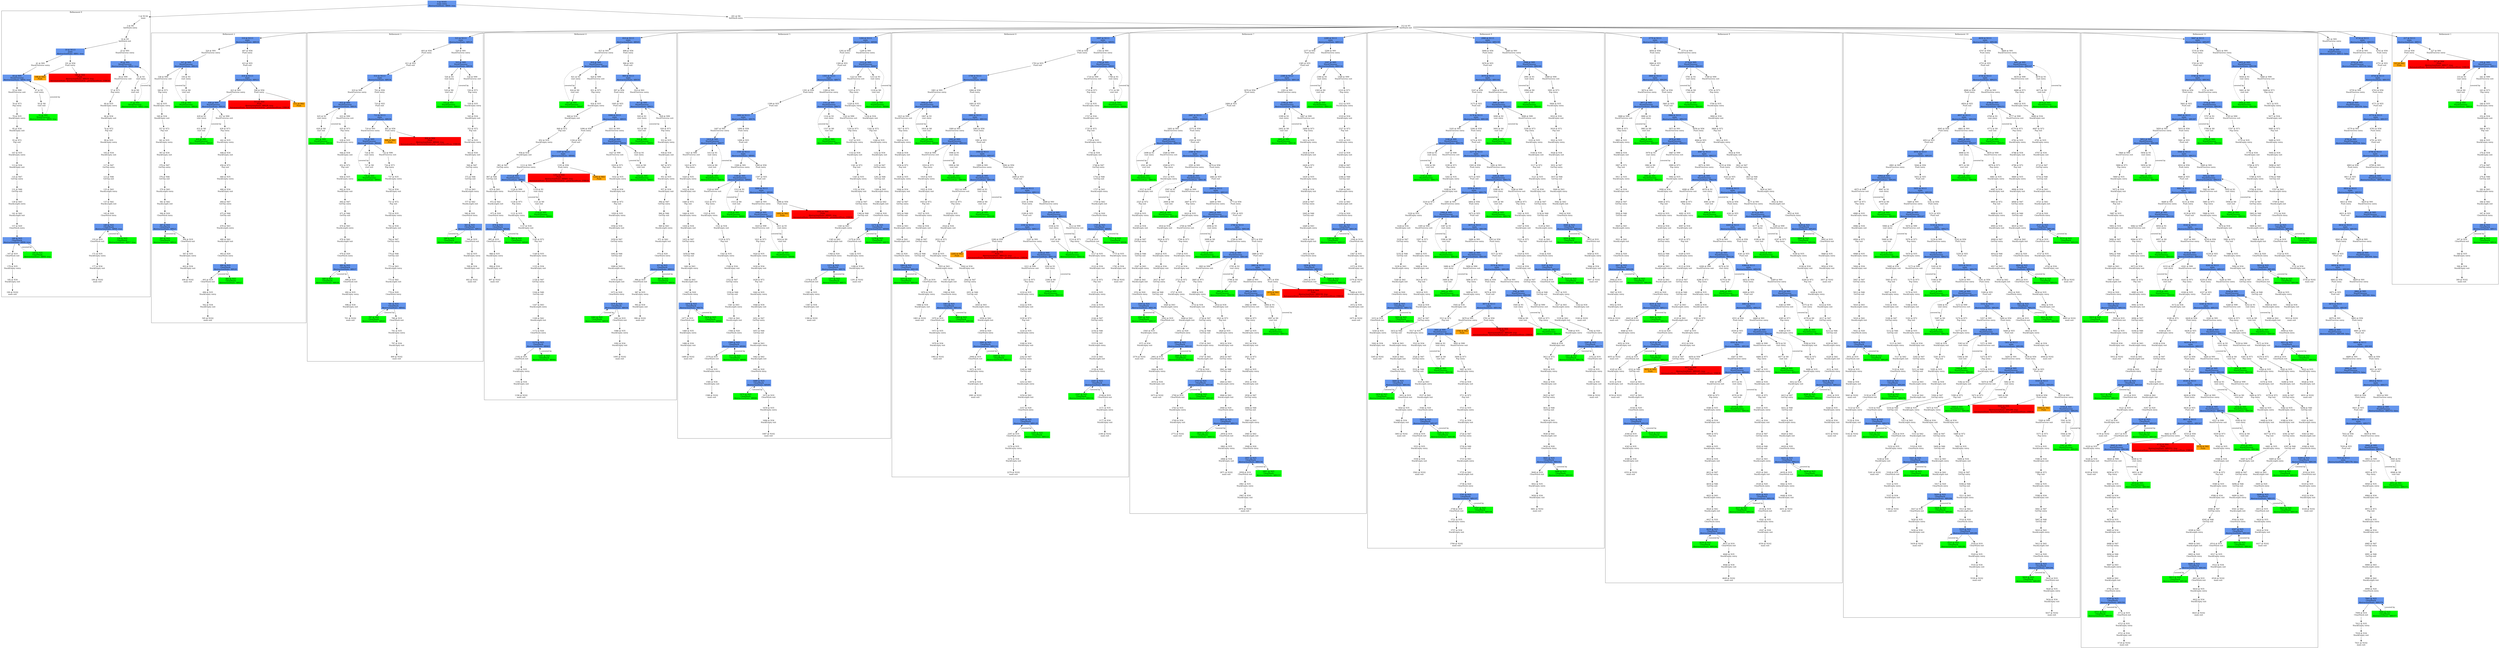 digraph ARG {
node [style="filled" shape="box" color="white"]
subgraph cluster_0 {
label="Refinement 0"
1 [label="1 @ N134\nmain\n" id="1"]
3 [label="3 @ N6\nInitStack entry\n" id="3"]
14 [label="14 @ N5\nInitStack exit\n" id="14"]
19 [fillcolor="cornflowerblue" label="19 @ N113\nmain\nAbstractionState: ABS1: true\n" id="19"]
191 [label="191 @ N56\nPush entry\n" id="191"]
196 [fillcolor="orange" label="196 @ N62\nPush\n" id="196"]
198 [fillcolor="red" label="198 @ N64\nPush\nAbstractionState: ABS10: true\n AutomatonState: AssertionAutomaton: _predefinedState_ERROR\n" id="198"]
41 [label="41 @ N91\nStackTraverse entry\n" id="41"]
44 [fillcolor="cornflowerblue" label="44 @ N95\nStackTraverse\nAbstractionState: ABS4: true\n" id="44"]
47 [label="47 @ N1\nvisit entry\n" id="47"]
50 [label="50 @ N0\nvisit exit\n" id="50"]
53 [fillcolor="green" label="53 @ N95\nStackTraverse\nAbstractionState: ABS5: true\n" id="53"]
55 [label="55 @ N90\nStackTraverse exit\n" id="55"]
76 [label="76 @ N73\nPop entry\n" id="76"]
79 [label="79 @ N35\nStackEmpty entry\n" id="79"]
85 [label="85 @ N34\nStackEmpty exit\n" id="85"]
93 [label="93 @ N72\nPop exit\n" id="93"]
107 [label="107 @ N35\nStackEmpty entry\n" id="107"]
113 [label="113 @ N34\nStackEmpty exit\n" id="113"]
125 [label="125 @ N47\nGetTop entry\n" id="125"]
131 [label="131 @ N46\nGetTop exit\n" id="131"]
139 [label="139 @ N43\nStackLength entry\n" id="139"]
141 [label="141 @ N42\nStackLength exit\n" id="141"]
157 [label="157 @ N20\nClearStack entry\n" id="157"]
160 [fillcolor="cornflowerblue" label="160 @ N25\nClearStack\nAbstractionState: ABS8: true\n" id="160"]
166 [fillcolor="green" label="166 @ N25\nClearStack\nAbstractionState: ABS9: true\n" id="166"]
167 [label="167 @ N19\nClearStack exit\n" id="167"]
179 [label="179 @ N35\nStackEmpty entry\n" id="179"]
185 [label="185 @ N34\nStackEmpty exit\n" id="185"]
190 [label="190 @ N102\nmain exit\n" id="190"]
25 [label="25 @ N91\nStackTraverse entry\n" id="25"]
28 [fillcolor="cornflowerblue" label="28 @ N95\nStackTraverse\nAbstractionState: ABS2: true\n" id="28"]
39 [label="39 @ N90\nStackTraverse exit\n" id="39"]
57 [label="57 @ N73\nPop entry\n" id="57"]
60 [label="60 @ N35\nStackEmpty entry\n" id="60"]
66 [label="66 @ N34\nStackEmpty exit\n" id="66"]
74 [label="74 @ N72\nPop exit\n" id="74"]
99 [label="99 @ N35\nStackEmpty entry\n" id="99"]
105 [label="105 @ N34\nStackEmpty exit\n" id="105"]
117 [label="117 @ N47\nGetTop entry\n" id="117"]
123 [label="123 @ N46\nGetTop exit\n" id="123"]
135 [label="135 @ N43\nStackLength entry\n" id="135"]
137 [label="137 @ N42\nStackLength exit\n" id="137"]
145 [label="145 @ N20\nClearStack entry\n" id="145"]
148 [fillcolor="cornflowerblue" label="148 @ N25\nClearStack\nAbstractionState: ABS6: true\n" id="148"]
154 [fillcolor="green" label="154 @ N25\nClearStack\nAbstractionState: ABS7: true\n" id="154"]
155 [label="155 @ N19\nClearStack exit\n" id="155"]
171 [label="171 @ N35\nStackEmpty entry\n" id="171"]
177 [label="177 @ N34\nStackEmpty exit\n" id="177"]
189 [label="189 @ N102\nmain exit\n" id="189"]
31 [label="31 @ N1\nvisit entry\n" id="31"]
34 [label="34 @ N0\nvisit exit\n" id="34"]
37 [fillcolor="green" label="37 @ N95\nStackTraverse\nAbstractionState: ABS3: true\n" id="37"]
1 -> 3 []
3 -> 14 []
14 -> 25 []
14 -> 19 []
19 -> 41 []
19 -> 191 []
191 -> 198 []
191 -> 196 []
41 -> 44 []
53 -> 44 [style="dashed" weight="0" label="covered by"]
44 -> 55 []
44 -> 47 []
47 -> 50 []
50 -> 53 []
55 -> 76 []
76 -> 79 []
79 -> 85 []
85 -> 93 []
93 -> 107 []
107 -> 113 []
113 -> 125 []
125 -> 131 []
131 -> 139 []
139 -> 141 []
141 -> 157 []
157 -> 160 []
166 -> 160 [style="dashed" weight="0" label="covered by"]
160 -> 167 []
160 -> 166 []
167 -> 179 []
179 -> 185 []
185 -> 190 []
25 -> 28 []
37 -> 28 [style="dashed" weight="0" label="covered by"]
28 -> 31 []
28 -> 39 []
39 -> 57 []
57 -> 60 []
60 -> 66 []
66 -> 74 []
74 -> 99 []
99 -> 105 []
105 -> 117 []
117 -> 123 []
123 -> 135 []
135 -> 137 []
137 -> 145 []
145 -> 148 []
154 -> 148 [style="dashed" weight="0" label="covered by"]
148 -> 155 []
148 -> 154 []
155 -> 171 []
171 -> 177 []
177 -> 189 []
31 -> 34 []
34 -> 37 []
}
0 -> 1
subgraph cluster_1 {
label="Refinement 1"
217 [fillcolor="cornflowerblue" label="217 @ N113\nmain\nAbstractionState: ABS11\n" id="217"]
310 [label="310 @ N56\nPush entry\n" id="310"]
317 [fillcolor="red" label="317 @ N64\nPush\nAbstractionState: ABS17: true\n AutomatonState: AssertionAutomaton: _predefinedState_ERROR\n" id="317"]
315 [fillcolor="orange" label="315 @ N62\nPush\n" id="315"]
227 [label="227 @ N91\nStackTraverse entry\n" id="227"]
230 [fillcolor="cornflowerblue" label="230 @ N95\nStackTraverse\nAbstractionState: ABS13\n" id="230"]
233 [label="233 @ N1\nvisit entry\n" id="233"]
236 [label="236 @ N0\nvisit exit\n" id="236"]
239 [fillcolor="green" label="239 @ N95\nStackTraverse\nAbstractionState: ABS14\n" id="239"]
241 [label="241 @ N90\nStackTraverse exit\n" id="241"]
243 [label="243 @ N73\nPop entry\n" id="243"]
246 [label="246 @ N35\nStackEmpty entry\n" id="246"]
252 [label="252 @ N34\nStackEmpty exit\n" id="252"]
260 [label="260 @ N72\nPop exit\n" id="260"]
264 [label="264 @ N35\nStackEmpty entry\n" id="264"]
270 [label="270 @ N34\nStackEmpty exit\n" id="270"]
273 [label="273 @ N47\nGetTop entry\n" id="273"]
279 [label="279 @ N46\nGetTop exit\n" id="279"]
282 [label="282 @ N43\nStackLength entry\n" id="282"]
284 [label="284 @ N42\nStackLength exit\n" id="284"]
287 [label="287 @ N20\nClearStack entry\n" id="287"]
290 [fillcolor="cornflowerblue" label="290 @ N25\nClearStack\nAbstractionState: ABS15\n" id="290"]
297 [label="297 @ N19\nClearStack exit\n" id="297"]
300 [label="300 @ N35\nStackEmpty entry\n" id="300"]
306 [label="306 @ N34\nStackEmpty exit\n" id="306"]
309 [label="309 @ N102\nmain exit\n" id="309"]
296 [fillcolor="green" label="296 @ N25\nClearStack\nAbstractionState: ABS16\n" id="296"]
217 -> 227 []
217 -> 310 []
310 -> 315 []
310 -> 317 []
227 -> 230 []
239 -> 230 [style="dashed" weight="0" label="covered by"]
230 -> 241 []
230 -> 233 []
233 -> 236 []
236 -> 239 []
241 -> 243 []
243 -> 246 []
246 -> 252 []
252 -> 260 []
260 -> 264 []
264 -> 270 []
270 -> 273 []
273 -> 279 []
279 -> 282 []
282 -> 284 []
284 -> 287 []
287 -> 290 []
296 -> 290 [style="dashed" weight="0" label="covered by"]
290 -> 296 []
290 -> 297 []
297 -> 300 []
300 -> 306 []
306 -> 309 []
}
212 -> 217
subgraph cluster_2 {
label="Refinement 2"
319 [fillcolor="cornflowerblue" label="319 @ N113\nmain\nAbstractionState: ABS18\n" id="319"]
324 [label="324 @ N91\nStackTraverse entry\n" id="324"]
327 [fillcolor="cornflowerblue" label="327 @ N95\nStackTraverse\nAbstractionState: ABS19\n" id="327"]
330 [label="330 @ N1\nvisit entry\n" id="330"]
333 [label="333 @ N0\nvisit exit\n" id="333"]
336 [fillcolor="green" label="336 @ N95\nStackTraverse\nAbstractionState: ABS20\n" id="336"]
338 [label="338 @ N90\nStackTraverse exit\n" id="338"]
340 [label="340 @ N73\nPop entry\n" id="340"]
343 [label="343 @ N35\nStackEmpty entry\n" id="343"]
349 [label="349 @ N34\nStackEmpty exit\n" id="349"]
357 [label="357 @ N72\nPop exit\n" id="357"]
361 [label="361 @ N35\nStackEmpty entry\n" id="361"]
367 [label="367 @ N34\nStackEmpty exit\n" id="367"]
370 [label="370 @ N47\nGetTop entry\n" id="370"]
376 [label="376 @ N46\nGetTop exit\n" id="376"]
379 [label="379 @ N43\nStackLength entry\n" id="379"]
381 [label="381 @ N42\nStackLength exit\n" id="381"]
384 [label="384 @ N20\nClearStack entry\n" id="384"]
387 [fillcolor="cornflowerblue" label="387 @ N25\nClearStack\nAbstractionState: ABS21\n" id="387"]
394 [label="394 @ N19\nClearStack exit\n" id="394"]
397 [label="397 @ N35\nStackEmpty entry\n" id="397"]
403 [label="403 @ N34\nStackEmpty exit\n" id="403"]
406 [label="406 @ N102\nmain exit\n" id="406"]
393 [fillcolor="green" label="393 @ N25\nClearStack\nAbstractionState: ABS22\n" id="393"]
407 [label="407 @ N56\nPush entry\n" id="407"]
415 [label="415 @ N55\nPush exit\n" id="415"]
418 [fillcolor="cornflowerblue" label="418 @ N113\nmain\nAbstractionState: ABS23\n" id="418"]
506 [label="506 @ N56\nPush entry\n" id="506"]
513 [fillcolor="red" label="513 @ N64\nPush\nAbstractionState: ABS28: true\n AutomatonState: AssertionAutomaton: _predefinedState_ERROR\n" id="513"]
511 [fillcolor="orange" label="511 @ N62\nPush\n" id="511"]
423 [label="423 @ N91\nStackTraverse entry\n" id="423"]
426 [fillcolor="cornflowerblue" label="426 @ N95\nStackTraverse\nAbstractionState: ABS24\n" id="426"]
437 [label="437 @ N90\nStackTraverse exit\n" id="437"]
439 [label="439 @ N73\nPop entry\n" id="439"]
442 [label="442 @ N35\nStackEmpty entry\n" id="442"]
448 [label="448 @ N34\nStackEmpty exit\n" id="448"]
456 [label="456 @ N72\nPop exit\n" id="456"]
460 [label="460 @ N35\nStackEmpty entry\n" id="460"]
466 [label="466 @ N34\nStackEmpty exit\n" id="466"]
469 [label="469 @ N47\nGetTop entry\n" id="469"]
475 [label="475 @ N46\nGetTop exit\n" id="475"]
478 [label="478 @ N43\nStackLength entry\n" id="478"]
480 [label="480 @ N42\nStackLength exit\n" id="480"]
483 [label="483 @ N20\nClearStack entry\n" id="483"]
486 [fillcolor="cornflowerblue" label="486 @ N25\nClearStack\nAbstractionState: ABS26\n" id="486"]
492 [fillcolor="green" label="492 @ N25\nClearStack\nAbstractionState: ABS27\n" id="492"]
493 [label="493 @ N19\nClearStack exit\n" id="493"]
496 [label="496 @ N35\nStackEmpty entry\n" id="496"]
502 [label="502 @ N34\nStackEmpty exit\n" id="502"]
505 [label="505 @ N102\nmain exit\n" id="505"]
429 [label="429 @ N1\nvisit entry\n" id="429"]
432 [label="432 @ N0\nvisit exit\n" id="432"]
435 [fillcolor="green" label="435 @ N95\nStackTraverse\nAbstractionState: ABS25\n" id="435"]
319 -> 407 []
319 -> 324 []
324 -> 327 []
336 -> 327 [style="dashed" weight="0" label="covered by"]
327 -> 338 []
327 -> 330 []
330 -> 333 []
333 -> 336 []
338 -> 340 []
340 -> 343 []
343 -> 349 []
349 -> 357 []
357 -> 361 []
361 -> 367 []
367 -> 370 []
370 -> 376 []
376 -> 379 []
379 -> 381 []
381 -> 384 []
384 -> 387 []
393 -> 387 [style="dashed" weight="0" label="covered by"]
387 -> 393 []
387 -> 394 []
394 -> 397 []
397 -> 403 []
403 -> 406 []
407 -> 415 []
415 -> 418 []
418 -> 423 []
418 -> 506 []
506 -> 511 []
506 -> 513 []
423 -> 426 []
435 -> 426 [style="dashed" weight="0" label="covered by"]
426 -> 429 []
426 -> 437 []
437 -> 439 []
439 -> 442 []
442 -> 448 []
448 -> 456 []
456 -> 460 []
460 -> 466 []
466 -> 469 []
469 -> 475 []
475 -> 478 []
478 -> 480 []
480 -> 483 []
483 -> 486 []
492 -> 486 [style="dashed" weight="0" label="covered by"]
486 -> 493 []
486 -> 492 []
493 -> 496 []
496 -> 502 []
502 -> 505 []
429 -> 432 []
432 -> 435 []
}
212 -> 319
subgraph cluster_3 {
label="Refinement 3"
515 [fillcolor="cornflowerblue" label="515 @ N113\nmain\nAbstractionState: ABS29\n" id="515"]
603 [label="603 @ N56\nPush entry\n" id="603"]
611 [label="611 @ N55\nPush exit\n" id="611"]
614 [fillcolor="cornflowerblue" label="614 @ N113\nmain\nAbstractionState: ABS34\n" id="614"]
702 [label="702 @ N56\nPush entry\n" id="702"]
710 [label="710 @ N55\nPush exit\n" id="710"]
713 [fillcolor="cornflowerblue" label="713 @ N113\nmain\nAbstractionState: ABS39\n" id="713"]
718 [label="718 @ N91\nStackTraverse entry\n" id="718"]
721 [fillcolor="cornflowerblue" label="721 @ N95\nStackTraverse\nAbstractionState: ABS40\n" id="721"]
724 [label="724 @ N1\nvisit entry\n" id="724"]
727 [label="727 @ N0\nvisit exit\n" id="727"]
730 [fillcolor="green" label="730 @ N95\nStackTraverse\nAbstractionState: ABS41\n" id="730"]
732 [label="732 @ N90\nStackTraverse exit\n" id="732"]
734 [label="734 @ N73\nPop entry\n" id="734"]
737 [label="737 @ N35\nStackEmpty entry\n" id="737"]
743 [label="743 @ N34\nStackEmpty exit\n" id="743"]
751 [label="751 @ N72\nPop exit\n" id="751"]
755 [label="755 @ N35\nStackEmpty entry\n" id="755"]
761 [label="761 @ N34\nStackEmpty exit\n" id="761"]
764 [label="764 @ N47\nGetTop entry\n" id="764"]
770 [label="770 @ N46\nGetTop exit\n" id="770"]
773 [label="773 @ N43\nStackLength entry\n" id="773"]
775 [label="775 @ N42\nStackLength exit\n" id="775"]
778 [label="778 @ N20\nClearStack entry\n" id="778"]
781 [fillcolor="cornflowerblue" label="781 @ N25\nClearStack\nAbstractionState: ABS42\n" id="781"]
788 [label="788 @ N19\nClearStack exit\n" id="788"]
791 [label="791 @ N35\nStackEmpty entry\n" id="791"]
797 [label="797 @ N34\nStackEmpty exit\n" id="797"]
800 [label="800 @ N102\nmain exit\n" id="800"]
787 [fillcolor="green" label="787 @ N25\nClearStack\nAbstractionState: ABS43\n" id="787"]
801 [label="801 @ N56\nPush entry\n" id="801"]
808 [fillcolor="red" label="808 @ N64\nPush\nAbstractionState: ABS44: true\n AutomatonState: AssertionAutomaton: _predefinedState_ERROR\n" id="808"]
806 [fillcolor="orange" label="806 @ N62\nPush\n" id="806"]
619 [label="619 @ N91\nStackTraverse entry\n" id="619"]
622 [fillcolor="cornflowerblue" label="622 @ N95\nStackTraverse\nAbstractionState: ABS35\n" id="622"]
633 [label="633 @ N90\nStackTraverse exit\n" id="633"]
635 [label="635 @ N73\nPop entry\n" id="635"]
638 [label="638 @ N35\nStackEmpty entry\n" id="638"]
644 [label="644 @ N34\nStackEmpty exit\n" id="644"]
652 [label="652 @ N72\nPop exit\n" id="652"]
656 [label="656 @ N35\nStackEmpty entry\n" id="656"]
662 [label="662 @ N34\nStackEmpty exit\n" id="662"]
665 [label="665 @ N47\nGetTop entry\n" id="665"]
671 [label="671 @ N46\nGetTop exit\n" id="671"]
674 [label="674 @ N43\nStackLength entry\n" id="674"]
676 [label="676 @ N42\nStackLength exit\n" id="676"]
679 [label="679 @ N20\nClearStack entry\n" id="679"]
682 [fillcolor="cornflowerblue" label="682 @ N25\nClearStack\nAbstractionState: ABS37\n" id="682"]
689 [label="689 @ N19\nClearStack exit\n" id="689"]
692 [label="692 @ N35\nStackEmpty entry\n" id="692"]
698 [label="698 @ N34\nStackEmpty exit\n" id="698"]
701 [label="701 @ N102\nmain exit\n" id="701"]
688 [fillcolor="green" label="688 @ N25\nClearStack\nAbstractionState: ABS38\n" id="688"]
625 [label="625 @ N1\nvisit entry\n" id="625"]
628 [label="628 @ N0\nvisit exit\n" id="628"]
631 [fillcolor="green" label="631 @ N95\nStackTraverse\nAbstractionState: ABS36\n" id="631"]
520 [label="520 @ N91\nStackTraverse entry\n" id="520"]
523 [fillcolor="cornflowerblue" label="523 @ N95\nStackTraverse\nAbstractionState: ABS30\n" id="523"]
534 [label="534 @ N90\nStackTraverse exit\n" id="534"]
536 [label="536 @ N73\nPop entry\n" id="536"]
539 [label="539 @ N35\nStackEmpty entry\n" id="539"]
545 [label="545 @ N34\nStackEmpty exit\n" id="545"]
553 [label="553 @ N72\nPop exit\n" id="553"]
557 [label="557 @ N35\nStackEmpty entry\n" id="557"]
563 [label="563 @ N34\nStackEmpty exit\n" id="563"]
566 [label="566 @ N47\nGetTop entry\n" id="566"]
572 [label="572 @ N46\nGetTop exit\n" id="572"]
575 [label="575 @ N43\nStackLength entry\n" id="575"]
577 [label="577 @ N42\nStackLength exit\n" id="577"]
580 [label="580 @ N20\nClearStack entry\n" id="580"]
583 [fillcolor="cornflowerblue" label="583 @ N25\nClearStack\nAbstractionState: ABS32\n" id="583"]
589 [fillcolor="green" label="589 @ N25\nClearStack\nAbstractionState: ABS33\n" id="589"]
590 [label="590 @ N19\nClearStack exit\n" id="590"]
593 [label="593 @ N35\nStackEmpty entry\n" id="593"]
599 [label="599 @ N34\nStackEmpty exit\n" id="599"]
602 [label="602 @ N102\nmain exit\n" id="602"]
526 [label="526 @ N1\nvisit entry\n" id="526"]
529 [label="529 @ N0\nvisit exit\n" id="529"]
532 [fillcolor="green" label="532 @ N95\nStackTraverse\nAbstractionState: ABS31\n" id="532"]
515 -> 520 []
515 -> 603 []
603 -> 611 []
611 -> 614 []
614 -> 619 []
614 -> 702 []
702 -> 710 []
710 -> 713 []
713 -> 801 []
713 -> 718 []
718 -> 721 []
730 -> 721 [style="dashed" weight="0" label="covered by"]
721 -> 732 []
721 -> 724 []
724 -> 727 []
727 -> 730 []
732 -> 734 []
734 -> 737 []
737 -> 743 []
743 -> 751 []
751 -> 755 []
755 -> 761 []
761 -> 764 []
764 -> 770 []
770 -> 773 []
773 -> 775 []
775 -> 778 []
778 -> 781 []
787 -> 781 [style="dashed" weight="0" label="covered by"]
781 -> 787 []
781 -> 788 []
788 -> 791 []
791 -> 797 []
797 -> 800 []
801 -> 806 []
801 -> 808 []
619 -> 622 []
631 -> 622 [style="dashed" weight="0" label="covered by"]
622 -> 625 []
622 -> 633 []
633 -> 635 []
635 -> 638 []
638 -> 644 []
644 -> 652 []
652 -> 656 []
656 -> 662 []
662 -> 665 []
665 -> 671 []
671 -> 674 []
674 -> 676 []
676 -> 679 []
679 -> 682 []
688 -> 682 [style="dashed" weight="0" label="covered by"]
682 -> 688 []
682 -> 689 []
689 -> 692 []
692 -> 698 []
698 -> 701 []
625 -> 628 []
628 -> 631 []
520 -> 523 []
532 -> 523 [style="dashed" weight="0" label="covered by"]
523 -> 526 []
523 -> 534 []
534 -> 536 []
536 -> 539 []
539 -> 545 []
545 -> 553 []
553 -> 557 []
557 -> 563 []
563 -> 566 []
566 -> 572 []
572 -> 575 []
575 -> 577 []
577 -> 580 []
580 -> 583 []
589 -> 583 [style="dashed" weight="0" label="covered by"]
583 -> 590 []
583 -> 589 []
590 -> 593 []
593 -> 599 []
599 -> 602 []
526 -> 529 []
529 -> 532 []
}
212 -> 515
subgraph cluster_4 {
label="Refinement 4"
810 [fillcolor="cornflowerblue" label="810 @ N113\nmain\nAbstractionState: ABS45\n" id="810"]
815 [label="815 @ N91\nStackTraverse entry\n" id="815"]
818 [fillcolor="cornflowerblue" label="818 @ N95\nStackTraverse\nAbstractionState: ABS46\n" id="818"]
829 [label="829 @ N90\nStackTraverse exit\n" id="829"]
831 [label="831 @ N73\nPop entry\n" id="831"]
834 [label="834 @ N35\nStackEmpty entry\n" id="834"]
840 [label="840 @ N34\nStackEmpty exit\n" id="840"]
848 [label="848 @ N72\nPop exit\n" id="848"]
852 [label="852 @ N35\nStackEmpty entry\n" id="852"]
858 [label="858 @ N34\nStackEmpty exit\n" id="858"]
861 [label="861 @ N47\nGetTop entry\n" id="861"]
867 [label="867 @ N46\nGetTop exit\n" id="867"]
870 [label="870 @ N43\nStackLength entry\n" id="870"]
872 [label="872 @ N42\nStackLength exit\n" id="872"]
875 [label="875 @ N20\nClearStack entry\n" id="875"]
878 [fillcolor="cornflowerblue" label="878 @ N25\nClearStack\nAbstractionState: ABS48\n" id="878"]
885 [label="885 @ N19\nClearStack exit\n" id="885"]
888 [label="888 @ N35\nStackEmpty entry\n" id="888"]
894 [label="894 @ N34\nStackEmpty exit\n" id="894"]
897 [label="897 @ N102\nmain exit\n" id="897"]
884 [fillcolor="green" label="884 @ N25\nClearStack\nAbstractionState: ABS49\n" id="884"]
821 [label="821 @ N1\nvisit entry\n" id="821"]
824 [label="824 @ N0\nvisit exit\n" id="824"]
827 [fillcolor="green" label="827 @ N95\nStackTraverse\nAbstractionState: ABS47\n" id="827"]
898 [label="898 @ N56\nPush entry\n" id="898"]
906 [label="906 @ N55\nPush exit\n" id="906"]
909 [fillcolor="cornflowerblue" label="909 @ N113\nmain\nAbstractionState: ABS50\n" id="909"]
914 [label="914 @ N91\nStackTraverse entry\n" id="914"]
917 [fillcolor="cornflowerblue" label="917 @ N95\nStackTraverse\nAbstractionState: ABS51\n" id="917"]
928 [label="928 @ N90\nStackTraverse exit\n" id="928"]
930 [label="930 @ N73\nPop entry\n" id="930"]
933 [label="933 @ N35\nStackEmpty entry\n" id="933"]
939 [label="939 @ N34\nStackEmpty exit\n" id="939"]
947 [label="947 @ N72\nPop exit\n" id="947"]
951 [label="951 @ N35\nStackEmpty entry\n" id="951"]
957 [label="957 @ N34\nStackEmpty exit\n" id="957"]
960 [label="960 @ N47\nGetTop entry\n" id="960"]
966 [label="966 @ N46\nGetTop exit\n" id="966"]
969 [label="969 @ N43\nStackLength entry\n" id="969"]
971 [label="971 @ N42\nStackLength exit\n" id="971"]
974 [label="974 @ N20\nClearStack entry\n" id="974"]
977 [fillcolor="cornflowerblue" label="977 @ N25\nClearStack\nAbstractionState: ABS53\n" id="977"]
984 [label="984 @ N19\nClearStack exit\n" id="984"]
987 [label="987 @ N35\nStackEmpty entry\n" id="987"]
993 [label="993 @ N34\nStackEmpty exit\n" id="993"]
996 [label="996 @ N102\nmain exit\n" id="996"]
983 [fillcolor="green" label="983 @ N25\nClearStack\nAbstractionState: ABS54\n" id="983"]
920 [label="920 @ N1\nvisit entry\n" id="920"]
923 [label="923 @ N0\nvisit exit\n" id="923"]
926 [fillcolor="green" label="926 @ N95\nStackTraverse\nAbstractionState: ABS52\n" id="926"]
997 [label="997 @ N56\nPush entry\n" id="997"]
1005 [label="1005 @ N55\nPush exit\n" id="1005"]
1008 [fillcolor="cornflowerblue" label="1008 @ N113\nmain\nAbstractionState: ABS55\n" id="1008"]
1013 [label="1013 @ N91\nStackTraverse entry\n" id="1013"]
1016 [fillcolor="cornflowerblue" label="1016 @ N95\nStackTraverse\nAbstractionState: ABS56\n" id="1016"]
1027 [label="1027 @ N90\nStackTraverse exit\n" id="1027"]
1029 [label="1029 @ N73\nPop entry\n" id="1029"]
1032 [label="1032 @ N35\nStackEmpty entry\n" id="1032"]
1038 [label="1038 @ N34\nStackEmpty exit\n" id="1038"]
1046 [label="1046 @ N72\nPop exit\n" id="1046"]
1050 [label="1050 @ N35\nStackEmpty entry\n" id="1050"]
1056 [label="1056 @ N34\nStackEmpty exit\n" id="1056"]
1059 [label="1059 @ N47\nGetTop entry\n" id="1059"]
1065 [label="1065 @ N46\nGetTop exit\n" id="1065"]
1068 [label="1068 @ N43\nStackLength entry\n" id="1068"]
1070 [label="1070 @ N42\nStackLength exit\n" id="1070"]
1073 [label="1073 @ N20\nClearStack entry\n" id="1073"]
1076 [fillcolor="cornflowerblue" label="1076 @ N25\nClearStack\nAbstractionState: ABS58\n" id="1076"]
1083 [label="1083 @ N19\nClearStack exit\n" id="1083"]
1086 [label="1086 @ N35\nStackEmpty entry\n" id="1086"]
1092 [label="1092 @ N34\nStackEmpty exit\n" id="1092"]
1095 [label="1095 @ N102\nmain exit\n" id="1095"]
1082 [fillcolor="green" label="1082 @ N25\nClearStack\nAbstractionState: ABS59\n" id="1082"]
1019 [label="1019 @ N1\nvisit entry\n" id="1019"]
1022 [label="1022 @ N0\nvisit exit\n" id="1022"]
1025 [fillcolor="green" label="1025 @ N95\nStackTraverse\nAbstractionState: ABS57\n" id="1025"]
1096 [label="1096 @ N56\nPush entry\n" id="1096"]
1104 [label="1104 @ N55\nPush exit\n" id="1104"]
1107 [fillcolor="cornflowerblue" label="1107 @ N113\nmain\nAbstractionState: ABS60\n" id="1107"]
1195 [label="1195 @ N56\nPush entry\n" id="1195"]
1202 [fillcolor="red" label="1202 @ N64\nPush\nAbstractionState: ABS65: true\n AutomatonState: AssertionAutomaton: _predefinedState_ERROR\n" id="1202"]
1200 [fillcolor="orange" label="1200 @ N62\nPush\n" id="1200"]
1112 [label="1112 @ N91\nStackTraverse entry\n" id="1112"]
1115 [fillcolor="cornflowerblue" label="1115 @ N95\nStackTraverse\nAbstractionState: ABS61\n" id="1115"]
1118 [label="1118 @ N1\nvisit entry\n" id="1118"]
1121 [label="1121 @ N0\nvisit exit\n" id="1121"]
1124 [fillcolor="green" label="1124 @ N95\nStackTraverse\nAbstractionState: ABS62\n" id="1124"]
1126 [label="1126 @ N90\nStackTraverse exit\n" id="1126"]
1128 [label="1128 @ N73\nPop entry\n" id="1128"]
1131 [label="1131 @ N35\nStackEmpty entry\n" id="1131"]
1137 [label="1137 @ N34\nStackEmpty exit\n" id="1137"]
1145 [label="1145 @ N72\nPop exit\n" id="1145"]
1149 [label="1149 @ N35\nStackEmpty entry\n" id="1149"]
1155 [label="1155 @ N34\nStackEmpty exit\n" id="1155"]
1158 [label="1158 @ N47\nGetTop entry\n" id="1158"]
1164 [label="1164 @ N46\nGetTop exit\n" id="1164"]
1167 [label="1167 @ N43\nStackLength entry\n" id="1167"]
1169 [label="1169 @ N42\nStackLength exit\n" id="1169"]
1172 [label="1172 @ N20\nClearStack entry\n" id="1172"]
1175 [fillcolor="cornflowerblue" label="1175 @ N25\nClearStack\nAbstractionState: ABS63\n" id="1175"]
1182 [label="1182 @ N19\nClearStack exit\n" id="1182"]
1185 [label="1185 @ N35\nStackEmpty entry\n" id="1185"]
1191 [label="1191 @ N34\nStackEmpty exit\n" id="1191"]
1194 [label="1194 @ N102\nmain exit\n" id="1194"]
1181 [fillcolor="green" label="1181 @ N25\nClearStack\nAbstractionState: ABS64\n" id="1181"]
810 -> 898 []
810 -> 815 []
815 -> 818 []
827 -> 818 [style="dashed" weight="0" label="covered by"]
818 -> 821 []
818 -> 829 []
829 -> 831 []
831 -> 834 []
834 -> 840 []
840 -> 848 []
848 -> 852 []
852 -> 858 []
858 -> 861 []
861 -> 867 []
867 -> 870 []
870 -> 872 []
872 -> 875 []
875 -> 878 []
884 -> 878 [style="dashed" weight="0" label="covered by"]
878 -> 884 []
878 -> 885 []
885 -> 888 []
888 -> 894 []
894 -> 897 []
821 -> 824 []
824 -> 827 []
898 -> 906 []
906 -> 909 []
909 -> 997 []
909 -> 914 []
914 -> 917 []
926 -> 917 [style="dashed" weight="0" label="covered by"]
917 -> 920 []
917 -> 928 []
928 -> 930 []
930 -> 933 []
933 -> 939 []
939 -> 947 []
947 -> 951 []
951 -> 957 []
957 -> 960 []
960 -> 966 []
966 -> 969 []
969 -> 971 []
971 -> 974 []
974 -> 977 []
983 -> 977 [style="dashed" weight="0" label="covered by"]
977 -> 983 []
977 -> 984 []
984 -> 987 []
987 -> 993 []
993 -> 996 []
920 -> 923 []
923 -> 926 []
997 -> 1005 []
1005 -> 1008 []
1008 -> 1096 []
1008 -> 1013 []
1013 -> 1016 []
1025 -> 1016 [style="dashed" weight="0" label="covered by"]
1016 -> 1019 []
1016 -> 1027 []
1027 -> 1029 []
1029 -> 1032 []
1032 -> 1038 []
1038 -> 1046 []
1046 -> 1050 []
1050 -> 1056 []
1056 -> 1059 []
1059 -> 1065 []
1065 -> 1068 []
1068 -> 1070 []
1070 -> 1073 []
1073 -> 1076 []
1082 -> 1076 [style="dashed" weight="0" label="covered by"]
1076 -> 1082 []
1076 -> 1083 []
1083 -> 1086 []
1086 -> 1092 []
1092 -> 1095 []
1019 -> 1022 []
1022 -> 1025 []
1096 -> 1104 []
1104 -> 1107 []
1107 -> 1112 []
1107 -> 1195 []
1195 -> 1200 []
1195 -> 1202 []
1112 -> 1115 []
1124 -> 1115 [style="dashed" weight="0" label="covered by"]
1115 -> 1126 []
1115 -> 1118 []
1118 -> 1121 []
1121 -> 1124 []
1126 -> 1128 []
1128 -> 1131 []
1131 -> 1137 []
1137 -> 1145 []
1145 -> 1149 []
1149 -> 1155 []
1155 -> 1158 []
1158 -> 1164 []
1164 -> 1167 []
1167 -> 1169 []
1169 -> 1172 []
1172 -> 1175 []
1181 -> 1175 [style="dashed" weight="0" label="covered by"]
1175 -> 1181 []
1175 -> 1182 []
1182 -> 1185 []
1185 -> 1191 []
1191 -> 1194 []
}
212 -> 810
subgraph cluster_5 {
label="Refinement 5"
1204 [fillcolor="cornflowerblue" label="1204 @ N113\nmain\nAbstractionState: ABS66\n" id="1204"]
1292 [label="1292 @ N56\nPush entry\n" id="1292"]
1300 [label="1300 @ N55\nPush exit\n" id="1300"]
1303 [fillcolor="cornflowerblue" label="1303 @ N113\nmain\nAbstractionState: ABS71\n" id="1303"]
1308 [label="1308 @ N91\nStackTraverse entry\n" id="1308"]
1311 [fillcolor="cornflowerblue" label="1311 @ N95\nStackTraverse\nAbstractionState: ABS72\n" id="1311"]
1314 [label="1314 @ N1\nvisit entry\n" id="1314"]
1317 [label="1317 @ N0\nvisit exit\n" id="1317"]
1320 [fillcolor="green" label="1320 @ N95\nStackTraverse\nAbstractionState: ABS73\n" id="1320"]
1322 [label="1322 @ N90\nStackTraverse exit\n" id="1322"]
1324 [label="1324 @ N73\nPop entry\n" id="1324"]
1327 [label="1327 @ N35\nStackEmpty entry\n" id="1327"]
1333 [label="1333 @ N34\nStackEmpty exit\n" id="1333"]
1341 [label="1341 @ N72\nPop exit\n" id="1341"]
1345 [label="1345 @ N35\nStackEmpty entry\n" id="1345"]
1351 [label="1351 @ N34\nStackEmpty exit\n" id="1351"]
1354 [label="1354 @ N47\nGetTop entry\n" id="1354"]
1360 [label="1360 @ N46\nGetTop exit\n" id="1360"]
1363 [label="1363 @ N43\nStackLength entry\n" id="1363"]
1365 [label="1365 @ N42\nStackLength exit\n" id="1365"]
1368 [label="1368 @ N20\nClearStack entry\n" id="1368"]
1371 [fillcolor="cornflowerblue" label="1371 @ N25\nClearStack\nAbstractionState: ABS74\n" id="1371"]
1377 [fillcolor="green" label="1377 @ N25\nClearStack\nAbstractionState: ABS75\n" id="1377"]
1378 [label="1378 @ N19\nClearStack exit\n" id="1378"]
1381 [label="1381 @ N35\nStackEmpty entry\n" id="1381"]
1387 [label="1387 @ N34\nStackEmpty exit\n" id="1387"]
1390 [label="1390 @ N102\nmain exit\n" id="1390"]
1391 [label="1391 @ N56\nPush entry\n" id="1391"]
1399 [label="1399 @ N55\nPush exit\n" id="1399"]
1402 [fillcolor="cornflowerblue" label="1402 @ N113\nmain\nAbstractionState: ABS76\n" id="1402"]
1490 [label="1490 @ N56\nPush entry\n" id="1490"]
1498 [label="1498 @ N55\nPush exit\n" id="1498"]
1501 [fillcolor="cornflowerblue" label="1501 @ N113\nmain\nAbstractionState: ABS81\n" id="1501"]
1506 [label="1506 @ N91\nStackTraverse entry\n" id="1506"]
1509 [fillcolor="cornflowerblue" label="1509 @ N95\nStackTraverse\nAbstractionState: ABS82\n" id="1509"]
1520 [label="1520 @ N90\nStackTraverse exit\n" id="1520"]
1522 [label="1522 @ N73\nPop entry\n" id="1522"]
1525 [label="1525 @ N35\nStackEmpty entry\n" id="1525"]
1531 [label="1531 @ N34\nStackEmpty exit\n" id="1531"]
1539 [label="1539 @ N72\nPop exit\n" id="1539"]
1543 [label="1543 @ N35\nStackEmpty entry\n" id="1543"]
1549 [label="1549 @ N34\nStackEmpty exit\n" id="1549"]
1552 [label="1552 @ N47\nGetTop entry\n" id="1552"]
1558 [label="1558 @ N46\nGetTop exit\n" id="1558"]
1561 [label="1561 @ N43\nStackLength entry\n" id="1561"]
1563 [label="1563 @ N42\nStackLength exit\n" id="1563"]
1566 [label="1566 @ N20\nClearStack entry\n" id="1566"]
1569 [fillcolor="cornflowerblue" label="1569 @ N25\nClearStack\nAbstractionState: ABS84\n" id="1569"]
1576 [label="1576 @ N19\nClearStack exit\n" id="1576"]
1579 [label="1579 @ N35\nStackEmpty entry\n" id="1579"]
1585 [label="1585 @ N34\nStackEmpty exit\n" id="1585"]
1588 [label="1588 @ N102\nmain exit\n" id="1588"]
1575 [fillcolor="green" label="1575 @ N25\nClearStack\nAbstractionState: ABS85\n" id="1575"]
1512 [label="1512 @ N1\nvisit entry\n" id="1512"]
1515 [label="1515 @ N0\nvisit exit\n" id="1515"]
1518 [fillcolor="green" label="1518 @ N95\nStackTraverse\nAbstractionState: ABS83\n" id="1518"]
1589 [label="1589 @ N56\nPush entry\n" id="1589"]
1597 [label="1597 @ N55\nPush exit\n" id="1597"]
1600 [fillcolor="cornflowerblue" label="1600 @ N113\nmain\nAbstractionState: ABS86\n" id="1600"]
1688 [label="1688 @ N56\nPush entry\n" id="1688"]
1693 [fillcolor="orange" label="1693 @ N62\nPush\n" id="1693"]
1695 [fillcolor="red" label="1695 @ N64\nPush\nAbstractionState: ABS91: true\n AutomatonState: AssertionAutomaton: _predefinedState_ERROR\n" id="1695"]
1605 [label="1605 @ N91\nStackTraverse entry\n" id="1605"]
1608 [fillcolor="cornflowerblue" label="1608 @ N95\nStackTraverse\nAbstractionState: ABS87\n" id="1608"]
1611 [label="1611 @ N1\nvisit entry\n" id="1611"]
1614 [label="1614 @ N0\nvisit exit\n" id="1614"]
1617 [fillcolor="green" label="1617 @ N95\nStackTraverse\nAbstractionState: ABS88\n" id="1617"]
1619 [label="1619 @ N90\nStackTraverse exit\n" id="1619"]
1621 [label="1621 @ N73\nPop entry\n" id="1621"]
1624 [label="1624 @ N35\nStackEmpty entry\n" id="1624"]
1630 [label="1630 @ N34\nStackEmpty exit\n" id="1630"]
1638 [label="1638 @ N72\nPop exit\n" id="1638"]
1642 [label="1642 @ N35\nStackEmpty entry\n" id="1642"]
1648 [label="1648 @ N34\nStackEmpty exit\n" id="1648"]
1651 [label="1651 @ N47\nGetTop entry\n" id="1651"]
1657 [label="1657 @ N46\nGetTop exit\n" id="1657"]
1660 [label="1660 @ N43\nStackLength entry\n" id="1660"]
1662 [label="1662 @ N42\nStackLength exit\n" id="1662"]
1665 [label="1665 @ N20\nClearStack entry\n" id="1665"]
1668 [fillcolor="cornflowerblue" label="1668 @ N25\nClearStack\nAbstractionState: ABS89\n" id="1668"]
1675 [label="1675 @ N19\nClearStack exit\n" id="1675"]
1678 [label="1678 @ N35\nStackEmpty entry\n" id="1678"]
1684 [label="1684 @ N34\nStackEmpty exit\n" id="1684"]
1687 [label="1687 @ N102\nmain exit\n" id="1687"]
1674 [fillcolor="green" label="1674 @ N25\nClearStack\nAbstractionState: ABS90\n" id="1674"]
1407 [label="1407 @ N91\nStackTraverse entry\n" id="1407"]
1410 [fillcolor="cornflowerblue" label="1410 @ N95\nStackTraverse\nAbstractionState: ABS77\n" id="1410"]
1413 [label="1413 @ N1\nvisit entry\n" id="1413"]
1416 [label="1416 @ N0\nvisit exit\n" id="1416"]
1419 [fillcolor="green" label="1419 @ N95\nStackTraverse\nAbstractionState: ABS78\n" id="1419"]
1421 [label="1421 @ N90\nStackTraverse exit\n" id="1421"]
1423 [label="1423 @ N73\nPop entry\n" id="1423"]
1426 [label="1426 @ N35\nStackEmpty entry\n" id="1426"]
1432 [label="1432 @ N34\nStackEmpty exit\n" id="1432"]
1440 [label="1440 @ N72\nPop exit\n" id="1440"]
1444 [label="1444 @ N35\nStackEmpty entry\n" id="1444"]
1450 [label="1450 @ N34\nStackEmpty exit\n" id="1450"]
1453 [label="1453 @ N47\nGetTop entry\n" id="1453"]
1459 [label="1459 @ N46\nGetTop exit\n" id="1459"]
1462 [label="1462 @ N43\nStackLength entry\n" id="1462"]
1464 [label="1464 @ N42\nStackLength exit\n" id="1464"]
1467 [label="1467 @ N20\nClearStack entry\n" id="1467"]
1470 [fillcolor="cornflowerblue" label="1470 @ N25\nClearStack\nAbstractionState: ABS79\n" id="1470"]
1477 [label="1477 @ N19\nClearStack exit\n" id="1477"]
1480 [label="1480 @ N35\nStackEmpty entry\n" id="1480"]
1486 [label="1486 @ N34\nStackEmpty exit\n" id="1486"]
1489 [label="1489 @ N102\nmain exit\n" id="1489"]
1476 [fillcolor="green" label="1476 @ N25\nClearStack\nAbstractionState: ABS80\n" id="1476"]
1209 [label="1209 @ N91\nStackTraverse entry\n" id="1209"]
1212 [fillcolor="cornflowerblue" label="1212 @ N95\nStackTraverse\nAbstractionState: ABS67\n" id="1212"]
1215 [label="1215 @ N1\nvisit entry\n" id="1215"]
1218 [label="1218 @ N0\nvisit exit\n" id="1218"]
1221 [fillcolor="green" label="1221 @ N95\nStackTraverse\nAbstractionState: ABS68\n" id="1221"]
1223 [label="1223 @ N90\nStackTraverse exit\n" id="1223"]
1225 [label="1225 @ N73\nPop entry\n" id="1225"]
1228 [label="1228 @ N35\nStackEmpty entry\n" id="1228"]
1234 [label="1234 @ N34\nStackEmpty exit\n" id="1234"]
1242 [label="1242 @ N72\nPop exit\n" id="1242"]
1246 [label="1246 @ N35\nStackEmpty entry\n" id="1246"]
1252 [label="1252 @ N34\nStackEmpty exit\n" id="1252"]
1255 [label="1255 @ N47\nGetTop entry\n" id="1255"]
1261 [label="1261 @ N46\nGetTop exit\n" id="1261"]
1264 [label="1264 @ N43\nStackLength entry\n" id="1264"]
1266 [label="1266 @ N42\nStackLength exit\n" id="1266"]
1269 [label="1269 @ N20\nClearStack entry\n" id="1269"]
1272 [fillcolor="cornflowerblue" label="1272 @ N25\nClearStack\nAbstractionState: ABS69\n" id="1272"]
1279 [label="1279 @ N19\nClearStack exit\n" id="1279"]
1282 [label="1282 @ N35\nStackEmpty entry\n" id="1282"]
1288 [label="1288 @ N34\nStackEmpty exit\n" id="1288"]
1291 [label="1291 @ N102\nmain exit\n" id="1291"]
1278 [fillcolor="green" label="1278 @ N25\nClearStack\nAbstractionState: ABS70\n" id="1278"]
1204 -> 1209 []
1204 -> 1292 []
1292 -> 1300 []
1300 -> 1303 []
1303 -> 1391 []
1303 -> 1308 []
1308 -> 1311 []
1320 -> 1311 [style="dashed" weight="0" label="covered by"]
1311 -> 1322 []
1311 -> 1314 []
1314 -> 1317 []
1317 -> 1320 []
1322 -> 1324 []
1324 -> 1327 []
1327 -> 1333 []
1333 -> 1341 []
1341 -> 1345 []
1345 -> 1351 []
1351 -> 1354 []
1354 -> 1360 []
1360 -> 1363 []
1363 -> 1365 []
1365 -> 1368 []
1368 -> 1371 []
1377 -> 1371 [style="dashed" weight="0" label="covered by"]
1371 -> 1378 []
1371 -> 1377 []
1378 -> 1381 []
1381 -> 1387 []
1387 -> 1390 []
1391 -> 1399 []
1399 -> 1402 []
1402 -> 1407 []
1402 -> 1490 []
1490 -> 1498 []
1498 -> 1501 []
1501 -> 1589 []
1501 -> 1506 []
1506 -> 1509 []
1518 -> 1509 [style="dashed" weight="0" label="covered by"]
1509 -> 1512 []
1509 -> 1520 []
1520 -> 1522 []
1522 -> 1525 []
1525 -> 1531 []
1531 -> 1539 []
1539 -> 1543 []
1543 -> 1549 []
1549 -> 1552 []
1552 -> 1558 []
1558 -> 1561 []
1561 -> 1563 []
1563 -> 1566 []
1566 -> 1569 []
1575 -> 1569 [style="dashed" weight="0" label="covered by"]
1569 -> 1575 []
1569 -> 1576 []
1576 -> 1579 []
1579 -> 1585 []
1585 -> 1588 []
1512 -> 1515 []
1515 -> 1518 []
1589 -> 1597 []
1597 -> 1600 []
1600 -> 1605 []
1600 -> 1688 []
1688 -> 1695 []
1688 -> 1693 []
1605 -> 1608 []
1617 -> 1608 [style="dashed" weight="0" label="covered by"]
1608 -> 1619 []
1608 -> 1611 []
1611 -> 1614 []
1614 -> 1617 []
1619 -> 1621 []
1621 -> 1624 []
1624 -> 1630 []
1630 -> 1638 []
1638 -> 1642 []
1642 -> 1648 []
1648 -> 1651 []
1651 -> 1657 []
1657 -> 1660 []
1660 -> 1662 []
1662 -> 1665 []
1665 -> 1668 []
1674 -> 1668 [style="dashed" weight="0" label="covered by"]
1668 -> 1674 []
1668 -> 1675 []
1675 -> 1678 []
1678 -> 1684 []
1684 -> 1687 []
1407 -> 1410 []
1419 -> 1410 [style="dashed" weight="0" label="covered by"]
1410 -> 1421 []
1410 -> 1413 []
1413 -> 1416 []
1416 -> 1419 []
1421 -> 1423 []
1423 -> 1426 []
1426 -> 1432 []
1432 -> 1440 []
1440 -> 1444 []
1444 -> 1450 []
1450 -> 1453 []
1453 -> 1459 []
1459 -> 1462 []
1462 -> 1464 []
1464 -> 1467 []
1467 -> 1470 []
1476 -> 1470 [style="dashed" weight="0" label="covered by"]
1470 -> 1476 []
1470 -> 1477 []
1477 -> 1480 []
1480 -> 1486 []
1486 -> 1489 []
1209 -> 1212 []
1221 -> 1212 [style="dashed" weight="0" label="covered by"]
1212 -> 1223 []
1212 -> 1215 []
1215 -> 1218 []
1218 -> 1221 []
1223 -> 1225 []
1225 -> 1228 []
1228 -> 1234 []
1234 -> 1242 []
1242 -> 1246 []
1246 -> 1252 []
1252 -> 1255 []
1255 -> 1261 []
1261 -> 1264 []
1264 -> 1266 []
1266 -> 1269 []
1269 -> 1272 []
1278 -> 1272 [style="dashed" weight="0" label="covered by"]
1272 -> 1278 []
1272 -> 1279 []
1279 -> 1282 []
1282 -> 1288 []
1288 -> 1291 []
}
212 -> 1204
subgraph cluster_6 {
label="Refinement 6"
1697 [fillcolor="cornflowerblue" label="1697 @ N113\nmain\nAbstractionState: ABS92\n" id="1697"]
1785 [label="1785 @ N56\nPush entry\n" id="1785"]
1793 [label="1793 @ N55\nPush exit\n" id="1793"]
1796 [fillcolor="cornflowerblue" label="1796 @ N113\nmain\nAbstractionState: ABS97\n" id="1796"]
1884 [label="1884 @ N56\nPush entry\n" id="1884"]
1892 [label="1892 @ N55\nPush exit\n" id="1892"]
1895 [fillcolor="cornflowerblue" label="1895 @ N113\nmain\nAbstractionState: ABS102\n" id="1895"]
1900 [label="1900 @ N91\nStackTraverse entry\n" id="1900"]
1903 [fillcolor="cornflowerblue" label="1903 @ N95\nStackTraverse\nAbstractionState: ABS103\n" id="1903"]
1914 [label="1914 @ N90\nStackTraverse exit\n" id="1914"]
1916 [label="1916 @ N73\nPop entry\n" id="1916"]
1919 [label="1919 @ N35\nStackEmpty entry\n" id="1919"]
1925 [label="1925 @ N34\nStackEmpty exit\n" id="1925"]
1933 [label="1933 @ N72\nPop exit\n" id="1933"]
1937 [label="1937 @ N35\nStackEmpty entry\n" id="1937"]
1943 [label="1943 @ N34\nStackEmpty exit\n" id="1943"]
1946 [label="1946 @ N47\nGetTop entry\n" id="1946"]
1952 [label="1952 @ N46\nGetTop exit\n" id="1952"]
1955 [label="1955 @ N43\nStackLength entry\n" id="1955"]
1957 [label="1957 @ N42\nStackLength exit\n" id="1957"]
1960 [label="1960 @ N20\nClearStack entry\n" id="1960"]
1963 [fillcolor="cornflowerblue" label="1963 @ N25\nClearStack\nAbstractionState: ABS105\n" id="1963"]
1969 [fillcolor="green" label="1969 @ N25\nClearStack\nAbstractionState: ABS106\n" id="1969"]
1970 [label="1970 @ N19\nClearStack exit\n" id="1970"]
1973 [label="1973 @ N35\nStackEmpty entry\n" id="1973"]
1979 [label="1979 @ N34\nStackEmpty exit\n" id="1979"]
1982 [label="1982 @ N102\nmain exit\n" id="1982"]
1906 [label="1906 @ N1\nvisit entry\n" id="1906"]
1909 [label="1909 @ N0\nvisit exit\n" id="1909"]
1912 [fillcolor="green" label="1912 @ N95\nStackTraverse\nAbstractionState: ABS104\n" id="1912"]
1983 [label="1983 @ N56\nPush entry\n" id="1983"]
1991 [label="1991 @ N55\nPush exit\n" id="1991"]
1994 [fillcolor="cornflowerblue" label="1994 @ N113\nmain\nAbstractionState: ABS107\n" id="1994"]
2082 [label="2082 @ N56\nPush entry\n" id="2082"]
2090 [label="2090 @ N55\nPush exit\n" id="2090"]
2093 [fillcolor="cornflowerblue" label="2093 @ N113\nmain\nAbstractionState: ABS112\n" id="2093"]
2181 [label="2181 @ N56\nPush entry\n" id="2181"]
2189 [label="2189 @ N55\nPush exit\n" id="2189"]
2192 [fillcolor="cornflowerblue" label="2192 @ N113\nmain\nAbstractionState: ABS117\n" id="2192"]
2197 [label="2197 @ N91\nStackTraverse entry\n" id="2197"]
2200 [fillcolor="cornflowerblue" label="2200 @ N95\nStackTraverse\nAbstractionState: ABS118\n" id="2200"]
2211 [label="2211 @ N90\nStackTraverse exit\n" id="2211"]
2213 [label="2213 @ N73\nPop entry\n" id="2213"]
2216 [label="2216 @ N35\nStackEmpty entry\n" id="2216"]
2222 [label="2222 @ N34\nStackEmpty exit\n" id="2222"]
2230 [label="2230 @ N72\nPop exit\n" id="2230"]
2234 [label="2234 @ N35\nStackEmpty entry\n" id="2234"]
2240 [label="2240 @ N34\nStackEmpty exit\n" id="2240"]
2243 [label="2243 @ N47\nGetTop entry\n" id="2243"]
2249 [label="2249 @ N46\nGetTop exit\n" id="2249"]
2252 [label="2252 @ N43\nStackLength entry\n" id="2252"]
2254 [label="2254 @ N42\nStackLength exit\n" id="2254"]
2257 [label="2257 @ N20\nClearStack entry\n" id="2257"]
2260 [fillcolor="cornflowerblue" label="2260 @ N25\nClearStack\nAbstractionState: ABS120\n" id="2260"]
2266 [fillcolor="green" label="2266 @ N25\nClearStack\nAbstractionState: ABS121\n" id="2266"]
2267 [label="2267 @ N19\nClearStack exit\n" id="2267"]
2270 [label="2270 @ N35\nStackEmpty entry\n" id="2270"]
2276 [label="2276 @ N34\nStackEmpty exit\n" id="2276"]
2279 [label="2279 @ N102\nmain exit\n" id="2279"]
2203 [label="2203 @ N1\nvisit entry\n" id="2203"]
2206 [label="2206 @ N0\nvisit exit\n" id="2206"]
2209 [fillcolor="green" label="2209 @ N95\nStackTraverse\nAbstractionState: ABS119\n" id="2209"]
2280 [label="2280 @ N56\nPush entry\n" id="2280"]
2287 [fillcolor="red" label="2287 @ N64\nPush\nAbstractionState: ABS122: true\n AutomatonState: AssertionAutomaton: _predefinedState_ERROR\n" id="2287"]
2285 [fillcolor="orange" label="2285 @ N62\nPush\n" id="2285"]
2098 [label="2098 @ N91\nStackTraverse entry\n" id="2098"]
2101 [fillcolor="cornflowerblue" label="2101 @ N95\nStackTraverse\nAbstractionState: ABS113\n" id="2101"]
2112 [label="2112 @ N90\nStackTraverse exit\n" id="2112"]
2114 [label="2114 @ N73\nPop entry\n" id="2114"]
2117 [label="2117 @ N35\nStackEmpty entry\n" id="2117"]
2123 [label="2123 @ N34\nStackEmpty exit\n" id="2123"]
2131 [label="2131 @ N72\nPop exit\n" id="2131"]
2135 [label="2135 @ N35\nStackEmpty entry\n" id="2135"]
2141 [label="2141 @ N34\nStackEmpty exit\n" id="2141"]
2144 [label="2144 @ N47\nGetTop entry\n" id="2144"]
2150 [label="2150 @ N46\nGetTop exit\n" id="2150"]
2153 [label="2153 @ N43\nStackLength entry\n" id="2153"]
2155 [label="2155 @ N42\nStackLength exit\n" id="2155"]
2158 [label="2158 @ N20\nClearStack entry\n" id="2158"]
2161 [fillcolor="cornflowerblue" label="2161 @ N25\nClearStack\nAbstractionState: ABS115\n" id="2161"]
2167 [fillcolor="green" label="2167 @ N25\nClearStack\nAbstractionState: ABS116\n" id="2167"]
2168 [label="2168 @ N19\nClearStack exit\n" id="2168"]
2171 [label="2171 @ N35\nStackEmpty entry\n" id="2171"]
2177 [label="2177 @ N34\nStackEmpty exit\n" id="2177"]
2180 [label="2180 @ N102\nmain exit\n" id="2180"]
2104 [label="2104 @ N1\nvisit entry\n" id="2104"]
2107 [label="2107 @ N0\nvisit exit\n" id="2107"]
2110 [fillcolor="green" label="2110 @ N95\nStackTraverse\nAbstractionState: ABS114\n" id="2110"]
1999 [label="1999 @ N91\nStackTraverse entry\n" id="1999"]
2002 [fillcolor="cornflowerblue" label="2002 @ N95\nStackTraverse\nAbstractionState: ABS108\n" id="2002"]
2013 [label="2013 @ N90\nStackTraverse exit\n" id="2013"]
2015 [label="2015 @ N73\nPop entry\n" id="2015"]
2018 [label="2018 @ N35\nStackEmpty entry\n" id="2018"]
2024 [label="2024 @ N34\nStackEmpty exit\n" id="2024"]
2032 [label="2032 @ N72\nPop exit\n" id="2032"]
2036 [label="2036 @ N35\nStackEmpty entry\n" id="2036"]
2042 [label="2042 @ N34\nStackEmpty exit\n" id="2042"]
2045 [label="2045 @ N47\nGetTop entry\n" id="2045"]
2051 [label="2051 @ N46\nGetTop exit\n" id="2051"]
2054 [label="2054 @ N43\nStackLength entry\n" id="2054"]
2056 [label="2056 @ N42\nStackLength exit\n" id="2056"]
2059 [label="2059 @ N20\nClearStack entry\n" id="2059"]
2062 [fillcolor="cornflowerblue" label="2062 @ N25\nClearStack\nAbstractionState: ABS110\n" id="2062"]
2068 [fillcolor="green" label="2068 @ N25\nClearStack\nAbstractionState: ABS111\n" id="2068"]
2069 [label="2069 @ N19\nClearStack exit\n" id="2069"]
2072 [label="2072 @ N35\nStackEmpty entry\n" id="2072"]
2078 [label="2078 @ N34\nStackEmpty exit\n" id="2078"]
2081 [label="2081 @ N102\nmain exit\n" id="2081"]
2005 [label="2005 @ N1\nvisit entry\n" id="2005"]
2008 [label="2008 @ N0\nvisit exit\n" id="2008"]
2011 [fillcolor="green" label="2011 @ N95\nStackTraverse\nAbstractionState: ABS109\n" id="2011"]
1801 [label="1801 @ N91\nStackTraverse entry\n" id="1801"]
1804 [fillcolor="cornflowerblue" label="1804 @ N95\nStackTraverse\nAbstractionState: ABS98\n" id="1804"]
1807 [label="1807 @ N1\nvisit entry\n" id="1807"]
1810 [label="1810 @ N0\nvisit exit\n" id="1810"]
1813 [fillcolor="green" label="1813 @ N95\nStackTraverse\nAbstractionState: ABS99\n" id="1813"]
1815 [label="1815 @ N90\nStackTraverse exit\n" id="1815"]
1817 [label="1817 @ N73\nPop entry\n" id="1817"]
1820 [label="1820 @ N35\nStackEmpty entry\n" id="1820"]
1826 [label="1826 @ N34\nStackEmpty exit\n" id="1826"]
1834 [label="1834 @ N72\nPop exit\n" id="1834"]
1838 [label="1838 @ N35\nStackEmpty entry\n" id="1838"]
1844 [label="1844 @ N34\nStackEmpty exit\n" id="1844"]
1847 [label="1847 @ N47\nGetTop entry\n" id="1847"]
1853 [label="1853 @ N46\nGetTop exit\n" id="1853"]
1856 [label="1856 @ N43\nStackLength entry\n" id="1856"]
1858 [label="1858 @ N42\nStackLength exit\n" id="1858"]
1861 [label="1861 @ N20\nClearStack entry\n" id="1861"]
1864 [fillcolor="cornflowerblue" label="1864 @ N25\nClearStack\nAbstractionState: ABS100\n" id="1864"]
1871 [label="1871 @ N19\nClearStack exit\n" id="1871"]
1874 [label="1874 @ N35\nStackEmpty entry\n" id="1874"]
1880 [label="1880 @ N34\nStackEmpty exit\n" id="1880"]
1883 [label="1883 @ N102\nmain exit\n" id="1883"]
1870 [fillcolor="green" label="1870 @ N25\nClearStack\nAbstractionState: ABS101\n" id="1870"]
1702 [label="1702 @ N91\nStackTraverse entry\n" id="1702"]
1705 [fillcolor="cornflowerblue" label="1705 @ N95\nStackTraverse\nAbstractionState: ABS93\n" id="1705"]
1708 [label="1708 @ N1\nvisit entry\n" id="1708"]
1711 [label="1711 @ N0\nvisit exit\n" id="1711"]
1714 [fillcolor="green" label="1714 @ N95\nStackTraverse\nAbstractionState: ABS94\n" id="1714"]
1716 [label="1716 @ N90\nStackTraverse exit\n" id="1716"]
1718 [label="1718 @ N73\nPop entry\n" id="1718"]
1721 [label="1721 @ N35\nStackEmpty entry\n" id="1721"]
1727 [label="1727 @ N34\nStackEmpty exit\n" id="1727"]
1735 [label="1735 @ N72\nPop exit\n" id="1735"]
1739 [label="1739 @ N35\nStackEmpty entry\n" id="1739"]
1745 [label="1745 @ N34\nStackEmpty exit\n" id="1745"]
1748 [label="1748 @ N47\nGetTop entry\n" id="1748"]
1754 [label="1754 @ N46\nGetTop exit\n" id="1754"]
1757 [label="1757 @ N43\nStackLength entry\n" id="1757"]
1759 [label="1759 @ N42\nStackLength exit\n" id="1759"]
1762 [label="1762 @ N20\nClearStack entry\n" id="1762"]
1765 [fillcolor="cornflowerblue" label="1765 @ N25\nClearStack\nAbstractionState: ABS95\n" id="1765"]
1772 [label="1772 @ N19\nClearStack exit\n" id="1772"]
1775 [label="1775 @ N35\nStackEmpty entry\n" id="1775"]
1781 [label="1781 @ N34\nStackEmpty exit\n" id="1781"]
1784 [label="1784 @ N102\nmain exit\n" id="1784"]
1771 [fillcolor="green" label="1771 @ N25\nClearStack\nAbstractionState: ABS96\n" id="1771"]
1697 -> 1702 []
1697 -> 1785 []
1785 -> 1793 []
1793 -> 1796 []
1796 -> 1801 []
1796 -> 1884 []
1884 -> 1892 []
1892 -> 1895 []
1895 -> 1983 []
1895 -> 1900 []
1900 -> 1903 []
1912 -> 1903 [style="dashed" weight="0" label="covered by"]
1903 -> 1906 []
1903 -> 1914 []
1914 -> 1916 []
1916 -> 1919 []
1919 -> 1925 []
1925 -> 1933 []
1933 -> 1937 []
1937 -> 1943 []
1943 -> 1946 []
1946 -> 1952 []
1952 -> 1955 []
1955 -> 1957 []
1957 -> 1960 []
1960 -> 1963 []
1969 -> 1963 [style="dashed" weight="0" label="covered by"]
1963 -> 1970 []
1963 -> 1969 []
1970 -> 1973 []
1973 -> 1979 []
1979 -> 1982 []
1906 -> 1909 []
1909 -> 1912 []
1983 -> 1991 []
1991 -> 1994 []
1994 -> 1999 []
1994 -> 2082 []
2082 -> 2090 []
2090 -> 2093 []
2093 -> 2098 []
2093 -> 2181 []
2181 -> 2189 []
2189 -> 2192 []
2192 -> 2280 []
2192 -> 2197 []
2197 -> 2200 []
2209 -> 2200 [style="dashed" weight="0" label="covered by"]
2200 -> 2203 []
2200 -> 2211 []
2211 -> 2213 []
2213 -> 2216 []
2216 -> 2222 []
2222 -> 2230 []
2230 -> 2234 []
2234 -> 2240 []
2240 -> 2243 []
2243 -> 2249 []
2249 -> 2252 []
2252 -> 2254 []
2254 -> 2257 []
2257 -> 2260 []
2266 -> 2260 [style="dashed" weight="0" label="covered by"]
2260 -> 2267 []
2260 -> 2266 []
2267 -> 2270 []
2270 -> 2276 []
2276 -> 2279 []
2203 -> 2206 []
2206 -> 2209 []
2280 -> 2285 []
2280 -> 2287 []
2098 -> 2101 []
2110 -> 2101 [style="dashed" weight="0" label="covered by"]
2101 -> 2104 []
2101 -> 2112 []
2112 -> 2114 []
2114 -> 2117 []
2117 -> 2123 []
2123 -> 2131 []
2131 -> 2135 []
2135 -> 2141 []
2141 -> 2144 []
2144 -> 2150 []
2150 -> 2153 []
2153 -> 2155 []
2155 -> 2158 []
2158 -> 2161 []
2167 -> 2161 [style="dashed" weight="0" label="covered by"]
2161 -> 2168 []
2161 -> 2167 []
2168 -> 2171 []
2171 -> 2177 []
2177 -> 2180 []
2104 -> 2107 []
2107 -> 2110 []
1999 -> 2002 []
2011 -> 2002 [style="dashed" weight="0" label="covered by"]
2002 -> 2005 []
2002 -> 2013 []
2013 -> 2015 []
2015 -> 2018 []
2018 -> 2024 []
2024 -> 2032 []
2032 -> 2036 []
2036 -> 2042 []
2042 -> 2045 []
2045 -> 2051 []
2051 -> 2054 []
2054 -> 2056 []
2056 -> 2059 []
2059 -> 2062 []
2068 -> 2062 [style="dashed" weight="0" label="covered by"]
2062 -> 2069 []
2062 -> 2068 []
2069 -> 2072 []
2072 -> 2078 []
2078 -> 2081 []
2005 -> 2008 []
2008 -> 2011 []
1801 -> 1804 []
1813 -> 1804 [style="dashed" weight="0" label="covered by"]
1804 -> 1815 []
1804 -> 1807 []
1807 -> 1810 []
1810 -> 1813 []
1815 -> 1817 []
1817 -> 1820 []
1820 -> 1826 []
1826 -> 1834 []
1834 -> 1838 []
1838 -> 1844 []
1844 -> 1847 []
1847 -> 1853 []
1853 -> 1856 []
1856 -> 1858 []
1858 -> 1861 []
1861 -> 1864 []
1870 -> 1864 [style="dashed" weight="0" label="covered by"]
1864 -> 1870 []
1864 -> 1871 []
1871 -> 1874 []
1874 -> 1880 []
1880 -> 1883 []
1702 -> 1705 []
1714 -> 1705 [style="dashed" weight="0" label="covered by"]
1705 -> 1716 []
1705 -> 1708 []
1708 -> 1711 []
1711 -> 1714 []
1716 -> 1718 []
1718 -> 1721 []
1721 -> 1727 []
1727 -> 1735 []
1735 -> 1739 []
1739 -> 1745 []
1745 -> 1748 []
1748 -> 1754 []
1754 -> 1757 []
1757 -> 1759 []
1759 -> 1762 []
1762 -> 1765 []
1771 -> 1765 [style="dashed" weight="0" label="covered by"]
1765 -> 1771 []
1765 -> 1772 []
1772 -> 1775 []
1775 -> 1781 []
1781 -> 1784 []
}
212 -> 1697
subgraph cluster_7 {
label="Refinement 7"
2289 [fillcolor="cornflowerblue" label="2289 @ N113\nmain\nAbstractionState: ABS123\n" id="2289"]
2377 [label="2377 @ N56\nPush entry\n" id="2377"]
2385 [label="2385 @ N55\nPush exit\n" id="2385"]
2388 [fillcolor="cornflowerblue" label="2388 @ N113\nmain\nAbstractionState: ABS128\n" id="2388"]
2393 [label="2393 @ N91\nStackTraverse entry\n" id="2393"]
2396 [fillcolor="cornflowerblue" label="2396 @ N95\nStackTraverse\nAbstractionState: ABS129\n" id="2396"]
2407 [label="2407 @ N90\nStackTraverse exit\n" id="2407"]
2409 [label="2409 @ N73\nPop entry\n" id="2409"]
2412 [label="2412 @ N35\nStackEmpty entry\n" id="2412"]
2418 [label="2418 @ N34\nStackEmpty exit\n" id="2418"]
2426 [label="2426 @ N72\nPop exit\n" id="2426"]
2430 [label="2430 @ N35\nStackEmpty entry\n" id="2430"]
2436 [label="2436 @ N34\nStackEmpty exit\n" id="2436"]
2439 [label="2439 @ N47\nGetTop entry\n" id="2439"]
2445 [label="2445 @ N46\nGetTop exit\n" id="2445"]
2448 [label="2448 @ N43\nStackLength entry\n" id="2448"]
2450 [label="2450 @ N42\nStackLength exit\n" id="2450"]
2453 [label="2453 @ N20\nClearStack entry\n" id="2453"]
2456 [fillcolor="cornflowerblue" label="2456 @ N25\nClearStack\nAbstractionState: ABS131\n" id="2456"]
2462 [fillcolor="green" label="2462 @ N25\nClearStack\nAbstractionState: ABS132\n" id="2462"]
2463 [label="2463 @ N19\nClearStack exit\n" id="2463"]
2466 [label="2466 @ N35\nStackEmpty entry\n" id="2466"]
2472 [label="2472 @ N34\nStackEmpty exit\n" id="2472"]
2475 [label="2475 @ N102\nmain exit\n" id="2475"]
2399 [label="2399 @ N1\nvisit entry\n" id="2399"]
2402 [label="2402 @ N0\nvisit exit\n" id="2402"]
2405 [fillcolor="green" label="2405 @ N95\nStackTraverse\nAbstractionState: ABS130\n" id="2405"]
2476 [label="2476 @ N56\nPush entry\n" id="2476"]
2484 [label="2484 @ N55\nPush exit\n" id="2484"]
2487 [fillcolor="cornflowerblue" label="2487 @ N113\nmain\nAbstractionState: ABS133\n" id="2487"]
2575 [label="2575 @ N56\nPush entry\n" id="2575"]
2583 [label="2583 @ N55\nPush exit\n" id="2583"]
2586 [fillcolor="cornflowerblue" label="2586 @ N113\nmain\nAbstractionState: ABS138\n" id="2586"]
2591 [label="2591 @ N91\nStackTraverse entry\n" id="2591"]
2594 [fillcolor="cornflowerblue" label="2594 @ N95\nStackTraverse\nAbstractionState: ABS139\n" id="2594"]
2597 [label="2597 @ N1\nvisit entry\n" id="2597"]
2600 [label="2600 @ N0\nvisit exit\n" id="2600"]
2603 [fillcolor="green" label="2603 @ N95\nStackTraverse\nAbstractionState: ABS140\n" id="2603"]
2605 [label="2605 @ N90\nStackTraverse exit\n" id="2605"]
2607 [label="2607 @ N73\nPop entry\n" id="2607"]
2610 [label="2610 @ N35\nStackEmpty entry\n" id="2610"]
2616 [label="2616 @ N34\nStackEmpty exit\n" id="2616"]
2624 [label="2624 @ N72\nPop exit\n" id="2624"]
2628 [label="2628 @ N35\nStackEmpty entry\n" id="2628"]
2634 [label="2634 @ N34\nStackEmpty exit\n" id="2634"]
2637 [label="2637 @ N47\nGetTop entry\n" id="2637"]
2643 [label="2643 @ N46\nGetTop exit\n" id="2643"]
2646 [label="2646 @ N43\nStackLength entry\n" id="2646"]
2648 [label="2648 @ N42\nStackLength exit\n" id="2648"]
2651 [label="2651 @ N20\nClearStack entry\n" id="2651"]
2654 [fillcolor="cornflowerblue" label="2654 @ N25\nClearStack\nAbstractionState: ABS141\n" id="2654"]
2660 [fillcolor="green" label="2660 @ N25\nClearStack\nAbstractionState: ABS142\n" id="2660"]
2661 [label="2661 @ N19\nClearStack exit\n" id="2661"]
2664 [label="2664 @ N35\nStackEmpty entry\n" id="2664"]
2670 [label="2670 @ N34\nStackEmpty exit\n" id="2670"]
2673 [label="2673 @ N102\nmain exit\n" id="2673"]
2674 [label="2674 @ N56\nPush entry\n" id="2674"]
2682 [label="2682 @ N55\nPush exit\n" id="2682"]
2685 [fillcolor="cornflowerblue" label="2685 @ N113\nmain\nAbstractionState: ABS143\n" id="2685"]
2773 [label="2773 @ N56\nPush entry\n" id="2773"]
2781 [label="2781 @ N55\nPush exit\n" id="2781"]
2784 [fillcolor="cornflowerblue" label="2784 @ N113\nmain\nAbstractionState: ABS148\n" id="2784"]
2789 [label="2789 @ N91\nStackTraverse entry\n" id="2789"]
2792 [fillcolor="cornflowerblue" label="2792 @ N95\nStackTraverse\nAbstractionState: ABS149\n" id="2792"]
2803 [label="2803 @ N90\nStackTraverse exit\n" id="2803"]
2805 [label="2805 @ N73\nPop entry\n" id="2805"]
2808 [label="2808 @ N35\nStackEmpty entry\n" id="2808"]
2814 [label="2814 @ N34\nStackEmpty exit\n" id="2814"]
2822 [label="2822 @ N72\nPop exit\n" id="2822"]
2826 [label="2826 @ N35\nStackEmpty entry\n" id="2826"]
2832 [label="2832 @ N34\nStackEmpty exit\n" id="2832"]
2835 [label="2835 @ N47\nGetTop entry\n" id="2835"]
2841 [label="2841 @ N46\nGetTop exit\n" id="2841"]
2844 [label="2844 @ N43\nStackLength entry\n" id="2844"]
2846 [label="2846 @ N42\nStackLength exit\n" id="2846"]
2849 [label="2849 @ N20\nClearStack entry\n" id="2849"]
2852 [fillcolor="cornflowerblue" label="2852 @ N25\nClearStack\nAbstractionState: ABS151\n" id="2852"]
2858 [fillcolor="green" label="2858 @ N25\nClearStack\nAbstractionState: ABS152\n" id="2858"]
2859 [label="2859 @ N19\nClearStack exit\n" id="2859"]
2862 [label="2862 @ N35\nStackEmpty entry\n" id="2862"]
2868 [label="2868 @ N34\nStackEmpty exit\n" id="2868"]
2871 [label="2871 @ N102\nmain exit\n" id="2871"]
2795 [label="2795 @ N1\nvisit entry\n" id="2795"]
2798 [label="2798 @ N0\nvisit exit\n" id="2798"]
2801 [fillcolor="green" label="2801 @ N95\nStackTraverse\nAbstractionState: ABS150\n" id="2801"]
2872 [label="2872 @ N56\nPush entry\n" id="2872"]
2880 [label="2880 @ N55\nPush exit\n" id="2880"]
2883 [fillcolor="cornflowerblue" label="2883 @ N113\nmain\nAbstractionState: ABS153\n" id="2883"]
2971 [label="2971 @ N56\nPush entry\n" id="2971"]
2978 [fillcolor="red" label="2978 @ N64\nPush\nAbstractionState: ABS158: true\n AutomatonState: AssertionAutomaton: _predefinedState_ERROR\n" id="2978"]
2976 [fillcolor="orange" label="2976 @ N62\nPush\n" id="2976"]
2888 [label="2888 @ N91\nStackTraverse entry\n" id="2888"]
2891 [fillcolor="cornflowerblue" label="2891 @ N95\nStackTraverse\nAbstractionState: ABS154\n" id="2891"]
2894 [label="2894 @ N1\nvisit entry\n" id="2894"]
2897 [label="2897 @ N0\nvisit exit\n" id="2897"]
2900 [fillcolor="green" label="2900 @ N95\nStackTraverse\nAbstractionState: ABS155\n" id="2900"]
2902 [label="2902 @ N90\nStackTraverse exit\n" id="2902"]
2904 [label="2904 @ N73\nPop entry\n" id="2904"]
2907 [label="2907 @ N35\nStackEmpty entry\n" id="2907"]
2913 [label="2913 @ N34\nStackEmpty exit\n" id="2913"]
2921 [label="2921 @ N72\nPop exit\n" id="2921"]
2925 [label="2925 @ N35\nStackEmpty entry\n" id="2925"]
2931 [label="2931 @ N34\nStackEmpty exit\n" id="2931"]
2934 [label="2934 @ N47\nGetTop entry\n" id="2934"]
2940 [label="2940 @ N46\nGetTop exit\n" id="2940"]
2943 [label="2943 @ N43\nStackLength entry\n" id="2943"]
2945 [label="2945 @ N42\nStackLength exit\n" id="2945"]
2948 [label="2948 @ N20\nClearStack entry\n" id="2948"]
2951 [fillcolor="cornflowerblue" label="2951 @ N25\nClearStack\nAbstractionState: ABS156\n" id="2951"]
2957 [fillcolor="green" label="2957 @ N25\nClearStack\nAbstractionState: ABS157\n" id="2957"]
2958 [label="2958 @ N19\nClearStack exit\n" id="2958"]
2961 [label="2961 @ N35\nStackEmpty entry\n" id="2961"]
2967 [label="2967 @ N34\nStackEmpty exit\n" id="2967"]
2970 [label="2970 @ N102\nmain exit\n" id="2970"]
2690 [label="2690 @ N91\nStackTraverse entry\n" id="2690"]
2693 [fillcolor="cornflowerblue" label="2693 @ N95\nStackTraverse\nAbstractionState: ABS144\n" id="2693"]
2704 [label="2704 @ N90\nStackTraverse exit\n" id="2704"]
2706 [label="2706 @ N73\nPop entry\n" id="2706"]
2709 [label="2709 @ N35\nStackEmpty entry\n" id="2709"]
2715 [label="2715 @ N34\nStackEmpty exit\n" id="2715"]
2723 [label="2723 @ N72\nPop exit\n" id="2723"]
2727 [label="2727 @ N35\nStackEmpty entry\n" id="2727"]
2733 [label="2733 @ N34\nStackEmpty exit\n" id="2733"]
2736 [label="2736 @ N47\nGetTop entry\n" id="2736"]
2742 [label="2742 @ N46\nGetTop exit\n" id="2742"]
2745 [label="2745 @ N43\nStackLength entry\n" id="2745"]
2747 [label="2747 @ N42\nStackLength exit\n" id="2747"]
2750 [label="2750 @ N20\nClearStack entry\n" id="2750"]
2753 [fillcolor="cornflowerblue" label="2753 @ N25\nClearStack\nAbstractionState: ABS146\n" id="2753"]
2759 [fillcolor="green" label="2759 @ N25\nClearStack\nAbstractionState: ABS147\n" id="2759"]
2760 [label="2760 @ N19\nClearStack exit\n" id="2760"]
2763 [label="2763 @ N35\nStackEmpty entry\n" id="2763"]
2769 [label="2769 @ N34\nStackEmpty exit\n" id="2769"]
2772 [label="2772 @ N102\nmain exit\n" id="2772"]
2696 [label="2696 @ N1\nvisit entry\n" id="2696"]
2699 [label="2699 @ N0\nvisit exit\n" id="2699"]
2702 [fillcolor="green" label="2702 @ N95\nStackTraverse\nAbstractionState: ABS145\n" id="2702"]
2492 [label="2492 @ N91\nStackTraverse entry\n" id="2492"]
2495 [fillcolor="cornflowerblue" label="2495 @ N95\nStackTraverse\nAbstractionState: ABS134\n" id="2495"]
2506 [label="2506 @ N90\nStackTraverse exit\n" id="2506"]
2508 [label="2508 @ N73\nPop entry\n" id="2508"]
2511 [label="2511 @ N35\nStackEmpty entry\n" id="2511"]
2517 [label="2517 @ N34\nStackEmpty exit\n" id="2517"]
2525 [label="2525 @ N72\nPop exit\n" id="2525"]
2529 [label="2529 @ N35\nStackEmpty entry\n" id="2529"]
2535 [label="2535 @ N34\nStackEmpty exit\n" id="2535"]
2538 [label="2538 @ N47\nGetTop entry\n" id="2538"]
2544 [label="2544 @ N46\nGetTop exit\n" id="2544"]
2547 [label="2547 @ N43\nStackLength entry\n" id="2547"]
2549 [label="2549 @ N42\nStackLength exit\n" id="2549"]
2552 [label="2552 @ N20\nClearStack entry\n" id="2552"]
2555 [fillcolor="cornflowerblue" label="2555 @ N25\nClearStack\nAbstractionState: ABS136\n" id="2555"]
2561 [fillcolor="green" label="2561 @ N25\nClearStack\nAbstractionState: ABS137\n" id="2561"]
2562 [label="2562 @ N19\nClearStack exit\n" id="2562"]
2565 [label="2565 @ N35\nStackEmpty entry\n" id="2565"]
2571 [label="2571 @ N34\nStackEmpty exit\n" id="2571"]
2574 [label="2574 @ N102\nmain exit\n" id="2574"]
2498 [label="2498 @ N1\nvisit entry\n" id="2498"]
2501 [label="2501 @ N0\nvisit exit\n" id="2501"]
2504 [fillcolor="green" label="2504 @ N95\nStackTraverse\nAbstractionState: ABS135\n" id="2504"]
2294 [label="2294 @ N91\nStackTraverse entry\n" id="2294"]
2297 [fillcolor="cornflowerblue" label="2297 @ N95\nStackTraverse\nAbstractionState: ABS124\n" id="2297"]
2308 [label="2308 @ N90\nStackTraverse exit\n" id="2308"]
2310 [label="2310 @ N73\nPop entry\n" id="2310"]
2313 [label="2313 @ N35\nStackEmpty entry\n" id="2313"]
2319 [label="2319 @ N34\nStackEmpty exit\n" id="2319"]
2327 [label="2327 @ N72\nPop exit\n" id="2327"]
2331 [label="2331 @ N35\nStackEmpty entry\n" id="2331"]
2337 [label="2337 @ N34\nStackEmpty exit\n" id="2337"]
2340 [label="2340 @ N47\nGetTop entry\n" id="2340"]
2346 [label="2346 @ N46\nGetTop exit\n" id="2346"]
2349 [label="2349 @ N43\nStackLength entry\n" id="2349"]
2351 [label="2351 @ N42\nStackLength exit\n" id="2351"]
2354 [label="2354 @ N20\nClearStack entry\n" id="2354"]
2357 [fillcolor="cornflowerblue" label="2357 @ N25\nClearStack\nAbstractionState: ABS126\n" id="2357"]
2363 [fillcolor="green" label="2363 @ N25\nClearStack\nAbstractionState: ABS127\n" id="2363"]
2364 [label="2364 @ N19\nClearStack exit\n" id="2364"]
2367 [label="2367 @ N35\nStackEmpty entry\n" id="2367"]
2373 [label="2373 @ N34\nStackEmpty exit\n" id="2373"]
2376 [label="2376 @ N102\nmain exit\n" id="2376"]
2300 [label="2300 @ N1\nvisit entry\n" id="2300"]
2303 [label="2303 @ N0\nvisit exit\n" id="2303"]
2306 [fillcolor="green" label="2306 @ N95\nStackTraverse\nAbstractionState: ABS125\n" id="2306"]
2289 -> 2294 []
2289 -> 2377 []
2377 -> 2385 []
2385 -> 2388 []
2388 -> 2476 []
2388 -> 2393 []
2393 -> 2396 []
2405 -> 2396 [style="dashed" weight="0" label="covered by"]
2396 -> 2399 []
2396 -> 2407 []
2407 -> 2409 []
2409 -> 2412 []
2412 -> 2418 []
2418 -> 2426 []
2426 -> 2430 []
2430 -> 2436 []
2436 -> 2439 []
2439 -> 2445 []
2445 -> 2448 []
2448 -> 2450 []
2450 -> 2453 []
2453 -> 2456 []
2462 -> 2456 [style="dashed" weight="0" label="covered by"]
2456 -> 2463 []
2456 -> 2462 []
2463 -> 2466 []
2466 -> 2472 []
2472 -> 2475 []
2399 -> 2402 []
2402 -> 2405 []
2476 -> 2484 []
2484 -> 2487 []
2487 -> 2492 []
2487 -> 2575 []
2575 -> 2583 []
2583 -> 2586 []
2586 -> 2674 []
2586 -> 2591 []
2591 -> 2594 []
2603 -> 2594 [style="dashed" weight="0" label="covered by"]
2594 -> 2605 []
2594 -> 2597 []
2597 -> 2600 []
2600 -> 2603 []
2605 -> 2607 []
2607 -> 2610 []
2610 -> 2616 []
2616 -> 2624 []
2624 -> 2628 []
2628 -> 2634 []
2634 -> 2637 []
2637 -> 2643 []
2643 -> 2646 []
2646 -> 2648 []
2648 -> 2651 []
2651 -> 2654 []
2660 -> 2654 [style="dashed" weight="0" label="covered by"]
2654 -> 2661 []
2654 -> 2660 []
2661 -> 2664 []
2664 -> 2670 []
2670 -> 2673 []
2674 -> 2682 []
2682 -> 2685 []
2685 -> 2690 []
2685 -> 2773 []
2773 -> 2781 []
2781 -> 2784 []
2784 -> 2872 []
2784 -> 2789 []
2789 -> 2792 []
2801 -> 2792 [style="dashed" weight="0" label="covered by"]
2792 -> 2795 []
2792 -> 2803 []
2803 -> 2805 []
2805 -> 2808 []
2808 -> 2814 []
2814 -> 2822 []
2822 -> 2826 []
2826 -> 2832 []
2832 -> 2835 []
2835 -> 2841 []
2841 -> 2844 []
2844 -> 2846 []
2846 -> 2849 []
2849 -> 2852 []
2858 -> 2852 [style="dashed" weight="0" label="covered by"]
2852 -> 2859 []
2852 -> 2858 []
2859 -> 2862 []
2862 -> 2868 []
2868 -> 2871 []
2795 -> 2798 []
2798 -> 2801 []
2872 -> 2880 []
2880 -> 2883 []
2883 -> 2888 []
2883 -> 2971 []
2971 -> 2976 []
2971 -> 2978 []
2888 -> 2891 []
2900 -> 2891 [style="dashed" weight="0" label="covered by"]
2891 -> 2902 []
2891 -> 2894 []
2894 -> 2897 []
2897 -> 2900 []
2902 -> 2904 []
2904 -> 2907 []
2907 -> 2913 []
2913 -> 2921 []
2921 -> 2925 []
2925 -> 2931 []
2931 -> 2934 []
2934 -> 2940 []
2940 -> 2943 []
2943 -> 2945 []
2945 -> 2948 []
2948 -> 2951 []
2957 -> 2951 [style="dashed" weight="0" label="covered by"]
2951 -> 2958 []
2951 -> 2957 []
2958 -> 2961 []
2961 -> 2967 []
2967 -> 2970 []
2690 -> 2693 []
2702 -> 2693 [style="dashed" weight="0" label="covered by"]
2693 -> 2696 []
2693 -> 2704 []
2704 -> 2706 []
2706 -> 2709 []
2709 -> 2715 []
2715 -> 2723 []
2723 -> 2727 []
2727 -> 2733 []
2733 -> 2736 []
2736 -> 2742 []
2742 -> 2745 []
2745 -> 2747 []
2747 -> 2750 []
2750 -> 2753 []
2759 -> 2753 [style="dashed" weight="0" label="covered by"]
2753 -> 2760 []
2753 -> 2759 []
2760 -> 2763 []
2763 -> 2769 []
2769 -> 2772 []
2696 -> 2699 []
2699 -> 2702 []
2492 -> 2495 []
2504 -> 2495 [style="dashed" weight="0" label="covered by"]
2495 -> 2498 []
2495 -> 2506 []
2506 -> 2508 []
2508 -> 2511 []
2511 -> 2517 []
2517 -> 2525 []
2525 -> 2529 []
2529 -> 2535 []
2535 -> 2538 []
2538 -> 2544 []
2544 -> 2547 []
2547 -> 2549 []
2549 -> 2552 []
2552 -> 2555 []
2561 -> 2555 [style="dashed" weight="0" label="covered by"]
2555 -> 2562 []
2555 -> 2561 []
2562 -> 2565 []
2565 -> 2571 []
2571 -> 2574 []
2498 -> 2501 []
2501 -> 2504 []
2294 -> 2297 []
2306 -> 2297 [style="dashed" weight="0" label="covered by"]
2297 -> 2300 []
2297 -> 2308 []
2308 -> 2310 []
2310 -> 2313 []
2313 -> 2319 []
2319 -> 2327 []
2327 -> 2331 []
2331 -> 2337 []
2337 -> 2340 []
2340 -> 2346 []
2346 -> 2349 []
2349 -> 2351 []
2351 -> 2354 []
2354 -> 2357 []
2363 -> 2357 [style="dashed" weight="0" label="covered by"]
2357 -> 2364 []
2357 -> 2363 []
2364 -> 2367 []
2367 -> 2373 []
2373 -> 2376 []
2300 -> 2303 []
2303 -> 2306 []
}
212 -> 2289
subgraph cluster_8 {
label="Refinement 8"
2980 [fillcolor="cornflowerblue" label="2980 @ N113\nmain\nAbstractionState: ABS159\n" id="2980"]
3068 [label="3068 @ N56\nPush entry\n" id="3068"]
3076 [label="3076 @ N55\nPush exit\n" id="3076"]
3079 [fillcolor="cornflowerblue" label="3079 @ N113\nmain\nAbstractionState: ABS164\n" id="3079"]
3084 [label="3084 @ N91\nStackTraverse entry\n" id="3084"]
3087 [fillcolor="cornflowerblue" label="3087 @ N95\nStackTraverse\nAbstractionState: ABS165\n" id="3087"]
3098 [label="3098 @ N90\nStackTraverse exit\n" id="3098"]
3100 [label="3100 @ N73\nPop entry\n" id="3100"]
3103 [label="3103 @ N35\nStackEmpty entry\n" id="3103"]
3109 [label="3109 @ N34\nStackEmpty exit\n" id="3109"]
3117 [label="3117 @ N72\nPop exit\n" id="3117"]
3121 [label="3121 @ N35\nStackEmpty entry\n" id="3121"]
3127 [label="3127 @ N34\nStackEmpty exit\n" id="3127"]
3130 [label="3130 @ N47\nGetTop entry\n" id="3130"]
3136 [label="3136 @ N46\nGetTop exit\n" id="3136"]
3139 [label="3139 @ N43\nStackLength entry\n" id="3139"]
3141 [label="3141 @ N42\nStackLength exit\n" id="3141"]
3144 [label="3144 @ N20\nClearStack entry\n" id="3144"]
3147 [fillcolor="cornflowerblue" label="3147 @ N25\nClearStack\nAbstractionState: ABS167\n" id="3147"]
3153 [fillcolor="green" label="3153 @ N25\nClearStack\nAbstractionState: ABS168\n" id="3153"]
3154 [label="3154 @ N19\nClearStack exit\n" id="3154"]
3157 [label="3157 @ N35\nStackEmpty entry\n" id="3157"]
3163 [label="3163 @ N34\nStackEmpty exit\n" id="3163"]
3166 [label="3166 @ N102\nmain exit\n" id="3166"]
3090 [label="3090 @ N1\nvisit entry\n" id="3090"]
3093 [label="3093 @ N0\nvisit exit\n" id="3093"]
3096 [fillcolor="green" label="3096 @ N95\nStackTraverse\nAbstractionState: ABS166\n" id="3096"]
3167 [label="3167 @ N56\nPush entry\n" id="3167"]
3175 [label="3175 @ N55\nPush exit\n" id="3175"]
3178 [fillcolor="cornflowerblue" label="3178 @ N113\nmain\nAbstractionState: ABS169\n" id="3178"]
3266 [label="3266 @ N56\nPush entry\n" id="3266"]
3274 [label="3274 @ N55\nPush exit\n" id="3274"]
3277 [fillcolor="cornflowerblue" label="3277 @ N113\nmain\nAbstractionState: ABS174\n" id="3277"]
3365 [label="3365 @ N56\nPush entry\n" id="3365"]
3373 [label="3373 @ N55\nPush exit\n" id="3373"]
3376 [fillcolor="cornflowerblue" label="3376 @ N113\nmain\nAbstractionState: ABS179\n" id="3376"]
3464 [label="3464 @ N56\nPush entry\n" id="3464"]
3472 [label="3472 @ N55\nPush exit\n" id="3472"]
3475 [fillcolor="cornflowerblue" label="3475 @ N113\nmain\nAbstractionState: ABS184\n" id="3475"]
3480 [label="3480 @ N91\nStackTraverse entry\n" id="3480"]
3483 [fillcolor="cornflowerblue" label="3483 @ N95\nStackTraverse\nAbstractionState: ABS185\n" id="3483"]
3486 [label="3486 @ N1\nvisit entry\n" id="3486"]
3489 [label="3489 @ N0\nvisit exit\n" id="3489"]
3492 [fillcolor="green" label="3492 @ N95\nStackTraverse\nAbstractionState: ABS186\n" id="3492"]
3494 [label="3494 @ N90\nStackTraverse exit\n" id="3494"]
3496 [label="3496 @ N73\nPop entry\n" id="3496"]
3499 [label="3499 @ N35\nStackEmpty entry\n" id="3499"]
3505 [label="3505 @ N34\nStackEmpty exit\n" id="3505"]
3513 [label="3513 @ N72\nPop exit\n" id="3513"]
3517 [label="3517 @ N35\nStackEmpty entry\n" id="3517"]
3523 [label="3523 @ N34\nStackEmpty exit\n" id="3523"]
3526 [label="3526 @ N47\nGetTop entry\n" id="3526"]
3532 [label="3532 @ N46\nGetTop exit\n" id="3532"]
3535 [label="3535 @ N43\nStackLength entry\n" id="3535"]
3537 [label="3537 @ N42\nStackLength exit\n" id="3537"]
3540 [label="3540 @ N20\nClearStack entry\n" id="3540"]
3543 [fillcolor="cornflowerblue" label="3543 @ N25\nClearStack\nAbstractionState: ABS187\n" id="3543"]
3550 [label="3550 @ N19\nClearStack exit\n" id="3550"]
3553 [label="3553 @ N35\nStackEmpty entry\n" id="3553"]
3559 [label="3559 @ N34\nStackEmpty exit\n" id="3559"]
3562 [label="3562 @ N102\nmain exit\n" id="3562"]
3549 [fillcolor="green" label="3549 @ N25\nClearStack\nAbstractionState: ABS188\n" id="3549"]
3563 [label="3563 @ N56\nPush entry\n" id="3563"]
3571 [label="3571 @ N55\nPush exit\n" id="3571"]
3574 [fillcolor="cornflowerblue" label="3574 @ N113\nmain\nAbstractionState: ABS189\n" id="3574"]
3579 [label="3579 @ N91\nStackTraverse entry\n" id="3579"]
3582 [fillcolor="cornflowerblue" label="3582 @ N95\nStackTraverse\nAbstractionState: ABS190\n" id="3582"]
3593 [label="3593 @ N90\nStackTraverse exit\n" id="3593"]
3595 [label="3595 @ N73\nPop entry\n" id="3595"]
3598 [label="3598 @ N35\nStackEmpty entry\n" id="3598"]
3604 [label="3604 @ N34\nStackEmpty exit\n" id="3604"]
3612 [label="3612 @ N72\nPop exit\n" id="3612"]
3616 [label="3616 @ N35\nStackEmpty entry\n" id="3616"]
3622 [label="3622 @ N34\nStackEmpty exit\n" id="3622"]
3625 [label="3625 @ N47\nGetTop entry\n" id="3625"]
3631 [label="3631 @ N46\nGetTop exit\n" id="3631"]
3634 [label="3634 @ N43\nStackLength entry\n" id="3634"]
3636 [label="3636 @ N42\nStackLength exit\n" id="3636"]
3639 [label="3639 @ N20\nClearStack entry\n" id="3639"]
3642 [fillcolor="cornflowerblue" label="3642 @ N25\nClearStack\nAbstractionState: ABS192\n" id="3642"]
3649 [label="3649 @ N19\nClearStack exit\n" id="3649"]
3652 [label="3652 @ N35\nStackEmpty entry\n" id="3652"]
3658 [label="3658 @ N34\nStackEmpty exit\n" id="3658"]
3661 [label="3661 @ N102\nmain exit\n" id="3661"]
3648 [fillcolor="green" label="3648 @ N25\nClearStack\nAbstractionState: ABS193\n" id="3648"]
3585 [label="3585 @ N1\nvisit entry\n" id="3585"]
3588 [label="3588 @ N0\nvisit exit\n" id="3588"]
3591 [fillcolor="green" label="3591 @ N95\nStackTraverse\nAbstractionState: ABS191\n" id="3591"]
3662 [label="3662 @ N56\nPush entry\n" id="3662"]
3670 [label="3670 @ N55\nPush exit\n" id="3670"]
3673 [fillcolor="cornflowerblue" label="3673 @ N113\nmain\nAbstractionState: ABS194\n" id="3673"]
3678 [label="3678 @ N91\nStackTraverse entry\n" id="3678"]
3681 [fillcolor="cornflowerblue" label="3681 @ N95\nStackTraverse\nAbstractionState: ABS195\n" id="3681"]
3692 [label="3692 @ N90\nStackTraverse exit\n" id="3692"]
3694 [label="3694 @ N73\nPop entry\n" id="3694"]
3697 [label="3697 @ N35\nStackEmpty entry\n" id="3697"]
3703 [label="3703 @ N34\nStackEmpty exit\n" id="3703"]
3711 [label="3711 @ N72\nPop exit\n" id="3711"]
3715 [label="3715 @ N35\nStackEmpty entry\n" id="3715"]
3721 [label="3721 @ N34\nStackEmpty exit\n" id="3721"]
3724 [label="3724 @ N47\nGetTop entry\n" id="3724"]
3730 [label="3730 @ N46\nGetTop exit\n" id="3730"]
3733 [label="3733 @ N43\nStackLength entry\n" id="3733"]
3735 [label="3735 @ N42\nStackLength exit\n" id="3735"]
3738 [label="3738 @ N20\nClearStack entry\n" id="3738"]
3741 [fillcolor="cornflowerblue" label="3741 @ N25\nClearStack\nAbstractionState: ABS197\n" id="3741"]
3748 [label="3748 @ N19\nClearStack exit\n" id="3748"]
3751 [label="3751 @ N35\nStackEmpty entry\n" id="3751"]
3757 [label="3757 @ N34\nStackEmpty exit\n" id="3757"]
3760 [label="3760 @ N102\nmain exit\n" id="3760"]
3747 [fillcolor="green" label="3747 @ N25\nClearStack\nAbstractionState: ABS198\n" id="3747"]
3684 [label="3684 @ N1\nvisit entry\n" id="3684"]
3687 [label="3687 @ N0\nvisit exit\n" id="3687"]
3690 [fillcolor="green" label="3690 @ N95\nStackTraverse\nAbstractionState: ABS196\n" id="3690"]
3761 [label="3761 @ N56\nPush entry\n" id="3761"]
3768 [fillcolor="red" label="3768 @ N64\nPush\nAbstractionState: ABS199: true\n AutomatonState: AssertionAutomaton: _predefinedState_ERROR\n" id="3768"]
3766 [fillcolor="orange" label="3766 @ N62\nPush\n" id="3766"]
3381 [label="3381 @ N91\nStackTraverse entry\n" id="3381"]
3384 [fillcolor="cornflowerblue" label="3384 @ N95\nStackTraverse\nAbstractionState: ABS180\n" id="3384"]
3387 [label="3387 @ N1\nvisit entry\n" id="3387"]
3390 [label="3390 @ N0\nvisit exit\n" id="3390"]
3393 [fillcolor="green" label="3393 @ N95\nStackTraverse\nAbstractionState: ABS181\n" id="3393"]
3395 [label="3395 @ N90\nStackTraverse exit\n" id="3395"]
3397 [label="3397 @ N73\nPop entry\n" id="3397"]
3400 [label="3400 @ N35\nStackEmpty entry\n" id="3400"]
3406 [label="3406 @ N34\nStackEmpty exit\n" id="3406"]
3414 [label="3414 @ N72\nPop exit\n" id="3414"]
3418 [label="3418 @ N35\nStackEmpty entry\n" id="3418"]
3424 [label="3424 @ N34\nStackEmpty exit\n" id="3424"]
3427 [label="3427 @ N47\nGetTop entry\n" id="3427"]
3433 [label="3433 @ N46\nGetTop exit\n" id="3433"]
3436 [label="3436 @ N43\nStackLength entry\n" id="3436"]
3438 [label="3438 @ N42\nStackLength exit\n" id="3438"]
3441 [label="3441 @ N20\nClearStack entry\n" id="3441"]
3444 [fillcolor="cornflowerblue" label="3444 @ N25\nClearStack\nAbstractionState: ABS182\n" id="3444"]
3451 [label="3451 @ N19\nClearStack exit\n" id="3451"]
3454 [label="3454 @ N35\nStackEmpty entry\n" id="3454"]
3460 [label="3460 @ N34\nStackEmpty exit\n" id="3460"]
3463 [label="3463 @ N102\nmain exit\n" id="3463"]
3450 [fillcolor="green" label="3450 @ N25\nClearStack\nAbstractionState: ABS183\n" id="3450"]
3282 [label="3282 @ N91\nStackTraverse entry\n" id="3282"]
3285 [fillcolor="cornflowerblue" label="3285 @ N95\nStackTraverse\nAbstractionState: ABS175\n" id="3285"]
3288 [label="3288 @ N1\nvisit entry\n" id="3288"]
3291 [label="3291 @ N0\nvisit exit\n" id="3291"]
3294 [fillcolor="green" label="3294 @ N95\nStackTraverse\nAbstractionState: ABS176\n" id="3294"]
3296 [label="3296 @ N90\nStackTraverse exit\n" id="3296"]
3298 [label="3298 @ N73\nPop entry\n" id="3298"]
3301 [label="3301 @ N35\nStackEmpty entry\n" id="3301"]
3307 [label="3307 @ N34\nStackEmpty exit\n" id="3307"]
3315 [label="3315 @ N72\nPop exit\n" id="3315"]
3319 [label="3319 @ N35\nStackEmpty entry\n" id="3319"]
3325 [label="3325 @ N34\nStackEmpty exit\n" id="3325"]
3328 [label="3328 @ N47\nGetTop entry\n" id="3328"]
3334 [label="3334 @ N46\nGetTop exit\n" id="3334"]
3337 [label="3337 @ N43\nStackLength entry\n" id="3337"]
3339 [label="3339 @ N42\nStackLength exit\n" id="3339"]
3342 [label="3342 @ N20\nClearStack entry\n" id="3342"]
3345 [fillcolor="cornflowerblue" label="3345 @ N25\nClearStack\nAbstractionState: ABS177\n" id="3345"]
3352 [label="3352 @ N19\nClearStack exit\n" id="3352"]
3355 [label="3355 @ N35\nStackEmpty entry\n" id="3355"]
3361 [label="3361 @ N34\nStackEmpty exit\n" id="3361"]
3364 [label="3364 @ N102\nmain exit\n" id="3364"]
3351 [fillcolor="green" label="3351 @ N25\nClearStack\nAbstractionState: ABS178\n" id="3351"]
3183 [label="3183 @ N91\nStackTraverse entry\n" id="3183"]
3186 [fillcolor="cornflowerblue" label="3186 @ N95\nStackTraverse\nAbstractionState: ABS170\n" id="3186"]
3197 [label="3197 @ N90\nStackTraverse exit\n" id="3197"]
3199 [label="3199 @ N73\nPop entry\n" id="3199"]
3202 [label="3202 @ N35\nStackEmpty entry\n" id="3202"]
3208 [label="3208 @ N34\nStackEmpty exit\n" id="3208"]
3216 [label="3216 @ N72\nPop exit\n" id="3216"]
3220 [label="3220 @ N35\nStackEmpty entry\n" id="3220"]
3226 [label="3226 @ N34\nStackEmpty exit\n" id="3226"]
3229 [label="3229 @ N47\nGetTop entry\n" id="3229"]
3235 [label="3235 @ N46\nGetTop exit\n" id="3235"]
3238 [label="3238 @ N43\nStackLength entry\n" id="3238"]
3240 [label="3240 @ N42\nStackLength exit\n" id="3240"]
3243 [label="3243 @ N20\nClearStack entry\n" id="3243"]
3246 [fillcolor="cornflowerblue" label="3246 @ N25\nClearStack\nAbstractionState: ABS172\n" id="3246"]
3253 [label="3253 @ N19\nClearStack exit\n" id="3253"]
3256 [label="3256 @ N35\nStackEmpty entry\n" id="3256"]
3262 [label="3262 @ N34\nStackEmpty exit\n" id="3262"]
3265 [label="3265 @ N102\nmain exit\n" id="3265"]
3252 [fillcolor="green" label="3252 @ N25\nClearStack\nAbstractionState: ABS173\n" id="3252"]
3189 [label="3189 @ N1\nvisit entry\n" id="3189"]
3192 [label="3192 @ N0\nvisit exit\n" id="3192"]
3195 [fillcolor="green" label="3195 @ N95\nStackTraverse\nAbstractionState: ABS171\n" id="3195"]
2985 [label="2985 @ N91\nStackTraverse entry\n" id="2985"]
2988 [fillcolor="cornflowerblue" label="2988 @ N95\nStackTraverse\nAbstractionState: ABS160\n" id="2988"]
2999 [label="2999 @ N90\nStackTraverse exit\n" id="2999"]
3001 [label="3001 @ N73\nPop entry\n" id="3001"]
3004 [label="3004 @ N35\nStackEmpty entry\n" id="3004"]
3010 [label="3010 @ N34\nStackEmpty exit\n" id="3010"]
3018 [label="3018 @ N72\nPop exit\n" id="3018"]
3022 [label="3022 @ N35\nStackEmpty entry\n" id="3022"]
3028 [label="3028 @ N34\nStackEmpty exit\n" id="3028"]
3031 [label="3031 @ N47\nGetTop entry\n" id="3031"]
3037 [label="3037 @ N46\nGetTop exit\n" id="3037"]
3040 [label="3040 @ N43\nStackLength entry\n" id="3040"]
3042 [label="3042 @ N42\nStackLength exit\n" id="3042"]
3045 [label="3045 @ N20\nClearStack entry\n" id="3045"]
3048 [fillcolor="cornflowerblue" label="3048 @ N25\nClearStack\nAbstractionState: ABS162\n" id="3048"]
3054 [fillcolor="green" label="3054 @ N25\nClearStack\nAbstractionState: ABS163\n" id="3054"]
3055 [label="3055 @ N19\nClearStack exit\n" id="3055"]
3058 [label="3058 @ N35\nStackEmpty entry\n" id="3058"]
3064 [label="3064 @ N34\nStackEmpty exit\n" id="3064"]
3067 [label="3067 @ N102\nmain exit\n" id="3067"]
2991 [label="2991 @ N1\nvisit entry\n" id="2991"]
2994 [label="2994 @ N0\nvisit exit\n" id="2994"]
2997 [fillcolor="green" label="2997 @ N95\nStackTraverse\nAbstractionState: ABS161\n" id="2997"]
2980 -> 2985 []
2980 -> 3068 []
3068 -> 3076 []
3076 -> 3079 []
3079 -> 3167 []
3079 -> 3084 []
3084 -> 3087 []
3096 -> 3087 [style="dashed" weight="0" label="covered by"]
3087 -> 3090 []
3087 -> 3098 []
3098 -> 3100 []
3100 -> 3103 []
3103 -> 3109 []
3109 -> 3117 []
3117 -> 3121 []
3121 -> 3127 []
3127 -> 3130 []
3130 -> 3136 []
3136 -> 3139 []
3139 -> 3141 []
3141 -> 3144 []
3144 -> 3147 []
3153 -> 3147 [style="dashed" weight="0" label="covered by"]
3147 -> 3154 []
3147 -> 3153 []
3154 -> 3157 []
3157 -> 3163 []
3163 -> 3166 []
3090 -> 3093 []
3093 -> 3096 []
3167 -> 3175 []
3175 -> 3178 []
3178 -> 3183 []
3178 -> 3266 []
3266 -> 3274 []
3274 -> 3277 []
3277 -> 3282 []
3277 -> 3365 []
3365 -> 3373 []
3373 -> 3376 []
3376 -> 3381 []
3376 -> 3464 []
3464 -> 3472 []
3472 -> 3475 []
3475 -> 3563 []
3475 -> 3480 []
3480 -> 3483 []
3492 -> 3483 [style="dashed" weight="0" label="covered by"]
3483 -> 3494 []
3483 -> 3486 []
3486 -> 3489 []
3489 -> 3492 []
3494 -> 3496 []
3496 -> 3499 []
3499 -> 3505 []
3505 -> 3513 []
3513 -> 3517 []
3517 -> 3523 []
3523 -> 3526 []
3526 -> 3532 []
3532 -> 3535 []
3535 -> 3537 []
3537 -> 3540 []
3540 -> 3543 []
3549 -> 3543 [style="dashed" weight="0" label="covered by"]
3543 -> 3549 []
3543 -> 3550 []
3550 -> 3553 []
3553 -> 3559 []
3559 -> 3562 []
3563 -> 3571 []
3571 -> 3574 []
3574 -> 3662 []
3574 -> 3579 []
3579 -> 3582 []
3591 -> 3582 [style="dashed" weight="0" label="covered by"]
3582 -> 3585 []
3582 -> 3593 []
3593 -> 3595 []
3595 -> 3598 []
3598 -> 3604 []
3604 -> 3612 []
3612 -> 3616 []
3616 -> 3622 []
3622 -> 3625 []
3625 -> 3631 []
3631 -> 3634 []
3634 -> 3636 []
3636 -> 3639 []
3639 -> 3642 []
3648 -> 3642 [style="dashed" weight="0" label="covered by"]
3642 -> 3648 []
3642 -> 3649 []
3649 -> 3652 []
3652 -> 3658 []
3658 -> 3661 []
3585 -> 3588 []
3588 -> 3591 []
3662 -> 3670 []
3670 -> 3673 []
3673 -> 3761 []
3673 -> 3678 []
3678 -> 3681 []
3690 -> 3681 [style="dashed" weight="0" label="covered by"]
3681 -> 3684 []
3681 -> 3692 []
3692 -> 3694 []
3694 -> 3697 []
3697 -> 3703 []
3703 -> 3711 []
3711 -> 3715 []
3715 -> 3721 []
3721 -> 3724 []
3724 -> 3730 []
3730 -> 3733 []
3733 -> 3735 []
3735 -> 3738 []
3738 -> 3741 []
3747 -> 3741 [style="dashed" weight="0" label="covered by"]
3741 -> 3747 []
3741 -> 3748 []
3748 -> 3751 []
3751 -> 3757 []
3757 -> 3760 []
3684 -> 3687 []
3687 -> 3690 []
3761 -> 3766 []
3761 -> 3768 []
3381 -> 3384 []
3393 -> 3384 [style="dashed" weight="0" label="covered by"]
3384 -> 3395 []
3384 -> 3387 []
3387 -> 3390 []
3390 -> 3393 []
3395 -> 3397 []
3397 -> 3400 []
3400 -> 3406 []
3406 -> 3414 []
3414 -> 3418 []
3418 -> 3424 []
3424 -> 3427 []
3427 -> 3433 []
3433 -> 3436 []
3436 -> 3438 []
3438 -> 3441 []
3441 -> 3444 []
3450 -> 3444 [style="dashed" weight="0" label="covered by"]
3444 -> 3450 []
3444 -> 3451 []
3451 -> 3454 []
3454 -> 3460 []
3460 -> 3463 []
3282 -> 3285 []
3294 -> 3285 [style="dashed" weight="0" label="covered by"]
3285 -> 3296 []
3285 -> 3288 []
3288 -> 3291 []
3291 -> 3294 []
3296 -> 3298 []
3298 -> 3301 []
3301 -> 3307 []
3307 -> 3315 []
3315 -> 3319 []
3319 -> 3325 []
3325 -> 3328 []
3328 -> 3334 []
3334 -> 3337 []
3337 -> 3339 []
3339 -> 3342 []
3342 -> 3345 []
3351 -> 3345 [style="dashed" weight="0" label="covered by"]
3345 -> 3351 []
3345 -> 3352 []
3352 -> 3355 []
3355 -> 3361 []
3361 -> 3364 []
3183 -> 3186 []
3195 -> 3186 [style="dashed" weight="0" label="covered by"]
3186 -> 3189 []
3186 -> 3197 []
3197 -> 3199 []
3199 -> 3202 []
3202 -> 3208 []
3208 -> 3216 []
3216 -> 3220 []
3220 -> 3226 []
3226 -> 3229 []
3229 -> 3235 []
3235 -> 3238 []
3238 -> 3240 []
3240 -> 3243 []
3243 -> 3246 []
3252 -> 3246 [style="dashed" weight="0" label="covered by"]
3246 -> 3252 []
3246 -> 3253 []
3253 -> 3256 []
3256 -> 3262 []
3262 -> 3265 []
3189 -> 3192 []
3192 -> 3195 []
2985 -> 2988 []
2997 -> 2988 [style="dashed" weight="0" label="covered by"]
2988 -> 2991 []
2988 -> 2999 []
2999 -> 3001 []
3001 -> 3004 []
3004 -> 3010 []
3010 -> 3018 []
3018 -> 3022 []
3022 -> 3028 []
3028 -> 3031 []
3031 -> 3037 []
3037 -> 3040 []
3040 -> 3042 []
3042 -> 3045 []
3045 -> 3048 []
3054 -> 3048 [style="dashed" weight="0" label="covered by"]
3048 -> 3055 []
3048 -> 3054 []
3055 -> 3058 []
3058 -> 3064 []
3064 -> 3067 []
2991 -> 2994 []
2994 -> 2997 []
}
212 -> 2980
subgraph cluster_9 {
label="Refinement 9"
3770 [fillcolor="cornflowerblue" label="3770 @ N113\nmain\nAbstractionState: ABS200\n" id="3770"]
3858 [label="3858 @ N56\nPush entry\n" id="3858"]
3866 [label="3866 @ N55\nPush exit\n" id="3866"]
3869 [fillcolor="cornflowerblue" label="3869 @ N113\nmain\nAbstractionState: ABS205\n" id="3869"]
3957 [label="3957 @ N56\nPush entry\n" id="3957"]
3965 [label="3965 @ N55\nPush exit\n" id="3965"]
3968 [fillcolor="cornflowerblue" label="3968 @ N113\nmain\nAbstractionState: ABS210\n" id="3968"]
3973 [label="3973 @ N91\nStackTraverse entry\n" id="3973"]
3976 [fillcolor="cornflowerblue" label="3976 @ N95\nStackTraverse\nAbstractionState: ABS211\n" id="3976"]
3979 [label="3979 @ N1\nvisit entry\n" id="3979"]
3982 [label="3982 @ N0\nvisit exit\n" id="3982"]
3985 [fillcolor="green" label="3985 @ N95\nStackTraverse\nAbstractionState: ABS212\n" id="3985"]
3987 [label="3987 @ N90\nStackTraverse exit\n" id="3987"]
3989 [label="3989 @ N73\nPop entry\n" id="3989"]
3992 [label="3992 @ N35\nStackEmpty entry\n" id="3992"]
3998 [label="3998 @ N34\nStackEmpty exit\n" id="3998"]
4006 [label="4006 @ N72\nPop exit\n" id="4006"]
4010 [label="4010 @ N35\nStackEmpty entry\n" id="4010"]
4016 [label="4016 @ N34\nStackEmpty exit\n" id="4016"]
4019 [label="4019 @ N47\nGetTop entry\n" id="4019"]
4025 [label="4025 @ N46\nGetTop exit\n" id="4025"]
4028 [label="4028 @ N43\nStackLength entry\n" id="4028"]
4030 [label="4030 @ N42\nStackLength exit\n" id="4030"]
4033 [label="4033 @ N20\nClearStack entry\n" id="4033"]
4036 [fillcolor="cornflowerblue" label="4036 @ N25\nClearStack\nAbstractionState: ABS213\n" id="4036"]
4042 [fillcolor="green" label="4042 @ N25\nClearStack\nAbstractionState: ABS214\n" id="4042"]
4043 [label="4043 @ N19\nClearStack exit\n" id="4043"]
4046 [label="4046 @ N35\nStackEmpty entry\n" id="4046"]
4052 [label="4052 @ N34\nStackEmpty exit\n" id="4052"]
4055 [label="4055 @ N102\nmain exit\n" id="4055"]
4056 [label="4056 @ N56\nPush entry\n" id="4056"]
4064 [label="4064 @ N55\nPush exit\n" id="4064"]
4067 [fillcolor="cornflowerblue" label="4067 @ N113\nmain\nAbstractionState: ABS215\n" id="4067"]
4155 [label="4155 @ N56\nPush entry\n" id="4155"]
4163 [label="4163 @ N55\nPush exit\n" id="4163"]
4166 [fillcolor="cornflowerblue" label="4166 @ N113\nmain\nAbstractionState: ABS220\n" id="4166"]
4254 [label="4254 @ N56\nPush entry\n" id="4254"]
4262 [label="4262 @ N55\nPush exit\n" id="4262"]
4265 [fillcolor="cornflowerblue" label="4265 @ N113\nmain\nAbstractionState: ABS225\n" id="4265"]
4353 [label="4353 @ N56\nPush entry\n" id="4353"]
4361 [label="4361 @ N55\nPush exit\n" id="4361"]
4364 [fillcolor="cornflowerblue" label="4364 @ N113\nmain\nAbstractionState: ABS230\n" id="4364"]
4452 [label="4452 @ N56\nPush entry\n" id="4452"]
4460 [label="4460 @ N55\nPush exit\n" id="4460"]
4463 [fillcolor="cornflowerblue" label="4463 @ N113\nmain\nAbstractionState: ABS235\n" id="4463"]
4551 [label="4551 @ N56\nPush entry\n" id="4551"]
4559 [label="4559 @ N55\nPush exit\n" id="4559"]
4562 [fillcolor="cornflowerblue" label="4562 @ N113\nmain\nAbstractionState: ABS240\n" id="4562"]
4650 [label="4650 @ N56\nPush entry\n" id="4650"]
4655 [fillcolor="orange" label="4655 @ N62\nPush\n" id="4655"]
4657 [fillcolor="red" label="4657 @ N64\nPush\nAbstractionState: ABS245: true\n AutomatonState: AssertionAutomaton: _predefinedState_ERROR\n" id="4657"]
4567 [label="4567 @ N91\nStackTraverse entry\n" id="4567"]
4570 [fillcolor="cornflowerblue" label="4570 @ N95\nStackTraverse\nAbstractionState: ABS241\n" id="4570"]
4581 [label="4581 @ N90\nStackTraverse exit\n" id="4581"]
4583 [label="4583 @ N73\nPop entry\n" id="4583"]
4586 [label="4586 @ N35\nStackEmpty entry\n" id="4586"]
4592 [label="4592 @ N34\nStackEmpty exit\n" id="4592"]
4600 [label="4600 @ N72\nPop exit\n" id="4600"]
4604 [label="4604 @ N35\nStackEmpty entry\n" id="4604"]
4610 [label="4610 @ N34\nStackEmpty exit\n" id="4610"]
4613 [label="4613 @ N47\nGetTop entry\n" id="4613"]
4619 [label="4619 @ N46\nGetTop exit\n" id="4619"]
4622 [label="4622 @ N43\nStackLength entry\n" id="4622"]
4624 [label="4624 @ N42\nStackLength exit\n" id="4624"]
4627 [label="4627 @ N20\nClearStack entry\n" id="4627"]
4630 [fillcolor="cornflowerblue" label="4630 @ N25\nClearStack\nAbstractionState: ABS243\n" id="4630"]
4637 [label="4637 @ N19\nClearStack exit\n" id="4637"]
4640 [label="4640 @ N35\nStackEmpty entry\n" id="4640"]
4646 [label="4646 @ N34\nStackEmpty exit\n" id="4646"]
4649 [label="4649 @ N102\nmain exit\n" id="4649"]
4636 [fillcolor="green" label="4636 @ N25\nClearStack\nAbstractionState: ABS244\n" id="4636"]
4573 [label="4573 @ N1\nvisit entry\n" id="4573"]
4576 [label="4576 @ N0\nvisit exit\n" id="4576"]
4579 [fillcolor="green" label="4579 @ N95\nStackTraverse\nAbstractionState: ABS242\n" id="4579"]
4468 [label="4468 @ N91\nStackTraverse entry\n" id="4468"]
4471 [fillcolor="cornflowerblue" label="4471 @ N95\nStackTraverse\nAbstractionState: ABS236\n" id="4471"]
4482 [label="4482 @ N90\nStackTraverse exit\n" id="4482"]
4484 [label="4484 @ N73\nPop entry\n" id="4484"]
4487 [label="4487 @ N35\nStackEmpty entry\n" id="4487"]
4493 [label="4493 @ N34\nStackEmpty exit\n" id="4493"]
4501 [label="4501 @ N72\nPop exit\n" id="4501"]
4505 [label="4505 @ N35\nStackEmpty entry\n" id="4505"]
4511 [label="4511 @ N34\nStackEmpty exit\n" id="4511"]
4514 [label="4514 @ N47\nGetTop entry\n" id="4514"]
4520 [label="4520 @ N46\nGetTop exit\n" id="4520"]
4523 [label="4523 @ N43\nStackLength entry\n" id="4523"]
4525 [label="4525 @ N42\nStackLength exit\n" id="4525"]
4528 [label="4528 @ N20\nClearStack entry\n" id="4528"]
4531 [fillcolor="cornflowerblue" label="4531 @ N25\nClearStack\nAbstractionState: ABS238\n" id="4531"]
4537 [fillcolor="green" label="4537 @ N25\nClearStack\nAbstractionState: ABS239\n" id="4537"]
4538 [label="4538 @ N19\nClearStack exit\n" id="4538"]
4541 [label="4541 @ N35\nStackEmpty entry\n" id="4541"]
4547 [label="4547 @ N34\nStackEmpty exit\n" id="4547"]
4550 [label="4550 @ N102\nmain exit\n" id="4550"]
4474 [label="4474 @ N1\nvisit entry\n" id="4474"]
4477 [label="4477 @ N0\nvisit exit\n" id="4477"]
4480 [fillcolor="green" label="4480 @ N95\nStackTraverse\nAbstractionState: ABS237\n" id="4480"]
4369 [label="4369 @ N91\nStackTraverse entry\n" id="4369"]
4372 [fillcolor="cornflowerblue" label="4372 @ N95\nStackTraverse\nAbstractionState: ABS231\n" id="4372"]
4383 [label="4383 @ N90\nStackTraverse exit\n" id="4383"]
4385 [label="4385 @ N73\nPop entry\n" id="4385"]
4388 [label="4388 @ N35\nStackEmpty entry\n" id="4388"]
4394 [label="4394 @ N34\nStackEmpty exit\n" id="4394"]
4402 [label="4402 @ N72\nPop exit\n" id="4402"]
4406 [label="4406 @ N35\nStackEmpty entry\n" id="4406"]
4412 [label="4412 @ N34\nStackEmpty exit\n" id="4412"]
4415 [label="4415 @ N47\nGetTop entry\n" id="4415"]
4421 [label="4421 @ N46\nGetTop exit\n" id="4421"]
4424 [label="4424 @ N43\nStackLength entry\n" id="4424"]
4426 [label="4426 @ N42\nStackLength exit\n" id="4426"]
4429 [label="4429 @ N20\nClearStack entry\n" id="4429"]
4432 [fillcolor="cornflowerblue" label="4432 @ N25\nClearStack\nAbstractionState: ABS233\n" id="4432"]
4439 [label="4439 @ N19\nClearStack exit\n" id="4439"]
4442 [label="4442 @ N35\nStackEmpty entry\n" id="4442"]
4448 [label="4448 @ N34\nStackEmpty exit\n" id="4448"]
4451 [label="4451 @ N102\nmain exit\n" id="4451"]
4438 [fillcolor="green" label="4438 @ N25\nClearStack\nAbstractionState: ABS234\n" id="4438"]
4375 [label="4375 @ N1\nvisit entry\n" id="4375"]
4378 [label="4378 @ N0\nvisit exit\n" id="4378"]
4381 [fillcolor="green" label="4381 @ N95\nStackTraverse\nAbstractionState: ABS232\n" id="4381"]
4270 [label="4270 @ N91\nStackTraverse entry\n" id="4270"]
4273 [fillcolor="cornflowerblue" label="4273 @ N95\nStackTraverse\nAbstractionState: ABS226\n" id="4273"]
4284 [label="4284 @ N90\nStackTraverse exit\n" id="4284"]
4286 [label="4286 @ N73\nPop entry\n" id="4286"]
4289 [label="4289 @ N35\nStackEmpty entry\n" id="4289"]
4295 [label="4295 @ N34\nStackEmpty exit\n" id="4295"]
4303 [label="4303 @ N72\nPop exit\n" id="4303"]
4307 [label="4307 @ N35\nStackEmpty entry\n" id="4307"]
4313 [label="4313 @ N34\nStackEmpty exit\n" id="4313"]
4316 [label="4316 @ N47\nGetTop entry\n" id="4316"]
4322 [label="4322 @ N46\nGetTop exit\n" id="4322"]
4325 [label="4325 @ N43\nStackLength entry\n" id="4325"]
4327 [label="4327 @ N42\nStackLength exit\n" id="4327"]
4330 [label="4330 @ N20\nClearStack entry\n" id="4330"]
4333 [fillcolor="cornflowerblue" label="4333 @ N25\nClearStack\nAbstractionState: ABS228\n" id="4333"]
4339 [fillcolor="green" label="4339 @ N25\nClearStack\nAbstractionState: ABS229\n" id="4339"]
4340 [label="4340 @ N19\nClearStack exit\n" id="4340"]
4343 [label="4343 @ N35\nStackEmpty entry\n" id="4343"]
4349 [label="4349 @ N34\nStackEmpty exit\n" id="4349"]
4352 [label="4352 @ N102\nmain exit\n" id="4352"]
4276 [label="4276 @ N1\nvisit entry\n" id="4276"]
4279 [label="4279 @ N0\nvisit exit\n" id="4279"]
4282 [fillcolor="green" label="4282 @ N95\nStackTraverse\nAbstractionState: ABS227\n" id="4282"]
4171 [label="4171 @ N91\nStackTraverse entry\n" id="4171"]
4174 [fillcolor="cornflowerblue" label="4174 @ N95\nStackTraverse\nAbstractionState: ABS221\n" id="4174"]
4177 [label="4177 @ N1\nvisit entry\n" id="4177"]
4180 [label="4180 @ N0\nvisit exit\n" id="4180"]
4183 [fillcolor="green" label="4183 @ N95\nStackTraverse\nAbstractionState: ABS222\n" id="4183"]
4185 [label="4185 @ N90\nStackTraverse exit\n" id="4185"]
4187 [label="4187 @ N73\nPop entry\n" id="4187"]
4190 [label="4190 @ N35\nStackEmpty entry\n" id="4190"]
4196 [label="4196 @ N34\nStackEmpty exit\n" id="4196"]
4204 [label="4204 @ N72\nPop exit\n" id="4204"]
4208 [label="4208 @ N35\nStackEmpty entry\n" id="4208"]
4214 [label="4214 @ N34\nStackEmpty exit\n" id="4214"]
4217 [label="4217 @ N47\nGetTop entry\n" id="4217"]
4223 [label="4223 @ N46\nGetTop exit\n" id="4223"]
4226 [label="4226 @ N43\nStackLength entry\n" id="4226"]
4228 [label="4228 @ N42\nStackLength exit\n" id="4228"]
4231 [label="4231 @ N20\nClearStack entry\n" id="4231"]
4234 [fillcolor="cornflowerblue" label="4234 @ N25\nClearStack\nAbstractionState: ABS223\n" id="4234"]
4241 [label="4241 @ N19\nClearStack exit\n" id="4241"]
4244 [label="4244 @ N35\nStackEmpty entry\n" id="4244"]
4250 [label="4250 @ N34\nStackEmpty exit\n" id="4250"]
4253 [label="4253 @ N102\nmain exit\n" id="4253"]
4240 [fillcolor="green" label="4240 @ N25\nClearStack\nAbstractionState: ABS224\n" id="4240"]
4072 [label="4072 @ N91\nStackTraverse entry\n" id="4072"]
4075 [fillcolor="cornflowerblue" label="4075 @ N95\nStackTraverse\nAbstractionState: ABS216\n" id="4075"]
4086 [label="4086 @ N90\nStackTraverse exit\n" id="4086"]
4088 [label="4088 @ N73\nPop entry\n" id="4088"]
4091 [label="4091 @ N35\nStackEmpty entry\n" id="4091"]
4097 [label="4097 @ N34\nStackEmpty exit\n" id="4097"]
4105 [label="4105 @ N72\nPop exit\n" id="4105"]
4109 [label="4109 @ N35\nStackEmpty entry\n" id="4109"]
4115 [label="4115 @ N34\nStackEmpty exit\n" id="4115"]
4118 [label="4118 @ N47\nGetTop entry\n" id="4118"]
4124 [label="4124 @ N46\nGetTop exit\n" id="4124"]
4127 [label="4127 @ N43\nStackLength entry\n" id="4127"]
4129 [label="4129 @ N42\nStackLength exit\n" id="4129"]
4132 [label="4132 @ N20\nClearStack entry\n" id="4132"]
4135 [fillcolor="cornflowerblue" label="4135 @ N25\nClearStack\nAbstractionState: ABS218\n" id="4135"]
4141 [fillcolor="green" label="4141 @ N25\nClearStack\nAbstractionState: ABS219\n" id="4141"]
4142 [label="4142 @ N19\nClearStack exit\n" id="4142"]
4145 [label="4145 @ N35\nStackEmpty entry\n" id="4145"]
4151 [label="4151 @ N34\nStackEmpty exit\n" id="4151"]
4154 [label="4154 @ N102\nmain exit\n" id="4154"]
4078 [label="4078 @ N1\nvisit entry\n" id="4078"]
4081 [label="4081 @ N0\nvisit exit\n" id="4081"]
4084 [fillcolor="green" label="4084 @ N95\nStackTraverse\nAbstractionState: ABS217\n" id="4084"]
3874 [label="3874 @ N91\nStackTraverse entry\n" id="3874"]
3877 [fillcolor="cornflowerblue" label="3877 @ N95\nStackTraverse\nAbstractionState: ABS206\n" id="3877"]
3880 [label="3880 @ N1\nvisit entry\n" id="3880"]
3883 [label="3883 @ N0\nvisit exit\n" id="3883"]
3886 [fillcolor="green" label="3886 @ N95\nStackTraverse\nAbstractionState: ABS207\n" id="3886"]
3888 [label="3888 @ N90\nStackTraverse exit\n" id="3888"]
3890 [label="3890 @ N73\nPop entry\n" id="3890"]
3893 [label="3893 @ N35\nStackEmpty entry\n" id="3893"]
3899 [label="3899 @ N34\nStackEmpty exit\n" id="3899"]
3907 [label="3907 @ N72\nPop exit\n" id="3907"]
3911 [label="3911 @ N35\nStackEmpty entry\n" id="3911"]
3917 [label="3917 @ N34\nStackEmpty exit\n" id="3917"]
3920 [label="3920 @ N47\nGetTop entry\n" id="3920"]
3926 [label="3926 @ N46\nGetTop exit\n" id="3926"]
3929 [label="3929 @ N43\nStackLength entry\n" id="3929"]
3931 [label="3931 @ N42\nStackLength exit\n" id="3931"]
3934 [label="3934 @ N20\nClearStack entry\n" id="3934"]
3937 [fillcolor="cornflowerblue" label="3937 @ N25\nClearStack\nAbstractionState: ABS208\n" id="3937"]
3943 [fillcolor="green" label="3943 @ N25\nClearStack\nAbstractionState: ABS209\n" id="3943"]
3944 [label="3944 @ N19\nClearStack exit\n" id="3944"]
3947 [label="3947 @ N35\nStackEmpty entry\n" id="3947"]
3953 [label="3953 @ N34\nStackEmpty exit\n" id="3953"]
3956 [label="3956 @ N102\nmain exit\n" id="3956"]
3775 [label="3775 @ N91\nStackTraverse entry\n" id="3775"]
3778 [fillcolor="cornflowerblue" label="3778 @ N95\nStackTraverse\nAbstractionState: ABS201\n" id="3778"]
3789 [label="3789 @ N90\nStackTraverse exit\n" id="3789"]
3791 [label="3791 @ N73\nPop entry\n" id="3791"]
3794 [label="3794 @ N35\nStackEmpty entry\n" id="3794"]
3800 [label="3800 @ N34\nStackEmpty exit\n" id="3800"]
3808 [label="3808 @ N72\nPop exit\n" id="3808"]
3812 [label="3812 @ N35\nStackEmpty entry\n" id="3812"]
3818 [label="3818 @ N34\nStackEmpty exit\n" id="3818"]
3821 [label="3821 @ N47\nGetTop entry\n" id="3821"]
3827 [label="3827 @ N46\nGetTop exit\n" id="3827"]
3830 [label="3830 @ N43\nStackLength entry\n" id="3830"]
3832 [label="3832 @ N42\nStackLength exit\n" id="3832"]
3835 [label="3835 @ N20\nClearStack entry\n" id="3835"]
3838 [fillcolor="cornflowerblue" label="3838 @ N25\nClearStack\nAbstractionState: ABS203\n" id="3838"]
3844 [fillcolor="green" label="3844 @ N25\nClearStack\nAbstractionState: ABS204\n" id="3844"]
3845 [label="3845 @ N19\nClearStack exit\n" id="3845"]
3848 [label="3848 @ N35\nStackEmpty entry\n" id="3848"]
3854 [label="3854 @ N34\nStackEmpty exit\n" id="3854"]
3857 [label="3857 @ N102\nmain exit\n" id="3857"]
3781 [label="3781 @ N1\nvisit entry\n" id="3781"]
3784 [label="3784 @ N0\nvisit exit\n" id="3784"]
3787 [fillcolor="green" label="3787 @ N95\nStackTraverse\nAbstractionState: ABS202\n" id="3787"]
3770 -> 3775 []
3770 -> 3858 []
3858 -> 3866 []
3866 -> 3869 []
3869 -> 3874 []
3869 -> 3957 []
3957 -> 3965 []
3965 -> 3968 []
3968 -> 4056 []
3968 -> 3973 []
3973 -> 3976 []
3985 -> 3976 [style="dashed" weight="0" label="covered by"]
3976 -> 3987 []
3976 -> 3979 []
3979 -> 3982 []
3982 -> 3985 []
3987 -> 3989 []
3989 -> 3992 []
3992 -> 3998 []
3998 -> 4006 []
4006 -> 4010 []
4010 -> 4016 []
4016 -> 4019 []
4019 -> 4025 []
4025 -> 4028 []
4028 -> 4030 []
4030 -> 4033 []
4033 -> 4036 []
4042 -> 4036 [style="dashed" weight="0" label="covered by"]
4036 -> 4043 []
4036 -> 4042 []
4043 -> 4046 []
4046 -> 4052 []
4052 -> 4055 []
4056 -> 4064 []
4064 -> 4067 []
4067 -> 4072 []
4067 -> 4155 []
4155 -> 4163 []
4163 -> 4166 []
4166 -> 4171 []
4166 -> 4254 []
4254 -> 4262 []
4262 -> 4265 []
4265 -> 4270 []
4265 -> 4353 []
4353 -> 4361 []
4361 -> 4364 []
4364 -> 4369 []
4364 -> 4452 []
4452 -> 4460 []
4460 -> 4463 []
4463 -> 4468 []
4463 -> 4551 []
4551 -> 4559 []
4559 -> 4562 []
4562 -> 4567 []
4562 -> 4650 []
4650 -> 4657 []
4650 -> 4655 []
4567 -> 4570 []
4579 -> 4570 [style="dashed" weight="0" label="covered by"]
4570 -> 4573 []
4570 -> 4581 []
4581 -> 4583 []
4583 -> 4586 []
4586 -> 4592 []
4592 -> 4600 []
4600 -> 4604 []
4604 -> 4610 []
4610 -> 4613 []
4613 -> 4619 []
4619 -> 4622 []
4622 -> 4624 []
4624 -> 4627 []
4627 -> 4630 []
4636 -> 4630 [style="dashed" weight="0" label="covered by"]
4630 -> 4636 []
4630 -> 4637 []
4637 -> 4640 []
4640 -> 4646 []
4646 -> 4649 []
4573 -> 4576 []
4576 -> 4579 []
4468 -> 4471 []
4480 -> 4471 [style="dashed" weight="0" label="covered by"]
4471 -> 4474 []
4471 -> 4482 []
4482 -> 4484 []
4484 -> 4487 []
4487 -> 4493 []
4493 -> 4501 []
4501 -> 4505 []
4505 -> 4511 []
4511 -> 4514 []
4514 -> 4520 []
4520 -> 4523 []
4523 -> 4525 []
4525 -> 4528 []
4528 -> 4531 []
4537 -> 4531 [style="dashed" weight="0" label="covered by"]
4531 -> 4538 []
4531 -> 4537 []
4538 -> 4541 []
4541 -> 4547 []
4547 -> 4550 []
4474 -> 4477 []
4477 -> 4480 []
4369 -> 4372 []
4381 -> 4372 [style="dashed" weight="0" label="covered by"]
4372 -> 4375 []
4372 -> 4383 []
4383 -> 4385 []
4385 -> 4388 []
4388 -> 4394 []
4394 -> 4402 []
4402 -> 4406 []
4406 -> 4412 []
4412 -> 4415 []
4415 -> 4421 []
4421 -> 4424 []
4424 -> 4426 []
4426 -> 4429 []
4429 -> 4432 []
4438 -> 4432 [style="dashed" weight="0" label="covered by"]
4432 -> 4438 []
4432 -> 4439 []
4439 -> 4442 []
4442 -> 4448 []
4448 -> 4451 []
4375 -> 4378 []
4378 -> 4381 []
4270 -> 4273 []
4282 -> 4273 [style="dashed" weight="0" label="covered by"]
4273 -> 4276 []
4273 -> 4284 []
4284 -> 4286 []
4286 -> 4289 []
4289 -> 4295 []
4295 -> 4303 []
4303 -> 4307 []
4307 -> 4313 []
4313 -> 4316 []
4316 -> 4322 []
4322 -> 4325 []
4325 -> 4327 []
4327 -> 4330 []
4330 -> 4333 []
4339 -> 4333 [style="dashed" weight="0" label="covered by"]
4333 -> 4340 []
4333 -> 4339 []
4340 -> 4343 []
4343 -> 4349 []
4349 -> 4352 []
4276 -> 4279 []
4279 -> 4282 []
4171 -> 4174 []
4183 -> 4174 [style="dashed" weight="0" label="covered by"]
4174 -> 4185 []
4174 -> 4177 []
4177 -> 4180 []
4180 -> 4183 []
4185 -> 4187 []
4187 -> 4190 []
4190 -> 4196 []
4196 -> 4204 []
4204 -> 4208 []
4208 -> 4214 []
4214 -> 4217 []
4217 -> 4223 []
4223 -> 4226 []
4226 -> 4228 []
4228 -> 4231 []
4231 -> 4234 []
4240 -> 4234 [style="dashed" weight="0" label="covered by"]
4234 -> 4240 []
4234 -> 4241 []
4241 -> 4244 []
4244 -> 4250 []
4250 -> 4253 []
4072 -> 4075 []
4084 -> 4075 [style="dashed" weight="0" label="covered by"]
4075 -> 4078 []
4075 -> 4086 []
4086 -> 4088 []
4088 -> 4091 []
4091 -> 4097 []
4097 -> 4105 []
4105 -> 4109 []
4109 -> 4115 []
4115 -> 4118 []
4118 -> 4124 []
4124 -> 4127 []
4127 -> 4129 []
4129 -> 4132 []
4132 -> 4135 []
4141 -> 4135 [style="dashed" weight="0" label="covered by"]
4135 -> 4142 []
4135 -> 4141 []
4142 -> 4145 []
4145 -> 4151 []
4151 -> 4154 []
4078 -> 4081 []
4081 -> 4084 []
3874 -> 3877 []
3886 -> 3877 [style="dashed" weight="0" label="covered by"]
3877 -> 3888 []
3877 -> 3880 []
3880 -> 3883 []
3883 -> 3886 []
3888 -> 3890 []
3890 -> 3893 []
3893 -> 3899 []
3899 -> 3907 []
3907 -> 3911 []
3911 -> 3917 []
3917 -> 3920 []
3920 -> 3926 []
3926 -> 3929 []
3929 -> 3931 []
3931 -> 3934 []
3934 -> 3937 []
3943 -> 3937 [style="dashed" weight="0" label="covered by"]
3937 -> 3944 []
3937 -> 3943 []
3944 -> 3947 []
3947 -> 3953 []
3953 -> 3956 []
3775 -> 3778 []
3787 -> 3778 [style="dashed" weight="0" label="covered by"]
3778 -> 3781 []
3778 -> 3789 []
3789 -> 3791 []
3791 -> 3794 []
3794 -> 3800 []
3800 -> 3808 []
3808 -> 3812 []
3812 -> 3818 []
3818 -> 3821 []
3821 -> 3827 []
3827 -> 3830 []
3830 -> 3832 []
3832 -> 3835 []
3835 -> 3838 []
3844 -> 3838 [style="dashed" weight="0" label="covered by"]
3838 -> 3845 []
3838 -> 3844 []
3845 -> 3848 []
3848 -> 3854 []
3854 -> 3857 []
3781 -> 3784 []
3784 -> 3787 []
}
212 -> 3770
subgraph cluster_10 {
label="Refinement 10"
4659 [fillcolor="cornflowerblue" label="4659 @ N113\nmain\nAbstractionState: ABS246\n" id="4659"]
4747 [label="4747 @ N56\nPush entry\n" id="4747"]
4755 [label="4755 @ N55\nPush exit\n" id="4755"]
4758 [fillcolor="cornflowerblue" label="4758 @ N113\nmain\nAbstractionState: ABS251\n" id="4758"]
4763 [label="4763 @ N91\nStackTraverse entry\n" id="4763"]
4766 [fillcolor="cornflowerblue" label="4766 @ N95\nStackTraverse\nAbstractionState: ABS252\n" id="4766"]
4777 [label="4777 @ N90\nStackTraverse exit\n" id="4777"]
4779 [label="4779 @ N73\nPop entry\n" id="4779"]
4782 [label="4782 @ N35\nStackEmpty entry\n" id="4782"]
4788 [label="4788 @ N34\nStackEmpty exit\n" id="4788"]
4796 [label="4796 @ N72\nPop exit\n" id="4796"]
4800 [label="4800 @ N35\nStackEmpty entry\n" id="4800"]
4806 [label="4806 @ N34\nStackEmpty exit\n" id="4806"]
4809 [label="4809 @ N47\nGetTop entry\n" id="4809"]
4815 [label="4815 @ N46\nGetTop exit\n" id="4815"]
4818 [label="4818 @ N43\nStackLength entry\n" id="4818"]
4820 [label="4820 @ N42\nStackLength exit\n" id="4820"]
4823 [label="4823 @ N20\nClearStack entry\n" id="4823"]
4826 [fillcolor="cornflowerblue" label="4826 @ N25\nClearStack\nAbstractionState: ABS254\n" id="4826"]
4832 [fillcolor="green" label="4832 @ N25\nClearStack\nAbstractionState: ABS255\n" id="4832"]
4833 [label="4833 @ N19\nClearStack exit\n" id="4833"]
4836 [label="4836 @ N35\nStackEmpty entry\n" id="4836"]
4842 [label="4842 @ N34\nStackEmpty exit\n" id="4842"]
4845 [label="4845 @ N102\nmain exit\n" id="4845"]
4769 [label="4769 @ N1\nvisit entry\n" id="4769"]
4772 [label="4772 @ N0\nvisit exit\n" id="4772"]
4775 [fillcolor="green" label="4775 @ N95\nStackTraverse\nAbstractionState: ABS253\n" id="4775"]
4846 [label="4846 @ N56\nPush entry\n" id="4846"]
4854 [label="4854 @ N55\nPush exit\n" id="4854"]
4857 [fillcolor="cornflowerblue" label="4857 @ N113\nmain\nAbstractionState: ABS256\n" id="4857"]
4862 [label="4862 @ N91\nStackTraverse entry\n" id="4862"]
4865 [fillcolor="cornflowerblue" label="4865 @ N95\nStackTraverse\nAbstractionState: ABS257\n" id="4865"]
4868 [label="4868 @ N1\nvisit entry\n" id="4868"]
4871 [label="4871 @ N0\nvisit exit\n" id="4871"]
4874 [fillcolor="green" label="4874 @ N95\nStackTraverse\nAbstractionState: ABS258\n" id="4874"]
4876 [label="4876 @ N90\nStackTraverse exit\n" id="4876"]
4878 [label="4878 @ N73\nPop entry\n" id="4878"]
4881 [label="4881 @ N35\nStackEmpty entry\n" id="4881"]
4887 [label="4887 @ N34\nStackEmpty exit\n" id="4887"]
4895 [label="4895 @ N72\nPop exit\n" id="4895"]
4899 [label="4899 @ N35\nStackEmpty entry\n" id="4899"]
4905 [label="4905 @ N34\nStackEmpty exit\n" id="4905"]
4908 [label="4908 @ N47\nGetTop entry\n" id="4908"]
4914 [label="4914 @ N46\nGetTop exit\n" id="4914"]
4917 [label="4917 @ N43\nStackLength entry\n" id="4917"]
4919 [label="4919 @ N42\nStackLength exit\n" id="4919"]
4922 [label="4922 @ N20\nClearStack entry\n" id="4922"]
4925 [fillcolor="cornflowerblue" label="4925 @ N25\nClearStack\nAbstractionState: ABS259\n" id="4925"]
4932 [label="4932 @ N19\nClearStack exit\n" id="4932"]
4935 [label="4935 @ N35\nStackEmpty entry\n" id="4935"]
4941 [label="4941 @ N34\nStackEmpty exit\n" id="4941"]
4944 [label="4944 @ N102\nmain exit\n" id="4944"]
4931 [fillcolor="green" label="4931 @ N25\nClearStack\nAbstractionState: ABS260\n" id="4931"]
4945 [label="4945 @ N56\nPush entry\n" id="4945"]
4953 [label="4953 @ N55\nPush exit\n" id="4953"]
4956 [fillcolor="cornflowerblue" label="4956 @ N113\nmain\nAbstractionState: ABS261\n" id="4956"]
5044 [label="5044 @ N56\nPush entry\n" id="5044"]
5052 [label="5052 @ N55\nPush exit\n" id="5052"]
5055 [fillcolor="cornflowerblue" label="5055 @ N113\nmain\nAbstractionState: ABS266\n" id="5055"]
5060 [label="5060 @ N91\nStackTraverse entry\n" id="5060"]
5063 [fillcolor="cornflowerblue" label="5063 @ N95\nStackTraverse\nAbstractionState: ABS267\n" id="5063"]
5066 [label="5066 @ N1\nvisit entry\n" id="5066"]
5069 [label="5069 @ N0\nvisit exit\n" id="5069"]
5072 [fillcolor="green" label="5072 @ N95\nStackTraverse\nAbstractionState: ABS268\n" id="5072"]
5074 [label="5074 @ N90\nStackTraverse exit\n" id="5074"]
5076 [label="5076 @ N73\nPop entry\n" id="5076"]
5079 [label="5079 @ N35\nStackEmpty entry\n" id="5079"]
5085 [label="5085 @ N34\nStackEmpty exit\n" id="5085"]
5093 [label="5093 @ N72\nPop exit\n" id="5093"]
5097 [label="5097 @ N35\nStackEmpty entry\n" id="5097"]
5103 [label="5103 @ N34\nStackEmpty exit\n" id="5103"]
5106 [label="5106 @ N47\nGetTop entry\n" id="5106"]
5112 [label="5112 @ N46\nGetTop exit\n" id="5112"]
5115 [label="5115 @ N43\nStackLength entry\n" id="5115"]
5117 [label="5117 @ N42\nStackLength exit\n" id="5117"]
5120 [label="5120 @ N20\nClearStack entry\n" id="5120"]
5123 [fillcolor="cornflowerblue" label="5123 @ N25\nClearStack\nAbstractionState: ABS269\n" id="5123"]
5129 [fillcolor="green" label="5129 @ N25\nClearStack\nAbstractionState: ABS270\n" id="5129"]
5130 [label="5130 @ N19\nClearStack exit\n" id="5130"]
5133 [label="5133 @ N35\nStackEmpty entry\n" id="5133"]
5139 [label="5139 @ N34\nStackEmpty exit\n" id="5139"]
5142 [label="5142 @ N102\nmain exit\n" id="5142"]
5143 [label="5143 @ N56\nPush entry\n" id="5143"]
5151 [label="5151 @ N55\nPush exit\n" id="5151"]
5154 [fillcolor="cornflowerblue" label="5154 @ N113\nmain\nAbstractionState: ABS271\n" id="5154"]
5242 [label="5242 @ N56\nPush entry\n" id="5242"]
5250 [label="5250 @ N55\nPush exit\n" id="5250"]
5253 [fillcolor="cornflowerblue" label="5253 @ N113\nmain\nAbstractionState: ABS276\n" id="5253"]
5258 [label="5258 @ N91\nStackTraverse entry\n" id="5258"]
5261 [fillcolor="cornflowerblue" label="5261 @ N95\nStackTraverse\nAbstractionState: ABS277\n" id="5261"]
5272 [label="5272 @ N90\nStackTraverse exit\n" id="5272"]
5274 [label="5274 @ N73\nPop entry\n" id="5274"]
5277 [label="5277 @ N35\nStackEmpty entry\n" id="5277"]
5283 [label="5283 @ N34\nStackEmpty exit\n" id="5283"]
5291 [label="5291 @ N72\nPop exit\n" id="5291"]
5295 [label="5295 @ N35\nStackEmpty entry\n" id="5295"]
5301 [label="5301 @ N34\nStackEmpty exit\n" id="5301"]
5304 [label="5304 @ N47\nGetTop entry\n" id="5304"]
5310 [label="5310 @ N46\nGetTop exit\n" id="5310"]
5313 [label="5313 @ N43\nStackLength entry\n" id="5313"]
5315 [label="5315 @ N42\nStackLength exit\n" id="5315"]
5318 [label="5318 @ N20\nClearStack entry\n" id="5318"]
5321 [fillcolor="cornflowerblue" label="5321 @ N25\nClearStack\nAbstractionState: ABS279\n" id="5321"]
5327 [fillcolor="green" label="5327 @ N25\nClearStack\nAbstractionState: ABS280\n" id="5327"]
5328 [label="5328 @ N19\nClearStack exit\n" id="5328"]
5331 [label="5331 @ N35\nStackEmpty entry\n" id="5331"]
5337 [label="5337 @ N34\nStackEmpty exit\n" id="5337"]
5340 [label="5340 @ N102\nmain exit\n" id="5340"]
5264 [label="5264 @ N1\nvisit entry\n" id="5264"]
5267 [label="5267 @ N0\nvisit exit\n" id="5267"]
5270 [fillcolor="green" label="5270 @ N95\nStackTraverse\nAbstractionState: ABS278\n" id="5270"]
5341 [label="5341 @ N56\nPush entry\n" id="5341"]
5349 [label="5349 @ N55\nPush exit\n" id="5349"]
5352 [fillcolor="cornflowerblue" label="5352 @ N113\nmain\nAbstractionState: ABS281\n" id="5352"]
5357 [label="5357 @ N91\nStackTraverse entry\n" id="5357"]
5360 [fillcolor="cornflowerblue" label="5360 @ N95\nStackTraverse\nAbstractionState: ABS282\n" id="5360"]
5363 [label="5363 @ N1\nvisit entry\n" id="5363"]
5366 [label="5366 @ N0\nvisit exit\n" id="5366"]
5369 [fillcolor="green" label="5369 @ N95\nStackTraverse\nAbstractionState: ABS283\n" id="5369"]
5371 [label="5371 @ N90\nStackTraverse exit\n" id="5371"]
5373 [label="5373 @ N73\nPop entry\n" id="5373"]
5376 [label="5376 @ N35\nStackEmpty entry\n" id="5376"]
5382 [label="5382 @ N34\nStackEmpty exit\n" id="5382"]
5390 [label="5390 @ N72\nPop exit\n" id="5390"]
5394 [label="5394 @ N35\nStackEmpty entry\n" id="5394"]
5400 [label="5400 @ N34\nStackEmpty exit\n" id="5400"]
5403 [label="5403 @ N47\nGetTop entry\n" id="5403"]
5409 [label="5409 @ N46\nGetTop exit\n" id="5409"]
5412 [label="5412 @ N43\nStackLength entry\n" id="5412"]
5414 [label="5414 @ N42\nStackLength exit\n" id="5414"]
5417 [label="5417 @ N20\nClearStack entry\n" id="5417"]
5420 [fillcolor="cornflowerblue" label="5420 @ N25\nClearStack\nAbstractionState: ABS284\n" id="5420"]
5427 [label="5427 @ N19\nClearStack exit\n" id="5427"]
5430 [label="5430 @ N35\nStackEmpty entry\n" id="5430"]
5436 [label="5436 @ N34\nStackEmpty exit\n" id="5436"]
5439 [label="5439 @ N102\nmain exit\n" id="5439"]
5426 [fillcolor="green" label="5426 @ N25\nClearStack\nAbstractionState: ABS285\n" id="5426"]
5440 [label="5440 @ N56\nPush entry\n" id="5440"]
5448 [label="5448 @ N55\nPush exit\n" id="5448"]
5451 [fillcolor="cornflowerblue" label="5451 @ N113\nmain\nAbstractionState: ABS286\n" id="5451"]
5539 [label="5539 @ N56\nPush entry\n" id="5539"]
5547 [label="5547 @ N55\nPush exit\n" id="5547"]
5550 [fillcolor="cornflowerblue" label="5550 @ N113\nmain\nAbstractionState: ABS291\n" id="5550"]
5638 [label="5638 @ N56\nPush entry\n" id="5638"]
5645 [fillcolor="red" label="5645 @ N64\nPush\nAbstractionState: ABS296: true\n AutomatonState: AssertionAutomaton: _predefinedState_ERROR\n" id="5645"]
5643 [fillcolor="orange" label="5643 @ N62\nPush\n" id="5643"]
5555 [label="5555 @ N91\nStackTraverse entry\n" id="5555"]
5558 [fillcolor="cornflowerblue" label="5558 @ N95\nStackTraverse\nAbstractionState: ABS292\n" id="5558"]
5569 [label="5569 @ N90\nStackTraverse exit\n" id="5569"]
5571 [label="5571 @ N73\nPop entry\n" id="5571"]
5574 [label="5574 @ N35\nStackEmpty entry\n" id="5574"]
5580 [label="5580 @ N34\nStackEmpty exit\n" id="5580"]
5588 [label="5588 @ N72\nPop exit\n" id="5588"]
5592 [label="5592 @ N35\nStackEmpty entry\n" id="5592"]
5598 [label="5598 @ N34\nStackEmpty exit\n" id="5598"]
5601 [label="5601 @ N47\nGetTop entry\n" id="5601"]
5607 [label="5607 @ N46\nGetTop exit\n" id="5607"]
5610 [label="5610 @ N43\nStackLength entry\n" id="5610"]
5612 [label="5612 @ N42\nStackLength exit\n" id="5612"]
5615 [label="5615 @ N20\nClearStack entry\n" id="5615"]
5618 [fillcolor="cornflowerblue" label="5618 @ N25\nClearStack\nAbstractionState: ABS294\n" id="5618"]
5625 [label="5625 @ N19\nClearStack exit\n" id="5625"]
5628 [label="5628 @ N35\nStackEmpty entry\n" id="5628"]
5634 [label="5634 @ N34\nStackEmpty exit\n" id="5634"]
5637 [label="5637 @ N102\nmain exit\n" id="5637"]
5624 [fillcolor="green" label="5624 @ N25\nClearStack\nAbstractionState: ABS295\n" id="5624"]
5561 [label="5561 @ N1\nvisit entry\n" id="5561"]
5564 [label="5564 @ N0\nvisit exit\n" id="5564"]
5567 [fillcolor="green" label="5567 @ N95\nStackTraverse\nAbstractionState: ABS293\n" id="5567"]
5456 [label="5456 @ N91\nStackTraverse entry\n" id="5456"]
5459 [fillcolor="cornflowerblue" label="5459 @ N95\nStackTraverse\nAbstractionState: ABS287\n" id="5459"]
5470 [label="5470 @ N90\nStackTraverse exit\n" id="5470"]
5472 [label="5472 @ N73\nPop entry\n" id="5472"]
5475 [label="5475 @ N35\nStackEmpty entry\n" id="5475"]
5481 [label="5481 @ N34\nStackEmpty exit\n" id="5481"]
5489 [label="5489 @ N72\nPop exit\n" id="5489"]
5493 [label="5493 @ N35\nStackEmpty entry\n" id="5493"]
5499 [label="5499 @ N34\nStackEmpty exit\n" id="5499"]
5502 [label="5502 @ N47\nGetTop entry\n" id="5502"]
5508 [label="5508 @ N46\nGetTop exit\n" id="5508"]
5511 [label="5511 @ N43\nStackLength entry\n" id="5511"]
5513 [label="5513 @ N42\nStackLength exit\n" id="5513"]
5516 [label="5516 @ N20\nClearStack entry\n" id="5516"]
5519 [fillcolor="cornflowerblue" label="5519 @ N25\nClearStack\nAbstractionState: ABS289\n" id="5519"]
5526 [label="5526 @ N19\nClearStack exit\n" id="5526"]
5529 [label="5529 @ N35\nStackEmpty entry\n" id="5529"]
5535 [label="5535 @ N34\nStackEmpty exit\n" id="5535"]
5538 [label="5538 @ N102\nmain exit\n" id="5538"]
5525 [fillcolor="green" label="5525 @ N25\nClearStack\nAbstractionState: ABS290\n" id="5525"]
5462 [label="5462 @ N1\nvisit entry\n" id="5462"]
5465 [label="5465 @ N0\nvisit exit\n" id="5465"]
5468 [fillcolor="green" label="5468 @ N95\nStackTraverse\nAbstractionState: ABS288\n" id="5468"]
5159 [label="5159 @ N91\nStackTraverse entry\n" id="5159"]
5162 [fillcolor="cornflowerblue" label="5162 @ N95\nStackTraverse\nAbstractionState: ABS272\n" id="5162"]
5173 [label="5173 @ N90\nStackTraverse exit\n" id="5173"]
5175 [label="5175 @ N73\nPop entry\n" id="5175"]
5178 [label="5178 @ N35\nStackEmpty entry\n" id="5178"]
5184 [label="5184 @ N34\nStackEmpty exit\n" id="5184"]
5192 [label="5192 @ N72\nPop exit\n" id="5192"]
5196 [label="5196 @ N35\nStackEmpty entry\n" id="5196"]
5202 [label="5202 @ N34\nStackEmpty exit\n" id="5202"]
5205 [label="5205 @ N47\nGetTop entry\n" id="5205"]
5211 [label="5211 @ N46\nGetTop exit\n" id="5211"]
5214 [label="5214 @ N43\nStackLength entry\n" id="5214"]
5216 [label="5216 @ N42\nStackLength exit\n" id="5216"]
5219 [label="5219 @ N20\nClearStack entry\n" id="5219"]
5222 [fillcolor="cornflowerblue" label="5222 @ N25\nClearStack\nAbstractionState: ABS274\n" id="5222"]
5229 [label="5229 @ N19\nClearStack exit\n" id="5229"]
5232 [label="5232 @ N35\nStackEmpty entry\n" id="5232"]
5238 [label="5238 @ N34\nStackEmpty exit\n" id="5238"]
5241 [label="5241 @ N102\nmain exit\n" id="5241"]
5228 [fillcolor="green" label="5228 @ N25\nClearStack\nAbstractionState: ABS275\n" id="5228"]
5165 [label="5165 @ N1\nvisit entry\n" id="5165"]
5168 [label="5168 @ N0\nvisit exit\n" id="5168"]
5171 [fillcolor="green" label="5171 @ N95\nStackTraverse\nAbstractionState: ABS273\n" id="5171"]
4961 [label="4961 @ N91\nStackTraverse entry\n" id="4961"]
4964 [fillcolor="cornflowerblue" label="4964 @ N95\nStackTraverse\nAbstractionState: ABS262\n" id="4964"]
4967 [label="4967 @ N1\nvisit entry\n" id="4967"]
4970 [label="4970 @ N0\nvisit exit\n" id="4970"]
4973 [fillcolor="green" label="4973 @ N95\nStackTraverse\nAbstractionState: ABS263\n" id="4973"]
4975 [label="4975 @ N90\nStackTraverse exit\n" id="4975"]
4977 [label="4977 @ N73\nPop entry\n" id="4977"]
4980 [label="4980 @ N35\nStackEmpty entry\n" id="4980"]
4986 [label="4986 @ N34\nStackEmpty exit\n" id="4986"]
4994 [label="4994 @ N72\nPop exit\n" id="4994"]
4998 [label="4998 @ N35\nStackEmpty entry\n" id="4998"]
5004 [label="5004 @ N34\nStackEmpty exit\n" id="5004"]
5007 [label="5007 @ N47\nGetTop entry\n" id="5007"]
5013 [label="5013 @ N46\nGetTop exit\n" id="5013"]
5016 [label="5016 @ N43\nStackLength entry\n" id="5016"]
5018 [label="5018 @ N42\nStackLength exit\n" id="5018"]
5021 [label="5021 @ N20\nClearStack entry\n" id="5021"]
5024 [fillcolor="cornflowerblue" label="5024 @ N25\nClearStack\nAbstractionState: ABS264\n" id="5024"]
5031 [label="5031 @ N19\nClearStack exit\n" id="5031"]
5034 [label="5034 @ N35\nStackEmpty entry\n" id="5034"]
5040 [label="5040 @ N34\nStackEmpty exit\n" id="5040"]
5043 [label="5043 @ N102\nmain exit\n" id="5043"]
5030 [fillcolor="green" label="5030 @ N25\nClearStack\nAbstractionState: ABS265\n" id="5030"]
4664 [label="4664 @ N91\nStackTraverse entry\n" id="4664"]
4667 [fillcolor="cornflowerblue" label="4667 @ N95\nStackTraverse\nAbstractionState: ABS247\n" id="4667"]
4670 [label="4670 @ N1\nvisit entry\n" id="4670"]
4673 [label="4673 @ N0\nvisit exit\n" id="4673"]
4676 [fillcolor="green" label="4676 @ N95\nStackTraverse\nAbstractionState: ABS248\n" id="4676"]
4678 [label="4678 @ N90\nStackTraverse exit\n" id="4678"]
4680 [label="4680 @ N73\nPop entry\n" id="4680"]
4683 [label="4683 @ N35\nStackEmpty entry\n" id="4683"]
4689 [label="4689 @ N34\nStackEmpty exit\n" id="4689"]
4697 [label="4697 @ N72\nPop exit\n" id="4697"]
4701 [label="4701 @ N35\nStackEmpty entry\n" id="4701"]
4707 [label="4707 @ N34\nStackEmpty exit\n" id="4707"]
4710 [label="4710 @ N47\nGetTop entry\n" id="4710"]
4716 [label="4716 @ N46\nGetTop exit\n" id="4716"]
4719 [label="4719 @ N43\nStackLength entry\n" id="4719"]
4721 [label="4721 @ N42\nStackLength exit\n" id="4721"]
4724 [label="4724 @ N20\nClearStack entry\n" id="4724"]
4727 [fillcolor="cornflowerblue" label="4727 @ N25\nClearStack\nAbstractionState: ABS249\n" id="4727"]
4734 [label="4734 @ N19\nClearStack exit\n" id="4734"]
4737 [label="4737 @ N35\nStackEmpty entry\n" id="4737"]
4743 [label="4743 @ N34\nStackEmpty exit\n" id="4743"]
4746 [label="4746 @ N102\nmain exit\n" id="4746"]
4733 [fillcolor="green" label="4733 @ N25\nClearStack\nAbstractionState: ABS250\n" id="4733"]
4659 -> 4664 []
4659 -> 4747 []
4747 -> 4755 []
4755 -> 4758 []
4758 -> 4846 []
4758 -> 4763 []
4763 -> 4766 []
4775 -> 4766 [style="dashed" weight="0" label="covered by"]
4766 -> 4769 []
4766 -> 4777 []
4777 -> 4779 []
4779 -> 4782 []
4782 -> 4788 []
4788 -> 4796 []
4796 -> 4800 []
4800 -> 4806 []
4806 -> 4809 []
4809 -> 4815 []
4815 -> 4818 []
4818 -> 4820 []
4820 -> 4823 []
4823 -> 4826 []
4832 -> 4826 [style="dashed" weight="0" label="covered by"]
4826 -> 4833 []
4826 -> 4832 []
4833 -> 4836 []
4836 -> 4842 []
4842 -> 4845 []
4769 -> 4772 []
4772 -> 4775 []
4846 -> 4854 []
4854 -> 4857 []
4857 -> 4945 []
4857 -> 4862 []
4862 -> 4865 []
4874 -> 4865 [style="dashed" weight="0" label="covered by"]
4865 -> 4876 []
4865 -> 4868 []
4868 -> 4871 []
4871 -> 4874 []
4876 -> 4878 []
4878 -> 4881 []
4881 -> 4887 []
4887 -> 4895 []
4895 -> 4899 []
4899 -> 4905 []
4905 -> 4908 []
4908 -> 4914 []
4914 -> 4917 []
4917 -> 4919 []
4919 -> 4922 []
4922 -> 4925 []
4931 -> 4925 [style="dashed" weight="0" label="covered by"]
4925 -> 4931 []
4925 -> 4932 []
4932 -> 4935 []
4935 -> 4941 []
4941 -> 4944 []
4945 -> 4953 []
4953 -> 4956 []
4956 -> 4961 []
4956 -> 5044 []
5044 -> 5052 []
5052 -> 5055 []
5055 -> 5143 []
5055 -> 5060 []
5060 -> 5063 []
5072 -> 5063 [style="dashed" weight="0" label="covered by"]
5063 -> 5074 []
5063 -> 5066 []
5066 -> 5069 []
5069 -> 5072 []
5074 -> 5076 []
5076 -> 5079 []
5079 -> 5085 []
5085 -> 5093 []
5093 -> 5097 []
5097 -> 5103 []
5103 -> 5106 []
5106 -> 5112 []
5112 -> 5115 []
5115 -> 5117 []
5117 -> 5120 []
5120 -> 5123 []
5129 -> 5123 [style="dashed" weight="0" label="covered by"]
5123 -> 5130 []
5123 -> 5129 []
5130 -> 5133 []
5133 -> 5139 []
5139 -> 5142 []
5143 -> 5151 []
5151 -> 5154 []
5154 -> 5159 []
5154 -> 5242 []
5242 -> 5250 []
5250 -> 5253 []
5253 -> 5341 []
5253 -> 5258 []
5258 -> 5261 []
5270 -> 5261 [style="dashed" weight="0" label="covered by"]
5261 -> 5264 []
5261 -> 5272 []
5272 -> 5274 []
5274 -> 5277 []
5277 -> 5283 []
5283 -> 5291 []
5291 -> 5295 []
5295 -> 5301 []
5301 -> 5304 []
5304 -> 5310 []
5310 -> 5313 []
5313 -> 5315 []
5315 -> 5318 []
5318 -> 5321 []
5327 -> 5321 [style="dashed" weight="0" label="covered by"]
5321 -> 5328 []
5321 -> 5327 []
5328 -> 5331 []
5331 -> 5337 []
5337 -> 5340 []
5264 -> 5267 []
5267 -> 5270 []
5341 -> 5349 []
5349 -> 5352 []
5352 -> 5440 []
5352 -> 5357 []
5357 -> 5360 []
5369 -> 5360 [style="dashed" weight="0" label="covered by"]
5360 -> 5371 []
5360 -> 5363 []
5363 -> 5366 []
5366 -> 5369 []
5371 -> 5373 []
5373 -> 5376 []
5376 -> 5382 []
5382 -> 5390 []
5390 -> 5394 []
5394 -> 5400 []
5400 -> 5403 []
5403 -> 5409 []
5409 -> 5412 []
5412 -> 5414 []
5414 -> 5417 []
5417 -> 5420 []
5426 -> 5420 [style="dashed" weight="0" label="covered by"]
5420 -> 5426 []
5420 -> 5427 []
5427 -> 5430 []
5430 -> 5436 []
5436 -> 5439 []
5440 -> 5448 []
5448 -> 5451 []
5451 -> 5456 []
5451 -> 5539 []
5539 -> 5547 []
5547 -> 5550 []
5550 -> 5555 []
5550 -> 5638 []
5638 -> 5643 []
5638 -> 5645 []
5555 -> 5558 []
5567 -> 5558 [style="dashed" weight="0" label="covered by"]
5558 -> 5561 []
5558 -> 5569 []
5569 -> 5571 []
5571 -> 5574 []
5574 -> 5580 []
5580 -> 5588 []
5588 -> 5592 []
5592 -> 5598 []
5598 -> 5601 []
5601 -> 5607 []
5607 -> 5610 []
5610 -> 5612 []
5612 -> 5615 []
5615 -> 5618 []
5624 -> 5618 [style="dashed" weight="0" label="covered by"]
5618 -> 5624 []
5618 -> 5625 []
5625 -> 5628 []
5628 -> 5634 []
5634 -> 5637 []
5561 -> 5564 []
5564 -> 5567 []
5456 -> 5459 []
5468 -> 5459 [style="dashed" weight="0" label="covered by"]
5459 -> 5462 []
5459 -> 5470 []
5470 -> 5472 []
5472 -> 5475 []
5475 -> 5481 []
5481 -> 5489 []
5489 -> 5493 []
5493 -> 5499 []
5499 -> 5502 []
5502 -> 5508 []
5508 -> 5511 []
5511 -> 5513 []
5513 -> 5516 []
5516 -> 5519 []
5525 -> 5519 [style="dashed" weight="0" label="covered by"]
5519 -> 5525 []
5519 -> 5526 []
5526 -> 5529 []
5529 -> 5535 []
5535 -> 5538 []
5462 -> 5465 []
5465 -> 5468 []
5159 -> 5162 []
5171 -> 5162 [style="dashed" weight="0" label="covered by"]
5162 -> 5165 []
5162 -> 5173 []
5173 -> 5175 []
5175 -> 5178 []
5178 -> 5184 []
5184 -> 5192 []
5192 -> 5196 []
5196 -> 5202 []
5202 -> 5205 []
5205 -> 5211 []
5211 -> 5214 []
5214 -> 5216 []
5216 -> 5219 []
5219 -> 5222 []
5228 -> 5222 [style="dashed" weight="0" label="covered by"]
5222 -> 5228 []
5222 -> 5229 []
5229 -> 5232 []
5232 -> 5238 []
5238 -> 5241 []
5165 -> 5168 []
5168 -> 5171 []
4961 -> 4964 []
4973 -> 4964 [style="dashed" weight="0" label="covered by"]
4964 -> 4975 []
4964 -> 4967 []
4967 -> 4970 []
4970 -> 4973 []
4975 -> 4977 []
4977 -> 4980 []
4980 -> 4986 []
4986 -> 4994 []
4994 -> 4998 []
4998 -> 5004 []
5004 -> 5007 []
5007 -> 5013 []
5013 -> 5016 []
5016 -> 5018 []
5018 -> 5021 []
5021 -> 5024 []
5030 -> 5024 [style="dashed" weight="0" label="covered by"]
5024 -> 5030 []
5024 -> 5031 []
5031 -> 5034 []
5034 -> 5040 []
5040 -> 5043 []
4664 -> 4667 []
4676 -> 4667 [style="dashed" weight="0" label="covered by"]
4667 -> 4678 []
4667 -> 4670 []
4670 -> 4673 []
4673 -> 4676 []
4678 -> 4680 []
4680 -> 4683 []
4683 -> 4689 []
4689 -> 4697 []
4697 -> 4701 []
4701 -> 4707 []
4707 -> 4710 []
4710 -> 4716 []
4716 -> 4719 []
4719 -> 4721 []
4721 -> 4724 []
4724 -> 4727 []
4733 -> 4727 [style="dashed" weight="0" label="covered by"]
4727 -> 4733 []
4727 -> 4734 []
4734 -> 4737 []
4737 -> 4743 []
4743 -> 4746 []
}
212 -> 4659
subgraph cluster_11 {
label="Refinement 11"
5647 [fillcolor="cornflowerblue" label="5647 @ N113\nmain\nAbstractionState: ABS297\n" id="5647"]
5735 [label="5735 @ N56\nPush entry\n" id="5735"]
5743 [label="5743 @ N55\nPush exit\n" id="5743"]
5746 [fillcolor="cornflowerblue" label="5746 @ N113\nmain\nAbstractionState: ABS302\n" id="5746"]
5751 [label="5751 @ N91\nStackTraverse entry\n" id="5751"]
5754 [fillcolor="cornflowerblue" label="5754 @ N95\nStackTraverse\nAbstractionState: ABS303\n" id="5754"]
5757 [label="5757 @ N1\nvisit entry\n" id="5757"]
5760 [label="5760 @ N0\nvisit exit\n" id="5760"]
5763 [fillcolor="green" label="5763 @ N95\nStackTraverse\nAbstractionState: ABS304\n" id="5763"]
5765 [label="5765 @ N90\nStackTraverse exit\n" id="5765"]
5767 [label="5767 @ N73\nPop entry\n" id="5767"]
5770 [label="5770 @ N35\nStackEmpty entry\n" id="5770"]
5776 [label="5776 @ N34\nStackEmpty exit\n" id="5776"]
5784 [label="5784 @ N72\nPop exit\n" id="5784"]
5788 [label="5788 @ N35\nStackEmpty entry\n" id="5788"]
5794 [label="5794 @ N34\nStackEmpty exit\n" id="5794"]
5797 [label="5797 @ N47\nGetTop entry\n" id="5797"]
5803 [label="5803 @ N46\nGetTop exit\n" id="5803"]
5806 [label="5806 @ N43\nStackLength entry\n" id="5806"]
5808 [label="5808 @ N42\nStackLength exit\n" id="5808"]
5811 [label="5811 @ N20\nClearStack entry\n" id="5811"]
5814 [fillcolor="cornflowerblue" label="5814 @ N25\nClearStack\nAbstractionState: ABS305\n" id="5814"]
5821 [label="5821 @ N19\nClearStack exit\n" id="5821"]
5824 [label="5824 @ N35\nStackEmpty entry\n" id="5824"]
5830 [label="5830 @ N34\nStackEmpty exit\n" id="5830"]
5833 [label="5833 @ N102\nmain exit\n" id="5833"]
5820 [fillcolor="green" label="5820 @ N25\nClearStack\nAbstractionState: ABS306\n" id="5820"]
5834 [label="5834 @ N56\nPush entry\n" id="5834"]
5842 [label="5842 @ N55\nPush exit\n" id="5842"]
5845 [fillcolor="cornflowerblue" label="5845 @ N113\nmain\nAbstractionState: ABS307\n" id="5845"]
5933 [label="5933 @ N56\nPush entry\n" id="5933"]
5941 [label="5941 @ N55\nPush exit\n" id="5941"]
5944 [fillcolor="cornflowerblue" label="5944 @ N113\nmain\nAbstractionState: ABS312\n" id="5944"]
6032 [label="6032 @ N56\nPush entry\n" id="6032"]
6040 [label="6040 @ N55\nPush exit\n" id="6040"]
6043 [fillcolor="cornflowerblue" label="6043 @ N113\nmain\nAbstractionState: ABS317\n" id="6043"]
6131 [label="6131 @ N56\nPush entry\n" id="6131"]
6139 [label="6139 @ N55\nPush exit\n" id="6139"]
6142 [fillcolor="cornflowerblue" label="6142 @ N113\nmain\nAbstractionState: ABS322\n" id="6142"]
6147 [label="6147 @ N91\nStackTraverse entry\n" id="6147"]
6150 [fillcolor="cornflowerblue" label="6150 @ N95\nStackTraverse\nAbstractionState: ABS323\n" id="6150"]
6161 [label="6161 @ N90\nStackTraverse exit\n" id="6161"]
6163 [label="6163 @ N73\nPop entry\n" id="6163"]
6166 [label="6166 @ N35\nStackEmpty entry\n" id="6166"]
6172 [label="6172 @ N34\nStackEmpty exit\n" id="6172"]
6180 [label="6180 @ N72\nPop exit\n" id="6180"]
6184 [label="6184 @ N35\nStackEmpty entry\n" id="6184"]
6190 [label="6190 @ N34\nStackEmpty exit\n" id="6190"]
6193 [label="6193 @ N47\nGetTop entry\n" id="6193"]
6199 [label="6199 @ N46\nGetTop exit\n" id="6199"]
6202 [label="6202 @ N43\nStackLength entry\n" id="6202"]
6204 [label="6204 @ N42\nStackLength exit\n" id="6204"]
6207 [label="6207 @ N20\nClearStack entry\n" id="6207"]
6210 [fillcolor="cornflowerblue" label="6210 @ N25\nClearStack\nAbstractionState: ABS325\n" id="6210"]
6217 [label="6217 @ N19\nClearStack exit\n" id="6217"]
6220 [label="6220 @ N35\nStackEmpty entry\n" id="6220"]
6226 [label="6226 @ N34\nStackEmpty exit\n" id="6226"]
6229 [label="6229 @ N102\nmain exit\n" id="6229"]
6216 [fillcolor="green" label="6216 @ N25\nClearStack\nAbstractionState: ABS326\n" id="6216"]
6153 [label="6153 @ N1\nvisit entry\n" id="6153"]
6156 [label="6156 @ N0\nvisit exit\n" id="6156"]
6159 [fillcolor="green" label="6159 @ N95\nStackTraverse\nAbstractionState: ABS324\n" id="6159"]
6230 [label="6230 @ N56\nPush entry\n" id="6230"]
6238 [label="6238 @ N55\nPush exit\n" id="6238"]
6241 [fillcolor="cornflowerblue" label="6241 @ N113\nmain\nAbstractionState: ABS327\n" id="6241"]
6246 [label="6246 @ N91\nStackTraverse entry\n" id="6246"]
6249 [fillcolor="cornflowerblue" label="6249 @ N95\nStackTraverse\nAbstractionState: ABS328\n" id="6249"]
6260 [label="6260 @ N90\nStackTraverse exit\n" id="6260"]
6262 [label="6262 @ N73\nPop entry\n" id="6262"]
6265 [label="6265 @ N35\nStackEmpty entry\n" id="6265"]
6271 [label="6271 @ N34\nStackEmpty exit\n" id="6271"]
6279 [label="6279 @ N72\nPop exit\n" id="6279"]
6283 [label="6283 @ N35\nStackEmpty entry\n" id="6283"]
6289 [label="6289 @ N34\nStackEmpty exit\n" id="6289"]
6292 [label="6292 @ N47\nGetTop entry\n" id="6292"]
6298 [label="6298 @ N46\nGetTop exit\n" id="6298"]
6301 [label="6301 @ N43\nStackLength entry\n" id="6301"]
6303 [label="6303 @ N42\nStackLength exit\n" id="6303"]
6306 [label="6306 @ N20\nClearStack entry\n" id="6306"]
6309 [fillcolor="cornflowerblue" label="6309 @ N25\nClearStack\nAbstractionState: ABS330\n" id="6309"]
6316 [label="6316 @ N19\nClearStack exit\n" id="6316"]
6319 [label="6319 @ N35\nStackEmpty entry\n" id="6319"]
6325 [label="6325 @ N34\nStackEmpty exit\n" id="6325"]
6328 [label="6328 @ N102\nmain exit\n" id="6328"]
6315 [fillcolor="green" label="6315 @ N25\nClearStack\nAbstractionState: ABS331\n" id="6315"]
6252 [label="6252 @ N1\nvisit entry\n" id="6252"]
6255 [label="6255 @ N0\nvisit exit\n" id="6255"]
6258 [fillcolor="green" label="6258 @ N95\nStackTraverse\nAbstractionState: ABS329\n" id="6258"]
6329 [label="6329 @ N56\nPush entry\n" id="6329"]
6337 [label="6337 @ N55\nPush exit\n" id="6337"]
6340 [fillcolor="cornflowerblue" label="6340 @ N113\nmain\nAbstractionState: ABS332\n" id="6340"]
6428 [label="6428 @ N56\nPush entry\n" id="6428"]
6436 [label="6436 @ N55\nPush exit\n" id="6436"]
6439 [fillcolor="cornflowerblue" label="6439 @ N113\nmain\nAbstractionState: ABS337\n" id="6439"]
6444 [label="6444 @ N91\nStackTraverse entry\n" id="6444"]
6447 [fillcolor="cornflowerblue" label="6447 @ N95\nStackTraverse\nAbstractionState: ABS338\n" id="6447"]
6458 [label="6458 @ N90\nStackTraverse exit\n" id="6458"]
6460 [label="6460 @ N73\nPop entry\n" id="6460"]
6463 [label="6463 @ N35\nStackEmpty entry\n" id="6463"]
6469 [label="6469 @ N34\nStackEmpty exit\n" id="6469"]
6477 [label="6477 @ N72\nPop exit\n" id="6477"]
6481 [label="6481 @ N35\nStackEmpty entry\n" id="6481"]
6487 [label="6487 @ N34\nStackEmpty exit\n" id="6487"]
6490 [label="6490 @ N47\nGetTop entry\n" id="6490"]
6496 [label="6496 @ N46\nGetTop exit\n" id="6496"]
6499 [label="6499 @ N43\nStackLength entry\n" id="6499"]
6501 [label="6501 @ N42\nStackLength exit\n" id="6501"]
6504 [label="6504 @ N20\nClearStack entry\n" id="6504"]
6507 [fillcolor="cornflowerblue" label="6507 @ N25\nClearStack\nAbstractionState: ABS340\n" id="6507"]
6513 [fillcolor="green" label="6513 @ N25\nClearStack\nAbstractionState: ABS341\n" id="6513"]
6514 [label="6514 @ N19\nClearStack exit\n" id="6514"]
6517 [label="6517 @ N35\nStackEmpty entry\n" id="6517"]
6523 [label="6523 @ N34\nStackEmpty exit\n" id="6523"]
6526 [label="6526 @ N102\nmain exit\n" id="6526"]
6450 [label="6450 @ N1\nvisit entry\n" id="6450"]
6453 [label="6453 @ N0\nvisit exit\n" id="6453"]
6456 [fillcolor="green" label="6456 @ N95\nStackTraverse\nAbstractionState: ABS339\n" id="6456"]
6527 [label="6527 @ N56\nPush entry\n" id="6527"]
6535 [label="6535 @ N55\nPush exit\n" id="6535"]
6538 [fillcolor="cornflowerblue" label="6538 @ N113\nmain\nAbstractionState: ABS342\n" id="6538"]
6626 [label="6626 @ N56\nPush entry\n" id="6626"]
6634 [label="6634 @ N55\nPush exit\n" id="6634"]
6637 [fillcolor="cornflowerblue" label="6637 @ N113\nmain\nAbstractionState: ABS347\n" id="6637"]
6642 [label="6642 @ N91\nStackTraverse entry\n" id="6642"]
6645 [fillcolor="cornflowerblue" label="6645 @ N95\nStackTraverse\nAbstractionState: ABS348\n" id="6645"]
6656 [label="6656 @ N90\nStackTraverse exit\n" id="6656"]
6658 [label="6658 @ N73\nPop entry\n" id="6658"]
6661 [label="6661 @ N35\nStackEmpty entry\n" id="6661"]
6667 [label="6667 @ N34\nStackEmpty exit\n" id="6667"]
6675 [label="6675 @ N72\nPop exit\n" id="6675"]
6679 [label="6679 @ N35\nStackEmpty entry\n" id="6679"]
6685 [label="6685 @ N34\nStackEmpty exit\n" id="6685"]
6688 [label="6688 @ N47\nGetTop entry\n" id="6688"]
6694 [label="6694 @ N46\nGetTop exit\n" id="6694"]
6697 [label="6697 @ N43\nStackLength entry\n" id="6697"]
6699 [label="6699 @ N42\nStackLength exit\n" id="6699"]
6702 [label="6702 @ N20\nClearStack entry\n" id="6702"]
6705 [fillcolor="cornflowerblue" label="6705 @ N25\nClearStack\nAbstractionState: ABS350\n" id="6705"]
6712 [label="6712 @ N19\nClearStack exit\n" id="6712"]
6715 [label="6715 @ N35\nStackEmpty entry\n" id="6715"]
6721 [label="6721 @ N34\nStackEmpty exit\n" id="6721"]
6724 [label="6724 @ N102\nmain exit\n" id="6724"]
6711 [fillcolor="green" label="6711 @ N25\nClearStack\nAbstractionState: ABS351\n" id="6711"]
6648 [label="6648 @ N1\nvisit entry\n" id="6648"]
6651 [label="6651 @ N0\nvisit exit\n" id="6651"]
6654 [fillcolor="green" label="6654 @ N95\nStackTraverse\nAbstractionState: ABS349\n" id="6654"]
6725 [label="6725 @ N56\nPush entry\n" id="6725"]
6732 [fillcolor="red" label="6732 @ N64\nPush\nAbstractionState: ABS352: true\n AutomatonState: AssertionAutomaton: _predefinedState_ERROR\n" id="6732"]
6730 [fillcolor="orange" label="6730 @ N62\nPush\n" id="6730"]
6543 [label="6543 @ N91\nStackTraverse entry\n" id="6543"]
6546 [fillcolor="cornflowerblue" label="6546 @ N95\nStackTraverse\nAbstractionState: ABS343\n" id="6546"]
6549 [label="6549 @ N1\nvisit entry\n" id="6549"]
6552 [label="6552 @ N0\nvisit exit\n" id="6552"]
6555 [fillcolor="green" label="6555 @ N95\nStackTraverse\nAbstractionState: ABS344\n" id="6555"]
6557 [label="6557 @ N90\nStackTraverse exit\n" id="6557"]
6559 [label="6559 @ N73\nPop entry\n" id="6559"]
6562 [label="6562 @ N35\nStackEmpty entry\n" id="6562"]
6568 [label="6568 @ N34\nStackEmpty exit\n" id="6568"]
6576 [label="6576 @ N72\nPop exit\n" id="6576"]
6580 [label="6580 @ N35\nStackEmpty entry\n" id="6580"]
6586 [label="6586 @ N34\nStackEmpty exit\n" id="6586"]
6589 [label="6589 @ N47\nGetTop entry\n" id="6589"]
6595 [label="6595 @ N46\nGetTop exit\n" id="6595"]
6598 [label="6598 @ N43\nStackLength entry\n" id="6598"]
6600 [label="6600 @ N42\nStackLength exit\n" id="6600"]
6603 [label="6603 @ N20\nClearStack entry\n" id="6603"]
6606 [fillcolor="cornflowerblue" label="6606 @ N25\nClearStack\nAbstractionState: ABS345\n" id="6606"]
6613 [label="6613 @ N19\nClearStack exit\n" id="6613"]
6616 [label="6616 @ N35\nStackEmpty entry\n" id="6616"]
6622 [label="6622 @ N34\nStackEmpty exit\n" id="6622"]
6625 [label="6625 @ N102\nmain exit\n" id="6625"]
6612 [fillcolor="green" label="6612 @ N25\nClearStack\nAbstractionState: ABS346\n" id="6612"]
6345 [label="6345 @ N91\nStackTraverse entry\n" id="6345"]
6348 [fillcolor="cornflowerblue" label="6348 @ N95\nStackTraverse\nAbstractionState: ABS333\n" id="6348"]
6359 [label="6359 @ N90\nStackTraverse exit\n" id="6359"]
6361 [label="6361 @ N73\nPop entry\n" id="6361"]
6364 [label="6364 @ N35\nStackEmpty entry\n" id="6364"]
6370 [label="6370 @ N34\nStackEmpty exit\n" id="6370"]
6378 [label="6378 @ N72\nPop exit\n" id="6378"]
6382 [label="6382 @ N35\nStackEmpty entry\n" id="6382"]
6388 [label="6388 @ N34\nStackEmpty exit\n" id="6388"]
6391 [label="6391 @ N47\nGetTop entry\n" id="6391"]
6397 [label="6397 @ N46\nGetTop exit\n" id="6397"]
6400 [label="6400 @ N43\nStackLength entry\n" id="6400"]
6402 [label="6402 @ N42\nStackLength exit\n" id="6402"]
6405 [label="6405 @ N20\nClearStack entry\n" id="6405"]
6408 [fillcolor="cornflowerblue" label="6408 @ N25\nClearStack\nAbstractionState: ABS335\n" id="6408"]
6414 [fillcolor="green" label="6414 @ N25\nClearStack\nAbstractionState: ABS336\n" id="6414"]
6415 [label="6415 @ N19\nClearStack exit\n" id="6415"]
6418 [label="6418 @ N35\nStackEmpty entry\n" id="6418"]
6424 [label="6424 @ N34\nStackEmpty exit\n" id="6424"]
6427 [label="6427 @ N102\nmain exit\n" id="6427"]
6351 [label="6351 @ N1\nvisit entry\n" id="6351"]
6354 [label="6354 @ N0\nvisit exit\n" id="6354"]
6357 [fillcolor="green" label="6357 @ N95\nStackTraverse\nAbstractionState: ABS334\n" id="6357"]
6048 [label="6048 @ N91\nStackTraverse entry\n" id="6048"]
6051 [fillcolor="cornflowerblue" label="6051 @ N95\nStackTraverse\nAbstractionState: ABS318\n" id="6051"]
6062 [label="6062 @ N90\nStackTraverse exit\n" id="6062"]
6064 [label="6064 @ N73\nPop entry\n" id="6064"]
6067 [label="6067 @ N35\nStackEmpty entry\n" id="6067"]
6073 [label="6073 @ N34\nStackEmpty exit\n" id="6073"]
6081 [label="6081 @ N72\nPop exit\n" id="6081"]
6085 [label="6085 @ N35\nStackEmpty entry\n" id="6085"]
6091 [label="6091 @ N34\nStackEmpty exit\n" id="6091"]
6094 [label="6094 @ N47\nGetTop entry\n" id="6094"]
6100 [label="6100 @ N46\nGetTop exit\n" id="6100"]
6103 [label="6103 @ N43\nStackLength entry\n" id="6103"]
6105 [label="6105 @ N42\nStackLength exit\n" id="6105"]
6108 [label="6108 @ N20\nClearStack entry\n" id="6108"]
6111 [fillcolor="cornflowerblue" label="6111 @ N25\nClearStack\nAbstractionState: ABS320\n" id="6111"]
6118 [label="6118 @ N19\nClearStack exit\n" id="6118"]
6121 [label="6121 @ N35\nStackEmpty entry\n" id="6121"]
6127 [label="6127 @ N34\nStackEmpty exit\n" id="6127"]
6130 [label="6130 @ N102\nmain exit\n" id="6130"]
6117 [fillcolor="green" label="6117 @ N25\nClearStack\nAbstractionState: ABS321\n" id="6117"]
6054 [label="6054 @ N1\nvisit entry\n" id="6054"]
6057 [label="6057 @ N0\nvisit exit\n" id="6057"]
6060 [fillcolor="green" label="6060 @ N95\nStackTraverse\nAbstractionState: ABS319\n" id="6060"]
5949 [label="5949 @ N91\nStackTraverse entry\n" id="5949"]
5952 [fillcolor="cornflowerblue" label="5952 @ N95\nStackTraverse\nAbstractionState: ABS313\n" id="5952"]
5963 [label="5963 @ N90\nStackTraverse exit\n" id="5963"]
5965 [label="5965 @ N73\nPop entry\n" id="5965"]
5968 [label="5968 @ N35\nStackEmpty entry\n" id="5968"]
5974 [label="5974 @ N34\nStackEmpty exit\n" id="5974"]
5982 [label="5982 @ N72\nPop exit\n" id="5982"]
5986 [label="5986 @ N35\nStackEmpty entry\n" id="5986"]
5992 [label="5992 @ N34\nStackEmpty exit\n" id="5992"]
5995 [label="5995 @ N47\nGetTop entry\n" id="5995"]
6001 [label="6001 @ N46\nGetTop exit\n" id="6001"]
6004 [label="6004 @ N43\nStackLength entry\n" id="6004"]
6006 [label="6006 @ N42\nStackLength exit\n" id="6006"]
6009 [label="6009 @ N20\nClearStack entry\n" id="6009"]
6012 [fillcolor="cornflowerblue" label="6012 @ N25\nClearStack\nAbstractionState: ABS315\n" id="6012"]
6019 [label="6019 @ N19\nClearStack exit\n" id="6019"]
6022 [label="6022 @ N35\nStackEmpty entry\n" id="6022"]
6028 [label="6028 @ N34\nStackEmpty exit\n" id="6028"]
6031 [label="6031 @ N102\nmain exit\n" id="6031"]
6018 [fillcolor="green" label="6018 @ N25\nClearStack\nAbstractionState: ABS316\n" id="6018"]
5955 [label="5955 @ N1\nvisit entry\n" id="5955"]
5958 [label="5958 @ N0\nvisit exit\n" id="5958"]
5961 [fillcolor="green" label="5961 @ N95\nStackTraverse\nAbstractionState: ABS314\n" id="5961"]
5850 [label="5850 @ N91\nStackTraverse entry\n" id="5850"]
5853 [fillcolor="cornflowerblue" label="5853 @ N95\nStackTraverse\nAbstractionState: ABS308\n" id="5853"]
5856 [label="5856 @ N1\nvisit entry\n" id="5856"]
5859 [label="5859 @ N0\nvisit exit\n" id="5859"]
5862 [fillcolor="green" label="5862 @ N95\nStackTraverse\nAbstractionState: ABS309\n" id="5862"]
5864 [label="5864 @ N90\nStackTraverse exit\n" id="5864"]
5866 [label="5866 @ N73\nPop entry\n" id="5866"]
5869 [label="5869 @ N35\nStackEmpty entry\n" id="5869"]
5875 [label="5875 @ N34\nStackEmpty exit\n" id="5875"]
5883 [label="5883 @ N72\nPop exit\n" id="5883"]
5887 [label="5887 @ N35\nStackEmpty entry\n" id="5887"]
5893 [label="5893 @ N34\nStackEmpty exit\n" id="5893"]
5896 [label="5896 @ N47\nGetTop entry\n" id="5896"]
5902 [label="5902 @ N46\nGetTop exit\n" id="5902"]
5905 [label="5905 @ N43\nStackLength entry\n" id="5905"]
5907 [label="5907 @ N42\nStackLength exit\n" id="5907"]
5910 [label="5910 @ N20\nClearStack entry\n" id="5910"]
5913 [fillcolor="cornflowerblue" label="5913 @ N25\nClearStack\nAbstractionState: ABS310\n" id="5913"]
5919 [fillcolor="green" label="5919 @ N25\nClearStack\nAbstractionState: ABS311\n" id="5919"]
5920 [label="5920 @ N19\nClearStack exit\n" id="5920"]
5923 [label="5923 @ N35\nStackEmpty entry\n" id="5923"]
5929 [label="5929 @ N34\nStackEmpty exit\n" id="5929"]
5932 [label="5932 @ N102\nmain exit\n" id="5932"]
5652 [label="5652 @ N91\nStackTraverse entry\n" id="5652"]
5655 [fillcolor="cornflowerblue" label="5655 @ N95\nStackTraverse\nAbstractionState: ABS298\n" id="5655"]
5666 [label="5666 @ N90\nStackTraverse exit\n" id="5666"]
5668 [label="5668 @ N73\nPop entry\n" id="5668"]
5671 [label="5671 @ N35\nStackEmpty entry\n" id="5671"]
5677 [label="5677 @ N34\nStackEmpty exit\n" id="5677"]
5685 [label="5685 @ N72\nPop exit\n" id="5685"]
5689 [label="5689 @ N35\nStackEmpty entry\n" id="5689"]
5695 [label="5695 @ N34\nStackEmpty exit\n" id="5695"]
5698 [label="5698 @ N47\nGetTop entry\n" id="5698"]
5704 [label="5704 @ N46\nGetTop exit\n" id="5704"]
5707 [label="5707 @ N43\nStackLength entry\n" id="5707"]
5709 [label="5709 @ N42\nStackLength exit\n" id="5709"]
5712 [label="5712 @ N20\nClearStack entry\n" id="5712"]
5715 [fillcolor="cornflowerblue" label="5715 @ N25\nClearStack\nAbstractionState: ABS300\n" id="5715"]
5722 [label="5722 @ N19\nClearStack exit\n" id="5722"]
5725 [label="5725 @ N35\nStackEmpty entry\n" id="5725"]
5731 [label="5731 @ N34\nStackEmpty exit\n" id="5731"]
5734 [label="5734 @ N102\nmain exit\n" id="5734"]
5721 [fillcolor="green" label="5721 @ N25\nClearStack\nAbstractionState: ABS301\n" id="5721"]
5658 [label="5658 @ N1\nvisit entry\n" id="5658"]
5661 [label="5661 @ N0\nvisit exit\n" id="5661"]
5664 [fillcolor="green" label="5664 @ N95\nStackTraverse\nAbstractionState: ABS299\n" id="5664"]
5647 -> 5652 []
5647 -> 5735 []
5735 -> 5743 []
5743 -> 5746 []
5746 -> 5834 []
5746 -> 5751 []
5751 -> 5754 []
5763 -> 5754 [style="dashed" weight="0" label="covered by"]
5754 -> 5765 []
5754 -> 5757 []
5757 -> 5760 []
5760 -> 5763 []
5765 -> 5767 []
5767 -> 5770 []
5770 -> 5776 []
5776 -> 5784 []
5784 -> 5788 []
5788 -> 5794 []
5794 -> 5797 []
5797 -> 5803 []
5803 -> 5806 []
5806 -> 5808 []
5808 -> 5811 []
5811 -> 5814 []
5820 -> 5814 [style="dashed" weight="0" label="covered by"]
5814 -> 5820 []
5814 -> 5821 []
5821 -> 5824 []
5824 -> 5830 []
5830 -> 5833 []
5834 -> 5842 []
5842 -> 5845 []
5845 -> 5850 []
5845 -> 5933 []
5933 -> 5941 []
5941 -> 5944 []
5944 -> 5949 []
5944 -> 6032 []
6032 -> 6040 []
6040 -> 6043 []
6043 -> 6048 []
6043 -> 6131 []
6131 -> 6139 []
6139 -> 6142 []
6142 -> 6230 []
6142 -> 6147 []
6147 -> 6150 []
6159 -> 6150 [style="dashed" weight="0" label="covered by"]
6150 -> 6153 []
6150 -> 6161 []
6161 -> 6163 []
6163 -> 6166 []
6166 -> 6172 []
6172 -> 6180 []
6180 -> 6184 []
6184 -> 6190 []
6190 -> 6193 []
6193 -> 6199 []
6199 -> 6202 []
6202 -> 6204 []
6204 -> 6207 []
6207 -> 6210 []
6216 -> 6210 [style="dashed" weight="0" label="covered by"]
6210 -> 6216 []
6210 -> 6217 []
6217 -> 6220 []
6220 -> 6226 []
6226 -> 6229 []
6153 -> 6156 []
6156 -> 6159 []
6230 -> 6238 []
6238 -> 6241 []
6241 -> 6329 []
6241 -> 6246 []
6246 -> 6249 []
6258 -> 6249 [style="dashed" weight="0" label="covered by"]
6249 -> 6252 []
6249 -> 6260 []
6260 -> 6262 []
6262 -> 6265 []
6265 -> 6271 []
6271 -> 6279 []
6279 -> 6283 []
6283 -> 6289 []
6289 -> 6292 []
6292 -> 6298 []
6298 -> 6301 []
6301 -> 6303 []
6303 -> 6306 []
6306 -> 6309 []
6315 -> 6309 [style="dashed" weight="0" label="covered by"]
6309 -> 6315 []
6309 -> 6316 []
6316 -> 6319 []
6319 -> 6325 []
6325 -> 6328 []
6252 -> 6255 []
6255 -> 6258 []
6329 -> 6337 []
6337 -> 6340 []
6340 -> 6345 []
6340 -> 6428 []
6428 -> 6436 []
6436 -> 6439 []
6439 -> 6527 []
6439 -> 6444 []
6444 -> 6447 []
6456 -> 6447 [style="dashed" weight="0" label="covered by"]
6447 -> 6450 []
6447 -> 6458 []
6458 -> 6460 []
6460 -> 6463 []
6463 -> 6469 []
6469 -> 6477 []
6477 -> 6481 []
6481 -> 6487 []
6487 -> 6490 []
6490 -> 6496 []
6496 -> 6499 []
6499 -> 6501 []
6501 -> 6504 []
6504 -> 6507 []
6513 -> 6507 [style="dashed" weight="0" label="covered by"]
6507 -> 6514 []
6507 -> 6513 []
6514 -> 6517 []
6517 -> 6523 []
6523 -> 6526 []
6450 -> 6453 []
6453 -> 6456 []
6527 -> 6535 []
6535 -> 6538 []
6538 -> 6543 []
6538 -> 6626 []
6626 -> 6634 []
6634 -> 6637 []
6637 -> 6725 []
6637 -> 6642 []
6642 -> 6645 []
6654 -> 6645 [style="dashed" weight="0" label="covered by"]
6645 -> 6648 []
6645 -> 6656 []
6656 -> 6658 []
6658 -> 6661 []
6661 -> 6667 []
6667 -> 6675 []
6675 -> 6679 []
6679 -> 6685 []
6685 -> 6688 []
6688 -> 6694 []
6694 -> 6697 []
6697 -> 6699 []
6699 -> 6702 []
6702 -> 6705 []
6711 -> 6705 [style="dashed" weight="0" label="covered by"]
6705 -> 6711 []
6705 -> 6712 []
6712 -> 6715 []
6715 -> 6721 []
6721 -> 6724 []
6648 -> 6651 []
6651 -> 6654 []
6725 -> 6730 []
6725 -> 6732 []
6543 -> 6546 []
6555 -> 6546 [style="dashed" weight="0" label="covered by"]
6546 -> 6557 []
6546 -> 6549 []
6549 -> 6552 []
6552 -> 6555 []
6557 -> 6559 []
6559 -> 6562 []
6562 -> 6568 []
6568 -> 6576 []
6576 -> 6580 []
6580 -> 6586 []
6586 -> 6589 []
6589 -> 6595 []
6595 -> 6598 []
6598 -> 6600 []
6600 -> 6603 []
6603 -> 6606 []
6612 -> 6606 [style="dashed" weight="0" label="covered by"]
6606 -> 6612 []
6606 -> 6613 []
6613 -> 6616 []
6616 -> 6622 []
6622 -> 6625 []
6345 -> 6348 []
6357 -> 6348 [style="dashed" weight="0" label="covered by"]
6348 -> 6351 []
6348 -> 6359 []
6359 -> 6361 []
6361 -> 6364 []
6364 -> 6370 []
6370 -> 6378 []
6378 -> 6382 []
6382 -> 6388 []
6388 -> 6391 []
6391 -> 6397 []
6397 -> 6400 []
6400 -> 6402 []
6402 -> 6405 []
6405 -> 6408 []
6414 -> 6408 [style="dashed" weight="0" label="covered by"]
6408 -> 6415 []
6408 -> 6414 []
6415 -> 6418 []
6418 -> 6424 []
6424 -> 6427 []
6351 -> 6354 []
6354 -> 6357 []
6048 -> 6051 []
6060 -> 6051 [style="dashed" weight="0" label="covered by"]
6051 -> 6054 []
6051 -> 6062 []
6062 -> 6064 []
6064 -> 6067 []
6067 -> 6073 []
6073 -> 6081 []
6081 -> 6085 []
6085 -> 6091 []
6091 -> 6094 []
6094 -> 6100 []
6100 -> 6103 []
6103 -> 6105 []
6105 -> 6108 []
6108 -> 6111 []
6117 -> 6111 [style="dashed" weight="0" label="covered by"]
6111 -> 6117 []
6111 -> 6118 []
6118 -> 6121 []
6121 -> 6127 []
6127 -> 6130 []
6054 -> 6057 []
6057 -> 6060 []
5949 -> 5952 []
5961 -> 5952 [style="dashed" weight="0" label="covered by"]
5952 -> 5955 []
5952 -> 5963 []
5963 -> 5965 []
5965 -> 5968 []
5968 -> 5974 []
5974 -> 5982 []
5982 -> 5986 []
5986 -> 5992 []
5992 -> 5995 []
5995 -> 6001 []
6001 -> 6004 []
6004 -> 6006 []
6006 -> 6009 []
6009 -> 6012 []
6018 -> 6012 [style="dashed" weight="0" label="covered by"]
6012 -> 6018 []
6012 -> 6019 []
6019 -> 6022 []
6022 -> 6028 []
6028 -> 6031 []
5955 -> 5958 []
5958 -> 5961 []
5850 -> 5853 []
5862 -> 5853 [style="dashed" weight="0" label="covered by"]
5853 -> 5864 []
5853 -> 5856 []
5856 -> 5859 []
5859 -> 5862 []
5864 -> 5866 []
5866 -> 5869 []
5869 -> 5875 []
5875 -> 5883 []
5883 -> 5887 []
5887 -> 5893 []
5893 -> 5896 []
5896 -> 5902 []
5902 -> 5905 []
5905 -> 5907 []
5907 -> 5910 []
5910 -> 5913 []
5919 -> 5913 [style="dashed" weight="0" label="covered by"]
5913 -> 5920 []
5913 -> 5919 []
5920 -> 5923 []
5923 -> 5929 []
5929 -> 5932 []
5652 -> 5655 []
5664 -> 5655 [style="dashed" weight="0" label="covered by"]
5655 -> 5658 []
5655 -> 5666 []
5666 -> 5668 []
5668 -> 5671 []
5671 -> 5677 []
5677 -> 5685 []
5685 -> 5689 []
5689 -> 5695 []
5695 -> 5698 []
5698 -> 5704 []
5704 -> 5707 []
5707 -> 5709 []
5709 -> 5712 []
5712 -> 5715 []
5721 -> 5715 [style="dashed" weight="0" label="covered by"]
5715 -> 5721 []
5715 -> 5722 []
5722 -> 5725 []
5725 -> 5731 []
5731 -> 5734 []
5658 -> 5661 []
5661 -> 5664 []
}
212 -> 5647
0 [fillcolor="cornflowerblue" label="0 @ N103\nmain entry\nAbstractionState: ABS0: true\n" id="0"]
201 [label="201 @ N6\nInitStack entry\n" id="201"]
212 [label="212 @ N5\nInitStack exit\n" id="212"]
223 [label="223 @ N91\nStackTraverse entry\n" id="223"]
226 [fillcolor="cornflowerblue" label="226 @ N95\nStackTraverse\nAbstractionState: ABS12: false\n" id="226"]
6734 [fillcolor="cornflowerblue" label="6734 @ N113\nmain\nAbstractionState: ABS353\n" id="6734"]
6739 [label="6739 @ N91\nStackTraverse entry\n" id="6739"]
6742 [fillcolor="cornflowerblue" label="6742 @ N95\nStackTraverse\nAbstractionState: ABS354: false\n" id="6742"]
6743 [label="6743 @ N56\nPush entry\n" id="6743"]
6751 [label="6751 @ N55\nPush exit\n" id="6751"]
6754 [fillcolor="cornflowerblue" label="6754 @ N113\nmain\nAbstractionState: ABS355\n" id="6754"]
6763 [label="6763 @ N56\nPush entry\n" id="6763"]
6771 [label="6771 @ N55\nPush exit\n" id="6771"]
6774 [fillcolor="cornflowerblue" label="6774 @ N113\nmain\nAbstractionState: ABS357\n" id="6774"]
6783 [label="6783 @ N56\nPush entry\n" id="6783"]
6791 [label="6791 @ N55\nPush exit\n" id="6791"]
6794 [fillcolor="cornflowerblue" label="6794 @ N113\nmain\nAbstractionState: ABS359\n" id="6794"]
6799 [label="6799 @ N91\nStackTraverse entry\n" id="6799"]
6802 [fillcolor="cornflowerblue" label="6802 @ N95\nStackTraverse\nAbstractionState: ABS360: false\n" id="6802"]
6803 [label="6803 @ N56\nPush entry\n" id="6803"]
6811 [label="6811 @ N55\nPush exit\n" id="6811"]
6814 [fillcolor="cornflowerblue" label="6814 @ N113\nmain\nAbstractionState: ABS361\n" id="6814"]
6819 [label="6819 @ N91\nStackTraverse entry\n" id="6819"]
6822 [fillcolor="cornflowerblue" label="6822 @ N95\nStackTraverse\nAbstractionState: ABS362: false\n" id="6822"]
6823 [label="6823 @ N56\nPush entry\n" id="6823"]
6831 [label="6831 @ N55\nPush exit\n" id="6831"]
6834 [fillcolor="cornflowerblue" label="6834 @ N113\nmain\nAbstractionState: ABS363\n" id="6834"]
6839 [label="6839 @ N91\nStackTraverse entry\n" id="6839"]
6842 [fillcolor="cornflowerblue" label="6842 @ N95\nStackTraverse\nAbstractionState: ABS364: false\n" id="6842"]
6843 [label="6843 @ N56\nPush entry\n" id="6843"]
6851 [label="6851 @ N55\nPush exit\n" id="6851"]
6854 [fillcolor="cornflowerblue" label="6854 @ N113\nmain\nAbstractionState: ABS365\n" id="6854"]
6859 [label="6859 @ N91\nStackTraverse entry\n" id="6859"]
6862 [fillcolor="cornflowerblue" label="6862 @ N95\nStackTraverse\nAbstractionState: ABS366: false\n" id="6862"]
6863 [label="6863 @ N56\nPush entry\n" id="6863"]
6871 [label="6871 @ N55\nPush exit\n" id="6871"]
6874 [fillcolor="cornflowerblue" label="6874 @ N113\nmain\nAbstractionState: ABS367\n" id="6874"]
6879 [label="6879 @ N91\nStackTraverse entry\n" id="6879"]
6882 [fillcolor="cornflowerblue" label="6882 @ N95\nStackTraverse\nAbstractionState: ABS368: false\n" id="6882"]
6883 [label="6883 @ N56\nPush entry\n" id="6883"]
6891 [label="6891 @ N55\nPush exit\n" id="6891"]
6894 [fillcolor="cornflowerblue" label="6894 @ N113\nmain\nAbstractionState: ABS369\n" id="6894"]
6903 [label="6903 @ N56\nPush entry\n" id="6903"]
6911 [label="6911 @ N55\nPush exit\n" id="6911"]
6914 [fillcolor="cornflowerblue" label="6914 @ N113\nmain\nAbstractionState: ABS371\n" id="6914"]
6923 [label="6923 @ N56\nPush entry\n" id="6923"]
6931 [label="6931 @ N55\nPush exit\n" id="6931"]
6934 [fillcolor="cornflowerblue" label="6934 @ N113\nmain\nAbstractionState: ABS373\n" id="6934"]
6939 [label="6939 @ N91\nStackTraverse entry\n" id="6939"]
6942 [fillcolor="cornflowerblue" label="6942 @ N95\nStackTraverse\nAbstractionState: ABS374\n" id="6942"]
6945 [label="6945 @ N1\nvisit entry\n" id="6945"]
6948 [label="6948 @ N0\nvisit exit\n" id="6948"]
6951 [fillcolor="green" label="6951 @ N95\nStackTraverse\nAbstractionState: ABS375\n" id="6951"]
6953 [label="6953 @ N90\nStackTraverse exit\n" id="6953"]
6955 [label="6955 @ N73\nPop entry\n" id="6955"]
6958 [label="6958 @ N35\nStackEmpty entry\n" id="6958"]
6964 [label="6964 @ N34\nStackEmpty exit\n" id="6964"]
6972 [label="6972 @ N72\nPop exit\n" id="6972"]
6976 [label="6976 @ N35\nStackEmpty entry\n" id="6976"]
6982 [label="6982 @ N34\nStackEmpty exit\n" id="6982"]
6985 [label="6985 @ N47\nGetTop entry\n" id="6985"]
6991 [label="6991 @ N46\nGetTop exit\n" id="6991"]
6994 [label="6994 @ N43\nStackLength entry\n" id="6994"]
6996 [label="6996 @ N42\nStackLength exit\n" id="6996"]
6999 [label="6999 @ N20\nClearStack entry\n" id="6999"]
7002 [fillcolor="cornflowerblue" label="7002 @ N25\nClearStack\nAbstractionState: ABS376\n" id="7002"]
7008 [fillcolor="green" label="7008 @ N25\nClearStack\nAbstractionState: ABS377\n" id="7008"]
7009 [label="7009 @ N19\nClearStack exit\n" id="7009"]
7012 [label="7012 @ N35\nStackEmpty entry\n" id="7012"]
7018 [label="7018 @ N34\nStackEmpty exit\n" id="7018"]
7021 [label="7021 @ N102\nmain exit\n" id="7021"]
7022 [label="7022 @ N56\nPush entry\n" id="7022"]
7030 [label="7030 @ N55\nPush exit\n" id="7030"]
7033 [fillcolor="cornflowerblue" label="7033 @ N113\nmain\nAbstractionState: ABS378: false\n" id="7033"]
6919 [label="6919 @ N91\nStackTraverse entry\n" id="6919"]
6922 [fillcolor="cornflowerblue" label="6922 @ N95\nStackTraverse\nAbstractionState: ABS372: false\n" id="6922"]
6899 [label="6899 @ N91\nStackTraverse entry\n" id="6899"]
6902 [fillcolor="cornflowerblue" label="6902 @ N95\nStackTraverse\nAbstractionState: ABS370: false\n" id="6902"]
6779 [label="6779 @ N91\nStackTraverse entry\n" id="6779"]
6782 [fillcolor="cornflowerblue" label="6782 @ N95\nStackTraverse\nAbstractionState: ABS358: false\n" id="6782"]
6759 [label="6759 @ N91\nStackTraverse entry\n" id="6759"]
6762 [fillcolor="cornflowerblue" label="6762 @ N95\nStackTraverse\nAbstractionState: ABS356: false\n" id="6762"]
0 -> 201 []
201 -> 212 []
212 -> 6734 []
212 -> 223 []
223 -> 226 []
6734 -> 6743 []
6734 -> 6739 []
6739 -> 6742 []
6743 -> 6751 []
6751 -> 6754 []
6754 -> 6759 []
6754 -> 6763 []
6763 -> 6771 []
6771 -> 6774 []
6774 -> 6779 []
6774 -> 6783 []
6783 -> 6791 []
6791 -> 6794 []
6794 -> 6803 []
6794 -> 6799 []
6799 -> 6802 []
6803 -> 6811 []
6811 -> 6814 []
6814 -> 6823 []
6814 -> 6819 []
6819 -> 6822 []
6823 -> 6831 []
6831 -> 6834 []
6834 -> 6843 []
6834 -> 6839 []
6839 -> 6842 []
6843 -> 6851 []
6851 -> 6854 []
6854 -> 6863 []
6854 -> 6859 []
6859 -> 6862 []
6863 -> 6871 []
6871 -> 6874 []
6874 -> 6883 []
6874 -> 6879 []
6879 -> 6882 []
6883 -> 6891 []
6891 -> 6894 []
6894 -> 6899 []
6894 -> 6903 []
6903 -> 6911 []
6911 -> 6914 []
6914 -> 6919 []
6914 -> 6923 []
6923 -> 6931 []
6931 -> 6934 []
6934 -> 7022 []
6934 -> 6939 []
6939 -> 6942 []
6951 -> 6942 [style="dashed" weight="0" label="covered by"]
6942 -> 6953 []
6942 -> 6945 []
6945 -> 6948 []
6948 -> 6951 []
6953 -> 6955 []
6955 -> 6958 []
6958 -> 6964 []
6964 -> 6972 []
6972 -> 6976 []
6976 -> 6982 []
6982 -> 6985 []
6985 -> 6991 []
6991 -> 6994 []
6994 -> 6996 []
6996 -> 6999 []
6999 -> 7002 []
7008 -> 7002 [style="dashed" weight="0" label="covered by"]
7002 -> 7009 []
7002 -> 7008 []
7009 -> 7012 []
7012 -> 7018 []
7018 -> 7021 []
7022 -> 7030 []
7030 -> 7033 []
6919 -> 6922 []
6899 -> 6902 []
6779 -> 6782 []
6759 -> 6762 []
}
